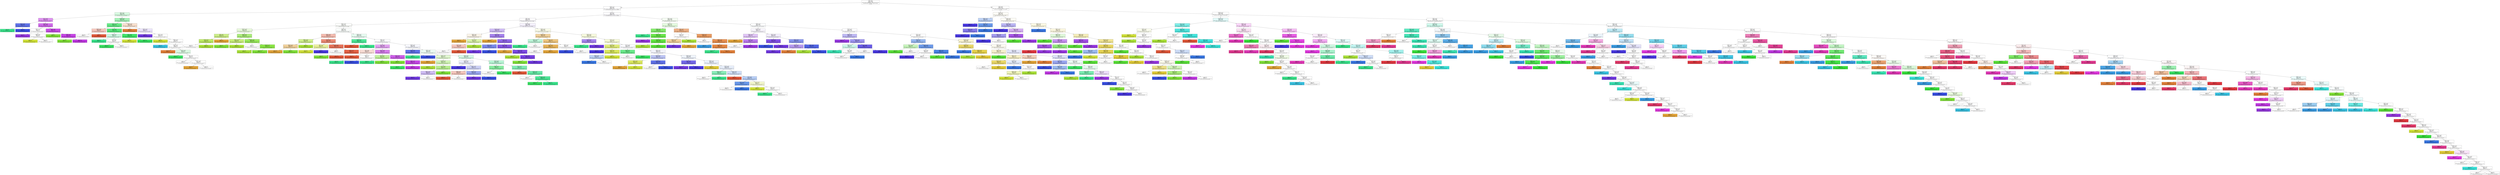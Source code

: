 digraph Tree {
node [shape=box, style="filled", color="black"] ;
0 [label="X[47] <= 0.5\ngini = 0.961\nsamples = 1436\nvalue = [62, 52, 62, 48, 46, 47, 62, 53, 62, 62, 62, 62\n62, 62, 62, 59, 57, 62, 52, 47, 48, 47, 52, 46\n47, 53]", fillcolor="#ffffff"] ;
1 [label="X[208] <= 0.5\ngini = 0.934\nsamples = 612\nvalue = [30, 47, 23, 37, 37, 34, 32, 1, 51, 49, 2, 0, 5\n1, 31, 55, 25, 58, 16, 38, 1, 0, 2, 1, 0, 36]", fillcolor="#fefeff"] ;
0 -> 1 [labeldistance=2.5, labelangle=45, headlabel="True"] ;
2 [label="X[57] <= 0.5\ngini = 0.798\nsamples = 98\nvalue = [9, 2, 0, 4, 0, 2, 0, 1, 36, 4, 0, 0, 3, 0\n0, 7, 0, 4, 1, 21, 1, 0, 1, 0, 0, 2]", fillcolor="#d8fae1"] ;
1 -> 2 ;
3 [label="X[137] <= 0.5\ngini = 0.576\nsamples = 32\nvalue = [0, 1, 0, 1, 0, 2, 0, 0, 1, 1, 0, 0, 0, 0\n0, 5, 0, 0, 1, 20, 0, 0, 0, 0, 0, 0]", fillcolor="#de91f1"] ;
2 -> 3 ;
4 [label="X[401] <= 0.5\ngini = 0.278\nsamples = 6\nvalue = [0, 0, 0, 0, 0, 0, 0, 0, 0, 1, 0, 0, 0, 0\n0, 5, 0, 0, 0, 0, 0, 0, 0, 0, 0, 0]", fillcolor="#6173ea"] ;
3 -> 4 ;
5 [label="gini = 0.0\nsamples = 1\nvalue = [0, 0, 0, 0, 0, 0, 0, 0, 0, 1, 0, 0, 0, 0\n0, 0, 0, 0, 0, 0, 0, 0, 0, 0, 0, 0]", fillcolor="#39e58c"] ;
4 -> 5 ;
6 [label="gini = 0.0\nsamples = 5\nvalue = [0, 0, 0, 0, 0, 0, 0, 0, 0, 0, 0, 0, 0, 0\n0, 5, 0, 0, 0, 0, 0, 0, 0, 0, 0, 0]", fillcolor="#3950e5"] ;
4 -> 6 ;
7 [label="X[999] <= 0.5\ngini = 0.396\nsamples = 26\nvalue = [0, 1, 0, 1, 0, 2, 0, 0, 1, 0, 0, 0, 0, 0\n0, 0, 0, 0, 1, 20, 0, 0, 0, 0, 0, 0]", fillcolor="#d26bec"] ;
3 -> 7 ;
8 [label="X[600] <= 0.5\ngini = 0.75\nsamples = 4\nvalue = [0, 1, 0, 1, 0, 0, 0, 0, 1, 0, 0, 0, 0, 0\n0, 0, 0, 0, 1, 0, 0, 0, 0, 0, 0, 0]", fillcolor="#ffffff"] ;
7 -> 8 ;
9 [label="gini = 0.0\nsamples = 1\nvalue = [0, 0, 0, 0, 0, 0, 0, 0, 0, 0, 0, 0, 0, 0\n0, 0, 0, 0, 1, 0, 0, 0, 0, 0, 0, 0]", fillcolor="#9a39e5"] ;
8 -> 9 ;
10 [label="X[948] <= 0.5\ngini = 0.667\nsamples = 3\nvalue = [0, 1, 0, 1, 0, 0, 0, 0, 1, 0, 0, 0, 0, 0\n0, 0, 0, 0, 0, 0, 0, 0, 0, 0, 0, 0]", fillcolor="#ffffff"] ;
8 -> 10 ;
11 [label="gini = 0.0\nsamples = 1\nvalue = [0, 0, 0, 1, 0, 0, 0, 0, 0, 0, 0, 0, 0, 0\n0, 0, 0, 0, 0, 0, 0, 0, 0, 0, 0, 0]", fillcolor="#d4e539"] ;
10 -> 11 ;
12 [label="gini = 0.5\nsamples = 2\nvalue = [0, 1, 0, 0, 0, 0, 0, 0, 1, 0, 0, 0, 0, 0\n0, 0, 0, 0, 0, 0, 0, 0, 0, 0, 0, 0]", fillcolor="#ffffff"] ;
10 -> 12 ;
13 [label="X[99] <= 0.5\ngini = 0.165\nsamples = 22\nvalue = [0, 0, 0, 0, 0, 2, 0, 0, 0, 0, 0, 0, 0, 0\n0, 0, 0, 0, 0, 20, 0, 0, 0, 0, 0, 0]", fillcolor="#c94de8"] ;
7 -> 13 ;
14 [label="gini = 0.0\nsamples = 1\nvalue = [0, 0, 0, 0, 0, 1, 0, 0, 0, 0, 0, 0, 0, 0\n0, 0, 0, 0, 0, 0, 0, 0, 0, 0, 0, 0]", fillcolor="#83e539"] ;
13 -> 14 ;
15 [label="X[596] <= 0.5\ngini = 0.091\nsamples = 21\nvalue = [0, 0, 0, 0, 0, 1, 0, 0, 0, 0, 0, 0, 0, 0\n0, 0, 0, 0, 0, 20, 0, 0, 0, 0, 0, 0]", fillcolor="#c643e6"] ;
13 -> 15 ;
16 [label="gini = 0.0\nsamples = 1\nvalue = [0, 0, 0, 0, 0, 1, 0, 0, 0, 0, 0, 0, 0, 0\n0, 0, 0, 0, 0, 0, 0, 0, 0, 0, 0, 0]", fillcolor="#83e539"] ;
15 -> 16 ;
17 [label="gini = 0.0\nsamples = 20\nvalue = [0, 0, 0, 0, 0, 0, 0, 0, 0, 0, 0, 0, 0, 0\n0, 0, 0, 0, 0, 20, 0, 0, 0, 0, 0, 0]", fillcolor="#c339e5"] ;
15 -> 17 ;
18 [label="X[1009] <= 0.5\ngini = 0.687\nsamples = 66\nvalue = [9, 1, 0, 3, 0, 0, 0, 1, 35, 3, 0, 0, 3, 0\n0, 2, 0, 4, 0, 1, 1, 0, 1, 0, 0, 2]", fillcolor="#a5f3b8"] ;
2 -> 18 ;
19 [label="X[490] <= 0.5\ngini = 0.375\nsamples = 42\nvalue = [0, 0, 0, 1, 0, 0, 0, 1, 33, 2, 0, 0, 1, 0\n0, 1, 0, 0, 0, 0, 1, 0, 0, 0, 0, 2]", fillcolor="#66eb87"] ;
18 -> 19 ;
20 [label="X[394] <= 0.5\ngini = 0.625\nsamples = 4\nvalue = [0, 0, 0, 0, 0, 0, 0, 1, 0, 0, 0, 0, 1, 0\n0, 0, 0, 0, 0, 0, 0, 0, 0, 0, 0, 2]", fillcolor="#f6c7bd"] ;
19 -> 20 ;
21 [label="gini = 0.5\nsamples = 2\nvalue = [0, 0, 0, 0, 0, 0, 0, 1, 0, 0, 0, 0, 1, 0\n0, 0, 0, 0, 0, 0, 0, 0, 0, 0, 0, 0]", fillcolor="#ffffff"] ;
20 -> 21 ;
22 [label="gini = 0.0\nsamples = 2\nvalue = [0, 0, 0, 0, 0, 0, 0, 0, 0, 0, 0, 0, 0, 0\n0, 0, 0, 0, 0, 0, 0, 0, 0, 0, 0, 2]", fillcolor="#e55839"] ;
20 -> 22 ;
23 [label="X[74] <= 0.5\ngini = 0.241\nsamples = 38\nvalue = [0, 0, 0, 1, 0, 0, 0, 0, 33, 2, 0, 0, 0, 0\n0, 1, 0, 0, 0, 0, 1, 0, 0, 0, 0, 0]", fillcolor="#54e97a"] ;
19 -> 23 ;
24 [label="X[209] <= 0.5\ngini = 0.72\nsamples = 5\nvalue = [0, 0, 0, 0, 0, 0, 0, 0, 1, 2, 0, 0, 0, 0\n0, 1, 0, 0, 0, 0, 1, 0, 0, 0, 0, 0]", fillcolor="#cef8e2"] ;
23 -> 24 ;
25 [label="gini = 0.0\nsamples = 2\nvalue = [0, 0, 0, 0, 0, 0, 0, 0, 0, 2, 0, 0, 0, 0\n0, 0, 0, 0, 0, 0, 0, 0, 0, 0, 0, 0]", fillcolor="#39e58c"] ;
24 -> 25 ;
26 [label="X[76] <= 0.5\ngini = 0.667\nsamples = 3\nvalue = [0, 0, 0, 0, 0, 0, 0, 0, 1, 0, 0, 0, 0, 0\n0, 1, 0, 0, 0, 0, 1, 0, 0, 0, 0, 0]", fillcolor="#ffffff"] ;
24 -> 26 ;
27 [label="gini = 0.0\nsamples = 1\nvalue = [0, 0, 0, 0, 0, 0, 0, 0, 1, 0, 0, 0, 0, 0\n0, 0, 0, 0, 0, 0, 0, 0, 0, 0, 0, 0]", fillcolor="#39e564"] ;
26 -> 27 ;
28 [label="gini = 0.5\nsamples = 2\nvalue = [0, 0, 0, 0, 0, 0, 0, 0, 0, 0, 0, 0, 0, 0\n0, 1, 0, 0, 0, 0, 1, 0, 0, 0, 0, 0]", fillcolor="#ffffff"] ;
26 -> 28 ;
29 [label="X[37] <= 0.5\ngini = 0.059\nsamples = 33\nvalue = [0, 0, 0, 1, 0, 0, 0, 0, 32, 0, 0, 0, 0, 0\n0, 0, 0, 0, 0, 0, 0, 0, 0, 0, 0, 0]", fillcolor="#3fe669"] ;
23 -> 29 ;
30 [label="gini = 0.0\nsamples = 1\nvalue = [0, 0, 0, 1, 0, 0, 0, 0, 0, 0, 0, 0, 0, 0\n0, 0, 0, 0, 0, 0, 0, 0, 0, 0, 0, 0]", fillcolor="#d4e539"] ;
29 -> 30 ;
31 [label="gini = 0.0\nsamples = 32\nvalue = [0, 0, 0, 0, 0, 0, 0, 0, 32, 0, 0, 0, 0, 0\n0, 0, 0, 0, 0, 0, 0, 0, 0, 0, 0, 0]", fillcolor="#39e564"] ;
29 -> 31 ;
32 [label="X[563] <= 0.5\ngini = 0.802\nsamples = 24\nvalue = [9, 1, 0, 2, 0, 0, 0, 0, 2, 1, 0, 0, 2, 0\n0, 1, 0, 4, 0, 1, 0, 0, 1, 0, 0, 0]", fillcolor="#f8e0ce"] ;
18 -> 32 ;
33 [label="gini = 0.0\nsamples = 7\nvalue = [7, 0, 0, 0, 0, 0, 0, 0, 0, 0, 0, 0, 0, 0\n0, 0, 0, 0, 0, 0, 0, 0, 0, 0, 0, 0]", fillcolor="#e58139"] ;
32 -> 33 ;
34 [label="X[424] <= 0.5\ngini = 0.872\nsamples = 17\nvalue = [2, 1, 0, 2, 0, 0, 0, 0, 2, 1, 0, 0, 2, 0\n0, 1, 0, 4, 0, 1, 0, 0, 1, 0, 0, 0]", fillcolor="#ece5fc"] ;
32 -> 34 ;
35 [label="gini = 0.0\nsamples = 4\nvalue = [0, 0, 0, 0, 0, 0, 0, 0, 0, 0, 0, 0, 0, 0\n0, 0, 0, 4, 0, 0, 0, 0, 0, 0, 0, 0]", fillcolor="#7239e5"] ;
34 -> 35 ;
36 [label="X[187] <= 0.5\ngini = 0.876\nsamples = 13\nvalue = [2, 1, 0, 2, 0, 0, 0, 0, 2, 1, 0, 0, 2, 0\n0, 1, 0, 0, 0, 1, 0, 0, 1, 0, 0, 0]", fillcolor="#ffffff"] ;
34 -> 36 ;
37 [label="gini = 0.0\nsamples = 2\nvalue = [0, 0, 0, 2, 0, 0, 0, 0, 0, 0, 0, 0, 0, 0\n0, 0, 0, 0, 0, 0, 0, 0, 0, 0, 0, 0]", fillcolor="#d4e539"] ;
36 -> 37 ;
38 [label="X[925] <= 0.5\ngini = 0.86\nsamples = 11\nvalue = [2, 1, 0, 0, 0, 0, 0, 0, 2, 1, 0, 0, 2, 0\n0, 1, 0, 0, 0, 1, 0, 0, 1, 0, 0, 0]", fillcolor="#ffffff"] ;
36 -> 38 ;
39 [label="gini = 0.0\nsamples = 2\nvalue = [0, 0, 0, 0, 0, 0, 0, 0, 0, 0, 0, 0, 2, 0\n0, 0, 0, 0, 0, 0, 0, 0, 0, 0, 0, 0]", fillcolor="#39c5e5"] ;
38 -> 39 ;
40 [label="X[492] <= 0.5\ngini = 0.84\nsamples = 9\nvalue = [2, 1, 0, 0, 0, 0, 0, 0, 2, 1, 0, 0, 0, 0\n0, 1, 0, 0, 0, 1, 0, 0, 1, 0, 0, 0]", fillcolor="#ffffff"] ;
38 -> 40 ;
41 [label="gini = 0.0\nsamples = 2\nvalue = [2, 0, 0, 0, 0, 0, 0, 0, 0, 0, 0, 0, 0, 0\n0, 0, 0, 0, 0, 0, 0, 0, 0, 0, 0, 0]", fillcolor="#e58139"] ;
40 -> 41 ;
42 [label="X[785] <= 0.5\ngini = 0.816\nsamples = 7\nvalue = [0, 1, 0, 0, 0, 0, 0, 0, 2, 1, 0, 0, 0, 0\n0, 1, 0, 0, 0, 1, 0, 0, 1, 0, 0, 0]", fillcolor="#defbe5"] ;
40 -> 42 ;
43 [label="gini = 0.0\nsamples = 2\nvalue = [0, 0, 0, 0, 0, 0, 0, 0, 2, 0, 0, 0, 0, 0\n0, 0, 0, 0, 0, 0, 0, 0, 0, 0, 0, 0]", fillcolor="#39e564"] ;
42 -> 43 ;
44 [label="X[8] <= 0.5\ngini = 0.8\nsamples = 5\nvalue = [0, 1, 0, 0, 0, 0, 0, 0, 0, 1, 0, 0, 0, 0\n0, 1, 0, 0, 0, 1, 0, 0, 1, 0, 0, 0]", fillcolor="#ffffff"] ;
42 -> 44 ;
45 [label="gini = 0.5\nsamples = 2\nvalue = [0, 0, 0, 0, 0, 0, 0, 0, 0, 0, 0, 0, 0, 0\n0, 1, 0, 0, 0, 1, 0, 0, 0, 0, 0, 0]", fillcolor="#ffffff"] ;
44 -> 45 ;
46 [label="X[937] <= 0.5\ngini = 0.667\nsamples = 3\nvalue = [0, 1, 0, 0, 0, 0, 0, 0, 0, 1, 0, 0, 0, 0\n0, 0, 0, 0, 0, 0, 0, 0, 1, 0, 0, 0]", fillcolor="#ffffff"] ;
44 -> 46 ;
47 [label="gini = 0.0\nsamples = 1\nvalue = [0, 1, 0, 0, 0, 0, 0, 0, 0, 0, 0, 0, 0, 0\n0, 0, 0, 0, 0, 0, 0, 0, 0, 0, 0, 0]", fillcolor="#e5a639"] ;
46 -> 47 ;
48 [label="gini = 0.5\nsamples = 2\nvalue = [0, 0, 0, 0, 0, 0, 0, 0, 0, 1, 0, 0, 0, 0\n0, 0, 0, 0, 0, 0, 0, 0, 1, 0, 0, 0]", fillcolor="#ffffff"] ;
46 -> 48 ;
49 [label="X[42] <= 0.5\ngini = 0.931\nsamples = 514\nvalue = [21, 45, 23, 33, 37, 32, 32, 0, 15, 45, 2, 0, 2\n1, 31, 48, 25, 54, 15, 17, 0, 0, 1, 1, 0, 34]", fillcolor="#fdfcff"] ;
1 -> 49 ;
50 [label="X[55] <= 0.5\ngini = 0.907\nsamples = 328\nvalue = [1, 37, 3, 29, 29, 31, 1, 0, 13, 37, 0, 0, 0\n0, 10, 33, 11, 42, 1, 16, 0, 0, 0, 1, 0, 33]", fillcolor="#fdfcff"] ;
49 -> 50 ;
51 [label="X[551] <= 0.5\ngini = 0.877\nsamples = 169\nvalue = [0, 10, 0, 3, 23, 29, 0, 0, 6, 27, 0, 0, 0, 0\n1, 18, 4, 6, 0, 16, 0, 0, 0, 1, 0, 25]", fillcolor="#fdfffc"] ;
50 -> 51 ;
52 [label="X[1007] <= 0.5\ngini = 0.644\nsamples = 34\nvalue = [0, 3, 0, 1, 12, 16, 0, 0, 0, 0, 0, 0, 0, 0\n0, 1, 0, 1, 0, 0, 0, 0, 0, 0, 0, 0]", fillcolor="#e8fadb"] ;
51 -> 52 ;
53 [label="X[8] <= 0.5\ngini = 0.514\nsamples = 12\nvalue = [0, 2, 0, 1, 8, 0, 0, 0, 0, 0, 0, 0, 0, 0\n0, 1, 0, 0, 0, 0, 0, 0, 0, 0, 0, 0]", fillcolor="#cdef88"] ;
52 -> 53 ;
54 [label="X[155] <= 0.5\ngini = 0.34\nsamples = 10\nvalue = [0, 0, 0, 1, 8, 0, 0, 0, 0, 0, 0, 0, 0, 0\n0, 1, 0, 0, 0, 0, 0, 0, 0, 0, 0, 0]", fillcolor="#beeb65"] ;
53 -> 54 ;
55 [label="gini = 0.5\nsamples = 2\nvalue = [0, 0, 0, 1, 0, 0, 0, 0, 0, 0, 0, 0, 0, 0\n0, 1, 0, 0, 0, 0, 0, 0, 0, 0, 0, 0]", fillcolor="#ffffff"] ;
54 -> 55 ;
56 [label="gini = 0.0\nsamples = 8\nvalue = [0, 0, 0, 0, 8, 0, 0, 0, 0, 0, 0, 0, 0, 0\n0, 0, 0, 0, 0, 0, 0, 0, 0, 0, 0, 0]", fillcolor="#ace539"] ;
54 -> 56 ;
57 [label="gini = 0.0\nsamples = 2\nvalue = [0, 2, 0, 0, 0, 0, 0, 0, 0, 0, 0, 0, 0, 0\n0, 0, 0, 0, 0, 0, 0, 0, 0, 0, 0, 0]", fillcolor="#e5a639"] ;
53 -> 57 ;
58 [label="X[969] <= 0.5\ngini = 0.434\nsamples = 22\nvalue = [0, 1, 0, 0, 4, 16, 0, 0, 0, 0, 0, 0, 0, 0\n0, 0, 0, 1, 0, 0, 0, 0, 0, 0, 0, 0]", fillcolor="#acee7b"] ;
52 -> 58 ;
59 [label="X[807] <= 0.5\ngini = 0.375\nsamples = 4\nvalue = [0, 0, 0, 0, 3, 1, 0, 0, 0, 0, 0, 0, 0, 0\n0, 0, 0, 0, 0, 0, 0, 0, 0, 0, 0, 0]", fillcolor="#c8ee7b"] ;
58 -> 59 ;
60 [label="gini = 0.0\nsamples = 1\nvalue = [0, 0, 0, 0, 0, 1, 0, 0, 0, 0, 0, 0, 0, 0\n0, 0, 0, 0, 0, 0, 0, 0, 0, 0, 0, 0]", fillcolor="#83e539"] ;
59 -> 60 ;
61 [label="gini = 0.0\nsamples = 3\nvalue = [0, 0, 0, 0, 3, 0, 0, 0, 0, 0, 0, 0, 0, 0\n0, 0, 0, 0, 0, 0, 0, 0, 0, 0, 0, 0]", fillcolor="#ace539"] ;
59 -> 61 ;
62 [label="X[336] <= 0.5\ngini = 0.296\nsamples = 18\nvalue = [0, 1, 0, 0, 1, 15, 0, 0, 0, 0, 0, 0, 0, 0\n0, 0, 0, 1, 0, 0, 0, 0, 0, 0, 0, 0]", fillcolor="#99ea5c"] ;
58 -> 62 ;
63 [label="gini = 0.5\nsamples = 2\nvalue = [0, 1, 0, 0, 0, 0, 0, 0, 0, 0, 0, 0, 0, 0\n0, 0, 0, 1, 0, 0, 0, 0, 0, 0, 0, 0]", fillcolor="#ffffff"] ;
62 -> 63 ;
64 [label="X[1016] <= 0.5\ngini = 0.117\nsamples = 16\nvalue = [0, 0, 0, 0, 1, 15, 0, 0, 0, 0, 0, 0, 0, 0\n0, 0, 0, 0, 0, 0, 0, 0, 0, 0, 0, 0]", fillcolor="#8be746"] ;
62 -> 64 ;
65 [label="gini = 0.0\nsamples = 1\nvalue = [0, 0, 0, 0, 1, 0, 0, 0, 0, 0, 0, 0, 0, 0\n0, 0, 0, 0, 0, 0, 0, 0, 0, 0, 0, 0]", fillcolor="#ace539"] ;
64 -> 65 ;
66 [label="gini = 0.0\nsamples = 15\nvalue = [0, 0, 0, 0, 0, 15, 0, 0, 0, 0, 0, 0, 0, 0\n0, 0, 0, 0, 0, 0, 0, 0, 0, 0, 0, 0]", fillcolor="#83e539"] ;
64 -> 66 ;
67 [label="X[996] <= 0.5\ngini = 0.873\nsamples = 135\nvalue = [0, 7, 0, 2, 11, 13, 0, 0, 6, 27, 0, 0, 0, 0\n1, 17, 4, 5, 0, 16, 0, 0, 0, 1, 0, 25]", fillcolor="#fbfffd"] ;
51 -> 67 ;
68 [label="X[484] <= 0.5\ngini = 0.676\nsamples = 31\nvalue = [0, 3, 0, 2, 6, 2, 0, 0, 0, 0, 0, 0, 0, 0\n0, 0, 1, 0, 0, 0, 0, 0, 0, 1, 0, 16]", fillcolor="#f5bcb0"] ;
67 -> 68 ;
69 [label="X[901] <= 0.5\ngini = 0.494\nsamples = 9\nvalue = [0, 2, 0, 0, 6, 1, 0, 0, 0, 0, 0, 0, 0, 0\n0, 0, 0, 0, 0, 0, 0, 0, 0, 0, 0, 0]", fillcolor="#d0f08e"] ;
68 -> 69 ;
70 [label="X[613] <= 0.5\ngini = 0.444\nsamples = 3\nvalue = [0, 2, 0, 0, 0, 1, 0, 0, 0, 0, 0, 0, 0, 0\n0, 0, 0, 0, 0, 0, 0, 0, 0, 0, 0, 0]", fillcolor="#f2d29c"] ;
69 -> 70 ;
71 [label="gini = 0.0\nsamples = 2\nvalue = [0, 2, 0, 0, 0, 0, 0, 0, 0, 0, 0, 0, 0, 0\n0, 0, 0, 0, 0, 0, 0, 0, 0, 0, 0, 0]", fillcolor="#e5a639"] ;
70 -> 71 ;
72 [label="gini = 0.0\nsamples = 1\nvalue = [0, 0, 0, 0, 0, 1, 0, 0, 0, 0, 0, 0, 0, 0\n0, 0, 0, 0, 0, 0, 0, 0, 0, 0, 0, 0]", fillcolor="#83e539"] ;
70 -> 72 ;
73 [label="gini = 0.0\nsamples = 6\nvalue = [0, 0, 0, 0, 6, 0, 0, 0, 0, 0, 0, 0, 0, 0\n0, 0, 0, 0, 0, 0, 0, 0, 0, 0, 0, 0]", fillcolor="#ace539"] ;
69 -> 73 ;
74 [label="X[732] <= 0.5\ngini = 0.455\nsamples = 22\nvalue = [0, 1, 0, 2, 0, 1, 0, 0, 0, 0, 0, 0, 0, 0\n0, 0, 1, 0, 0, 0, 0, 0, 0, 1, 0, 16]", fillcolor="#ed8a74"] ;
68 -> 74 ;
75 [label="X[9] <= 0.5\ngini = 0.444\nsamples = 3\nvalue = [0, 0, 0, 2, 0, 0, 0, 0, 0, 0, 0, 0, 0, 0\n0, 0, 1, 0, 0, 0, 0, 0, 0, 0, 0, 0]", fillcolor="#eaf29c"] ;
74 -> 75 ;
76 [label="gini = 0.0\nsamples = 2\nvalue = [0, 0, 0, 2, 0, 0, 0, 0, 0, 0, 0, 0, 0, 0\n0, 0, 0, 0, 0, 0, 0, 0, 0, 0, 0, 0]", fillcolor="#d4e539"] ;
75 -> 76 ;
77 [label="gini = 0.0\nsamples = 1\nvalue = [0, 0, 0, 0, 0, 0, 0, 0, 0, 0, 0, 0, 0, 0\n0, 0, 1, 0, 0, 0, 0, 0, 0, 0, 0, 0]", fillcolor="#4a39e5"] ;
75 -> 77 ;
78 [label="X[238] <= 0.5\ngini = 0.283\nsamples = 19\nvalue = [0, 1, 0, 0, 0, 1, 0, 0, 0, 0, 0, 0, 0, 0\n0, 0, 0, 0, 0, 0, 0, 0, 0, 1, 0, 16]", fillcolor="#e9745a"] ;
74 -> 78 ;
79 [label="gini = 0.5\nsamples = 2\nvalue = [0, 1, 0, 0, 0, 0, 0, 0, 0, 0, 0, 0, 0, 0\n0, 0, 0, 0, 0, 0, 0, 0, 0, 1, 0, 0]", fillcolor="#ffffff"] ;
78 -> 79 ;
80 [label="X[454] <= 0.5\ngini = 0.111\nsamples = 17\nvalue = [0, 0, 0, 0, 0, 1, 0, 0, 0, 0, 0, 0, 0, 0\n0, 0, 0, 0, 0, 0, 0, 0, 0, 0, 0, 16]", fillcolor="#e76245"] ;
78 -> 80 ;
81 [label="gini = 0.0\nsamples = 1\nvalue = [0, 0, 0, 0, 0, 1, 0, 0, 0, 0, 0, 0, 0, 0\n0, 0, 0, 0, 0, 0, 0, 0, 0, 0, 0, 0]", fillcolor="#83e539"] ;
80 -> 81 ;
82 [label="gini = 0.0\nsamples = 16\nvalue = [0, 0, 0, 0, 0, 0, 0, 0, 0, 0, 0, 0, 0, 0\n0, 0, 0, 0, 0, 0, 0, 0, 0, 0, 0, 16]", fillcolor="#e55839"] ;
80 -> 82 ;
83 [label="X[536] <= 0.5\ngini = 0.853\nsamples = 104\nvalue = [0, 4, 0, 0, 5, 11, 0, 0, 6, 27, 0, 0, 0, 0\n1, 17, 3, 5, 0, 16, 0, 0, 0, 0, 0, 9]", fillcolor="#e8fcf2"] ;
67 -> 83 ;
84 [label="X[962] <= 0.5\ngini = 0.153\nsamples = 12\nvalue = [0, 0, 0, 0, 0, 0, 0, 0, 0, 11, 0, 0, 0, 0\n0, 0, 0, 0, 0, 0, 0, 0, 0, 0, 0, 1]", fillcolor="#4be796"] ;
83 -> 84 ;
85 [label="gini = 0.0\nsamples = 1\nvalue = [0, 0, 0, 0, 0, 0, 0, 0, 0, 0, 0, 0, 0, 0\n0, 0, 0, 0, 0, 0, 0, 0, 0, 0, 0, 1]", fillcolor="#e55839"] ;
84 -> 85 ;
86 [label="gini = 0.0\nsamples = 11\nvalue = [0, 0, 0, 0, 0, 0, 0, 0, 0, 11, 0, 0, 0, 0\n0, 0, 0, 0, 0, 0, 0, 0, 0, 0, 0, 0]", fillcolor="#39e58c"] ;
84 -> 86 ;
87 [label="X[59] <= 0.5\ngini = 0.87\nsamples = 92\nvalue = [0, 4, 0, 0, 5, 11, 0, 0, 6, 16, 0, 0, 0, 0\n1, 17, 3, 5, 0, 16, 0, 0, 0, 0, 0, 8]", fillcolor="#fcfdff"] ;
83 -> 87 ;
88 [label="X[123] <= 0.5\ngini = 0.663\nsamples = 28\nvalue = [0, 0, 0, 0, 0, 4, 0, 0, 1, 3, 0, 0, 0, 0\n0, 2, 0, 0, 0, 15, 0, 0, 0, 0, 0, 3]", fillcolor="#e4a4f3"] ;
87 -> 88 ;
89 [label="X[29] <= 0.5\ngini = 0.653\nsamples = 7\nvalue = [0, 0, 0, 0, 0, 0, 0, 0, 0, 2, 0, 0, 0, 0\n0, 2, 0, 0, 0, 0, 0, 0, 0, 0, 0, 3]", fillcolor="#faded7"] ;
88 -> 89 ;
90 [label="gini = 0.0\nsamples = 3\nvalue = [0, 0, 0, 0, 0, 0, 0, 0, 0, 0, 0, 0, 0, 0\n0, 0, 0, 0, 0, 0, 0, 0, 0, 0, 0, 3]", fillcolor="#e55839"] ;
89 -> 90 ;
91 [label="X[856] <= 0.5\ngini = 0.5\nsamples = 4\nvalue = [0, 0, 0, 0, 0, 0, 0, 0, 0, 2, 0, 0, 0, 0\n0, 2, 0, 0, 0, 0, 0, 0, 0, 0, 0, 0]", fillcolor="#ffffff"] ;
89 -> 91 ;
92 [label="gini = 0.0\nsamples = 2\nvalue = [0, 0, 0, 0, 0, 0, 0, 0, 0, 2, 0, 0, 0, 0\n0, 0, 0, 0, 0, 0, 0, 0, 0, 0, 0, 0]", fillcolor="#39e58c"] ;
91 -> 92 ;
93 [label="gini = 0.0\nsamples = 2\nvalue = [0, 0, 0, 0, 0, 0, 0, 0, 0, 0, 0, 0, 0, 0\n0, 2, 0, 0, 0, 0, 0, 0, 0, 0, 0, 0]", fillcolor="#3950e5"] ;
91 -> 93 ;
94 [label="X[597] <= 0.5\ngini = 0.449\nsamples = 21\nvalue = [0, 0, 0, 0, 0, 4, 0, 0, 1, 1, 0, 0, 0, 0\n0, 0, 0, 0, 0, 15, 0, 0, 0, 0, 0, 0]", fillcolor="#d87fee"] ;
88 -> 94 ;
95 [label="X[75] <= 0.5\ngini = 0.444\nsamples = 3\nvalue = [0, 0, 0, 0, 0, 2, 0, 0, 0, 1, 0, 0, 0, 0\n0, 0, 0, 0, 0, 0, 0, 0, 0, 0, 0, 0]", fillcolor="#c1f29c"] ;
94 -> 95 ;
96 [label="gini = 0.0\nsamples = 1\nvalue = [0, 0, 0, 0, 0, 0, 0, 0, 0, 1, 0, 0, 0, 0\n0, 0, 0, 0, 0, 0, 0, 0, 0, 0, 0, 0]", fillcolor="#39e58c"] ;
95 -> 96 ;
97 [label="gini = 0.0\nsamples = 2\nvalue = [0, 0, 0, 0, 0, 2, 0, 0, 0, 0, 0, 0, 0, 0\n0, 0, 0, 0, 0, 0, 0, 0, 0, 0, 0, 0]", fillcolor="#83e539"] ;
95 -> 97 ;
98 [label="X[106] <= 0.5\ngini = 0.29\nsamples = 18\nvalue = [0, 0, 0, 0, 0, 2, 0, 0, 1, 0, 0, 0, 0, 0\n0, 0, 0, 0, 0, 15, 0, 0, 0, 0, 0, 0]", fillcolor="#ce5eea"] ;
94 -> 98 ;
99 [label="gini = 0.0\nsamples = 2\nvalue = [0, 0, 0, 0, 0, 2, 0, 0, 0, 0, 0, 0, 0, 0\n0, 0, 0, 0, 0, 0, 0, 0, 0, 0, 0, 0]", fillcolor="#83e539"] ;
98 -> 99 ;
100 [label="X[968] <= 0.5\ngini = 0.117\nsamples = 16\nvalue = [0, 0, 0, 0, 0, 0, 0, 0, 1, 0, 0, 0, 0, 0\n0, 0, 0, 0, 0, 15, 0, 0, 0, 0, 0, 0]", fillcolor="#c746e7"] ;
98 -> 100 ;
101 [label="gini = 0.0\nsamples = 1\nvalue = [0, 0, 0, 0, 0, 0, 0, 0, 1, 0, 0, 0, 0, 0\n0, 0, 0, 0, 0, 0, 0, 0, 0, 0, 0, 0]", fillcolor="#39e564"] ;
100 -> 101 ;
102 [label="gini = 0.0\nsamples = 15\nvalue = [0, 0, 0, 0, 0, 0, 0, 0, 0, 0, 0, 0, 0, 0\n0, 0, 0, 0, 0, 15, 0, 0, 0, 0, 0, 0]", fillcolor="#c339e5"] ;
100 -> 102 ;
103 [label="X[404] <= 0.5\ngini = 0.861\nsamples = 64\nvalue = [0, 4, 0, 0, 5, 7, 0, 0, 5, 13, 0, 0, 0, 0\n1, 15, 3, 5, 0, 1, 0, 0, 0, 0, 0, 5]", fillcolor="#f7f8fe"] ;
87 -> 103 ;
104 [label="X[563] <= 0.5\ngini = 0.278\nsamples = 12\nvalue = [0, 0, 0, 0, 0, 0, 0, 0, 0, 2, 0, 0, 0, 0\n0, 10, 0, 0, 0, 0, 0, 0, 0, 0, 0, 0]", fillcolor="#6173ea"] ;
103 -> 104 ;
105 [label="gini = 0.0\nsamples = 2\nvalue = [0, 0, 0, 0, 0, 0, 0, 0, 0, 2, 0, 0, 0, 0\n0, 0, 0, 0, 0, 0, 0, 0, 0, 0, 0, 0]", fillcolor="#39e58c"] ;
104 -> 105 ;
106 [label="gini = 0.0\nsamples = 10\nvalue = [0, 0, 0, 0, 0, 0, 0, 0, 0, 0, 0, 0, 0, 0\n0, 10, 0, 0, 0, 0, 0, 0, 0, 0, 0, 0]", fillcolor="#3950e5"] ;
104 -> 106 ;
107 [label="X[490] <= 0.5\ngini = 0.881\nsamples = 52\nvalue = [0, 4, 0, 0, 5, 7, 0, 0, 5, 11, 0, 0, 0, 0\n1, 5, 3, 5, 0, 1, 0, 0, 0, 0, 0, 5]", fillcolor="#edfdf5"] ;
103 -> 107 ;
108 [label="X[436] <= 0.5\ngini = 0.727\nsamples = 17\nvalue = [0, 4, 0, 0, 3, 7, 0, 0, 0, 0, 0, 0, 0, 0\n0, 0, 0, 2, 0, 0, 0, 0, 0, 0, 0, 1]", fillcolor="#e2f9d1"] ;
107 -> 108 ;
109 [label="gini = 0.0\nsamples = 3\nvalue = [0, 3, 0, 0, 0, 0, 0, 0, 0, 0, 0, 0, 0, 0\n0, 0, 0, 0, 0, 0, 0, 0, 0, 0, 0, 0]", fillcolor="#e5a639"] ;
108 -> 109 ;
110 [label="X[1008] <= 0.5\ngini = 0.673\nsamples = 14\nvalue = [0, 1, 0, 0, 3, 7, 0, 0, 0, 0, 0, 0, 0, 0\n0, 0, 0, 2, 0, 0, 0, 0, 0, 0, 0, 1]", fillcolor="#d2f6b7"] ;
108 -> 110 ;
111 [label="gini = 0.0\nsamples = 3\nvalue = [0, 0, 0, 0, 3, 0, 0, 0, 0, 0, 0, 0, 0, 0\n0, 0, 0, 0, 0, 0, 0, 0, 0, 0, 0, 0]", fillcolor="#ace539"] ;
110 -> 111 ;
112 [label="X[71] <= 0.5\ngini = 0.545\nsamples = 11\nvalue = [0, 1, 0, 0, 0, 7, 0, 0, 0, 0, 0, 0, 0, 0\n0, 0, 0, 2, 0, 0, 0, 0, 0, 0, 0, 1]", fillcolor="#baf191"] ;
110 -> 112 ;
113 [label="X[691] <= 0.5\ngini = 0.625\nsamples = 4\nvalue = [0, 1, 0, 0, 0, 0, 0, 0, 0, 0, 0, 0, 0, 0\n0, 0, 0, 2, 0, 0, 0, 0, 0, 0, 0, 1]", fillcolor="#d0bdf6"] ;
112 -> 113 ;
114 [label="gini = 0.0\nsamples = 2\nvalue = [0, 0, 0, 0, 0, 0, 0, 0, 0, 0, 0, 0, 0, 0\n0, 0, 0, 2, 0, 0, 0, 0, 0, 0, 0, 0]", fillcolor="#7239e5"] ;
113 -> 114 ;
115 [label="gini = 0.5\nsamples = 2\nvalue = [0, 1, 0, 0, 0, 0, 0, 0, 0, 0, 0, 0, 0, 0\n0, 0, 0, 0, 0, 0, 0, 0, 0, 0, 0, 1]", fillcolor="#ffffff"] ;
113 -> 115 ;
116 [label="gini = 0.0\nsamples = 7\nvalue = [0, 0, 0, 0, 0, 7, 0, 0, 0, 0, 0, 0, 0, 0\n0, 0, 0, 0, 0, 0, 0, 0, 0, 0, 0, 0]", fillcolor="#83e539"] ;
112 -> 116 ;
117 [label="X[104] <= 0.5\ngini = 0.828\nsamples = 35\nvalue = [0, 0, 0, 0, 2, 0, 0, 0, 5, 11, 0, 0, 0, 0\n1, 5, 3, 3, 0, 1, 0, 0, 0, 0, 0, 4]", fillcolor="#d7fae8"] ;
107 -> 117 ;
118 [label="X[250] <= 0.5\ngini = 0.793\nsamples = 13\nvalue = [0, 0, 0, 0, 1, 0, 0, 0, 0, 0, 0, 0, 0, 0\n1, 4, 3, 2, 0, 0, 0, 0, 0, 0, 0, 2]", fillcolor="#ebeefc"] ;
117 -> 118 ;
119 [label="gini = 0.0\nsamples = 3\nvalue = [0, 0, 0, 0, 0, 0, 0, 0, 0, 0, 0, 0, 0, 0\n0, 0, 3, 0, 0, 0, 0, 0, 0, 0, 0, 0]", fillcolor="#4a39e5"] ;
118 -> 119 ;
120 [label="X[937] <= 0.5\ngini = 0.74\nsamples = 10\nvalue = [0, 0, 0, 0, 1, 0, 0, 0, 0, 0, 0, 0, 0, 0\n1, 4, 0, 2, 0, 0, 0, 0, 0, 0, 0, 2]", fillcolor="#ced3f8"] ;
118 -> 120 ;
121 [label="X[588] <= 0.5\ngini = 0.625\nsamples = 4\nvalue = [0, 0, 0, 0, 1, 0, 0, 0, 0, 0, 0, 0, 0, 0\n1, 0, 0, 0, 0, 0, 0, 0, 0, 0, 0, 2]", fillcolor="#f6c7bd"] ;
120 -> 121 ;
122 [label="gini = 0.0\nsamples = 2\nvalue = [0, 0, 0, 0, 0, 0, 0, 0, 0, 0, 0, 0, 0, 0\n0, 0, 0, 0, 0, 0, 0, 0, 0, 0, 0, 2]", fillcolor="#e55839"] ;
121 -> 122 ;
123 [label="gini = 0.5\nsamples = 2\nvalue = [0, 0, 0, 0, 1, 0, 0, 0, 0, 0, 0, 0, 0, 0\n1, 0, 0, 0, 0, 0, 0, 0, 0, 0, 0, 0]", fillcolor="#ffffff"] ;
121 -> 123 ;
124 [label="X[660] <= 0.5\ngini = 0.444\nsamples = 6\nvalue = [0, 0, 0, 0, 0, 0, 0, 0, 0, 0, 0, 0, 0, 0\n0, 4, 0, 2, 0, 0, 0, 0, 0, 0, 0, 0]", fillcolor="#9ca8f2"] ;
120 -> 124 ;
125 [label="gini = 0.0\nsamples = 2\nvalue = [0, 0, 0, 0, 0, 0, 0, 0, 0, 0, 0, 0, 0, 0\n0, 0, 0, 2, 0, 0, 0, 0, 0, 0, 0, 0]", fillcolor="#7239e5"] ;
124 -> 125 ;
126 [label="gini = 0.0\nsamples = 4\nvalue = [0, 0, 0, 0, 0, 0, 0, 0, 0, 0, 0, 0, 0, 0\n0, 4, 0, 0, 0, 0, 0, 0, 0, 0, 0, 0]", fillcolor="#3950e5"] ;
124 -> 126 ;
127 [label="X[142] <= 0.5\ngini = 0.682\nsamples = 22\nvalue = [0, 0, 0, 0, 1, 0, 0, 0, 5, 11, 0, 0, 0, 0\n0, 1, 0, 1, 0, 1, 0, 0, 0, 0, 0, 2]", fillcolor="#b9f6d6"] ;
117 -> 127 ;
128 [label="X[845] <= 0.5\ngini = 0.5\nsamples = 6\nvalue = [0, 0, 0, 0, 0, 0, 0, 0, 4, 0, 0, 0, 0, 0\n0, 0, 0, 1, 0, 1, 0, 0, 0, 0, 0, 0]", fillcolor="#88efa2"] ;
127 -> 128 ;
129 [label="gini = 0.5\nsamples = 2\nvalue = [0, 0, 0, 0, 0, 0, 0, 0, 0, 0, 0, 0, 0, 0\n0, 0, 0, 1, 0, 1, 0, 0, 0, 0, 0, 0]", fillcolor="#ffffff"] ;
128 -> 129 ;
130 [label="gini = 0.0\nsamples = 4\nvalue = [0, 0, 0, 0, 0, 0, 0, 0, 4, 0, 0, 0, 0, 0\n0, 0, 0, 0, 0, 0, 0, 0, 0, 0, 0, 0]", fillcolor="#39e564"] ;
128 -> 130 ;
131 [label="X[212] <= 0.5\ngini = 0.5\nsamples = 16\nvalue = [0, 0, 0, 0, 1, 0, 0, 0, 1, 11, 0, 0, 0, 0\n0, 1, 0, 0, 0, 0, 0, 0, 0, 0, 0, 2]", fillcolor="#80eeb5"] ;
127 -> 131 ;
132 [label="gini = 0.0\nsamples = 2\nvalue = [0, 0, 0, 0, 0, 0, 0, 0, 0, 0, 0, 0, 0, 0\n0, 0, 0, 0, 0, 0, 0, 0, 0, 0, 0, 2]", fillcolor="#e55839"] ;
131 -> 132 ;
133 [label="X[329] <= 0.5\ngini = 0.367\nsamples = 14\nvalue = [0, 0, 0, 0, 1, 0, 0, 0, 1, 11, 0, 0, 0, 0\n0, 1, 0, 0, 0, 0, 0, 0, 0, 0, 0, 0]", fillcolor="#67eba7"] ;
131 -> 133 ;
134 [label="gini = 0.5\nsamples = 2\nvalue = [0, 0, 0, 0, 1, 0, 0, 0, 0, 0, 0, 0, 0, 0\n0, 1, 0, 0, 0, 0, 0, 0, 0, 0, 0, 0]", fillcolor="#ffffff"] ;
133 -> 134 ;
135 [label="X[433] <= 0.5\ngini = 0.153\nsamples = 12\nvalue = [0, 0, 0, 0, 0, 0, 0, 0, 1, 11, 0, 0, 0, 0\n0, 0, 0, 0, 0, 0, 0, 0, 0, 0, 0, 0]", fillcolor="#4be796"] ;
133 -> 135 ;
136 [label="gini = 0.0\nsamples = 1\nvalue = [0, 0, 0, 0, 0, 0, 0, 0, 1, 0, 0, 0, 0, 0\n0, 0, 0, 0, 0, 0, 0, 0, 0, 0, 0, 0]", fillcolor="#39e564"] ;
135 -> 136 ;
137 [label="gini = 0.0\nsamples = 11\nvalue = [0, 0, 0, 0, 0, 0, 0, 0, 0, 11, 0, 0, 0, 0\n0, 0, 0, 0, 0, 0, 0, 0, 0, 0, 0, 0]", fillcolor="#39e58c"] ;
135 -> 137 ;
138 [label="X[523] <= 0.5\ngini = 0.869\nsamples = 159\nvalue = [1, 27, 3, 26, 6, 2, 1, 0, 7, 10, 0, 0, 0, 0\n9, 15, 7, 36, 1, 0, 0, 0, 0, 0, 0, 8]", fillcolor="#f5f1fd"] ;
50 -> 138 ;
139 [label="X[1010] <= 0.5\ngini = 0.672\nsamples = 50\nvalue = [0, 12, 0, 1, 6, 1, 0, 0, 0, 0, 0, 0, 0, 0\n0, 3, 0, 25, 0, 0, 0, 0, 0, 0, 0, 2]", fillcolor="#cfbbf6"] ;
138 -> 139 ;
140 [label="X[403] <= 0.5\ngini = 0.663\nsamples = 14\nvalue = [0, 6, 0, 1, 5, 0, 0, 0, 0, 0, 0, 0, 0, 0\n0, 0, 0, 0, 0, 0, 0, 0, 0, 0, 0, 2]", fillcolor="#fcf5e9"] ;
139 -> 140 ;
141 [label="gini = 0.0\nsamples = 5\nvalue = [0, 5, 0, 0, 0, 0, 0, 0, 0, 0, 0, 0, 0, 0\n0, 0, 0, 0, 0, 0, 0, 0, 0, 0, 0, 0]", fillcolor="#e5a639"] ;
140 -> 141 ;
142 [label="X[117] <= 0.5\ngini = 0.617\nsamples = 9\nvalue = [0, 1, 0, 1, 5, 0, 0, 0, 0, 0, 0, 0, 0, 0\n0, 0, 0, 0, 0, 0, 0, 0, 0, 0, 0, 2]", fillcolor="#dbf4aa"] ;
140 -> 142 ;
143 [label="X[472] <= 0.5\ngini = 0.625\nsamples = 4\nvalue = [0, 1, 0, 1, 0, 0, 0, 0, 0, 0, 0, 0, 0, 0\n0, 0, 0, 0, 0, 0, 0, 0, 0, 0, 0, 2]", fillcolor="#f6c7bd"] ;
142 -> 143 ;
144 [label="gini = 0.5\nsamples = 2\nvalue = [0, 1, 0, 1, 0, 0, 0, 0, 0, 0, 0, 0, 0, 0\n0, 0, 0, 0, 0, 0, 0, 0, 0, 0, 0, 0]", fillcolor="#ffffff"] ;
143 -> 144 ;
145 [label="gini = 0.0\nsamples = 2\nvalue = [0, 0, 0, 0, 0, 0, 0, 0, 0, 0, 0, 0, 0, 0\n0, 0, 0, 0, 0, 0, 0, 0, 0, 0, 0, 2]", fillcolor="#e55839"] ;
143 -> 145 ;
146 [label="gini = 0.0\nsamples = 5\nvalue = [0, 0, 0, 0, 5, 0, 0, 0, 0, 0, 0, 0, 0, 0\n0, 0, 0, 0, 0, 0, 0, 0, 0, 0, 0, 0]", fillcolor="#ace539"] ;
142 -> 146 ;
147 [label="X[503] <= 0.5\ngini = 0.481\nsamples = 36\nvalue = [0, 6, 0, 0, 1, 1, 0, 0, 0, 0, 0, 0, 0, 0\n0, 3, 0, 25, 0, 0, 0, 0, 0, 0, 0, 0]", fillcolor="#a682ef"] ;
139 -> 147 ;
148 [label="gini = 0.0\nsamples = 4\nvalue = [0, 4, 0, 0, 0, 0, 0, 0, 0, 0, 0, 0, 0, 0\n0, 0, 0, 0, 0, 0, 0, 0, 0, 0, 0, 0]", fillcolor="#e5a639"] ;
147 -> 148 ;
149 [label="X[280] <= 0.5\ngini = 0.375\nsamples = 32\nvalue = [0, 2, 0, 0, 1, 1, 0, 0, 0, 0, 0, 0, 0, 0\n0, 3, 0, 25, 0, 0, 0, 0, 0, 0, 0, 0]", fillcolor="#9469eb"] ;
147 -> 149 ;
150 [label="X[750] <= 0.5\ngini = 0.375\nsamples = 4\nvalue = [0, 0, 0, 0, 0, 0, 0, 0, 0, 0, 0, 0, 0, 0\n0, 3, 0, 1, 0, 0, 0, 0, 0, 0, 0, 0]", fillcolor="#7b8aee"] ;
149 -> 150 ;
151 [label="gini = 0.0\nsamples = 1\nvalue = [0, 0, 0, 0, 0, 0, 0, 0, 0, 0, 0, 0, 0, 0\n0, 0, 0, 1, 0, 0, 0, 0, 0, 0, 0, 0]", fillcolor="#7239e5"] ;
150 -> 151 ;
152 [label="gini = 0.0\nsamples = 3\nvalue = [0, 0, 0, 0, 0, 0, 0, 0, 0, 0, 0, 0, 0, 0\n0, 3, 0, 0, 0, 0, 0, 0, 0, 0, 0, 0]", fillcolor="#3950e5"] ;
150 -> 152 ;
153 [label="X[977] <= 0.5\ngini = 0.258\nsamples = 28\nvalue = [0, 2, 0, 0, 1, 1, 0, 0, 0, 0, 0, 0, 0, 0\n0, 0, 0, 24, 0, 0, 0, 0, 0, 0, 0, 0]", fillcolor="#8857e9"] ;
149 -> 153 ;
154 [label="gini = 0.0\nsamples = 2\nvalue = [0, 2, 0, 0, 0, 0, 0, 0, 0, 0, 0, 0, 0, 0\n0, 0, 0, 0, 0, 0, 0, 0, 0, 0, 0, 0]", fillcolor="#e5a639"] ;
153 -> 154 ;
155 [label="X[173] <= 0.5\ngini = 0.145\nsamples = 26\nvalue = [0, 0, 0, 0, 1, 1, 0, 0, 0, 0, 0, 0, 0, 0\n0, 0, 0, 24, 0, 0, 0, 0, 0, 0, 0, 0]", fillcolor="#7d49e7"] ;
153 -> 155 ;
156 [label="gini = 0.0\nsamples = 1\nvalue = [0, 0, 0, 0, 1, 0, 0, 0, 0, 0, 0, 0, 0, 0\n0, 0, 0, 0, 0, 0, 0, 0, 0, 0, 0, 0]", fillcolor="#ace539"] ;
155 -> 156 ;
157 [label="X[23] <= 0.5\ngini = 0.077\nsamples = 25\nvalue = [0, 0, 0, 0, 0, 1, 0, 0, 0, 0, 0, 0, 0, 0\n0, 0, 0, 24, 0, 0, 0, 0, 0, 0, 0, 0]", fillcolor="#7841e6"] ;
155 -> 157 ;
158 [label="gini = 0.0\nsamples = 1\nvalue = [0, 0, 0, 0, 0, 1, 0, 0, 0, 0, 0, 0, 0, 0\n0, 0, 0, 0, 0, 0, 0, 0, 0, 0, 0, 0]", fillcolor="#83e539"] ;
157 -> 158 ;
159 [label="gini = 0.0\nsamples = 24\nvalue = [0, 0, 0, 0, 0, 0, 0, 0, 0, 0, 0, 0, 0, 0\n0, 0, 0, 24, 0, 0, 0, 0, 0, 0, 0, 0]", fillcolor="#7239e5"] ;
157 -> 159 ;
160 [label="X[534] <= 0.5\ngini = 0.879\nsamples = 109\nvalue = [1, 15, 3, 25, 0, 1, 1, 0, 7, 10, 0, 0, 0, 0\n9, 12, 7, 11, 1, 0, 0, 0, 0, 0, 0, 6]", fillcolor="#fafcea"] ;
138 -> 160 ;
161 [label="X[439] <= 0.5\ngini = 0.66\nsamples = 20\nvalue = [0, 11, 0, 1, 0, 0, 1, 0, 0, 2, 0, 0, 0, 0\n0, 2, 0, 0, 1, 0, 0, 0, 0, 0, 0, 2]", fillcolor="#f2d29c"] ;
160 -> 161 ;
162 [label="X[470] <= 0.5\ngini = 0.625\nsamples = 4\nvalue = [0, 0, 0, 1, 0, 0, 0, 0, 0, 2, 0, 0, 0, 0\n0, 1, 0, 0, 0, 0, 0, 0, 0, 0, 0, 0]", fillcolor="#bdf6d9"] ;
161 -> 162 ;
163 [label="gini = 0.0\nsamples = 2\nvalue = [0, 0, 0, 0, 0, 0, 0, 0, 0, 2, 0, 0, 0, 0\n0, 0, 0, 0, 0, 0, 0, 0, 0, 0, 0, 0]", fillcolor="#39e58c"] ;
162 -> 163 ;
164 [label="gini = 0.5\nsamples = 2\nvalue = [0, 0, 0, 1, 0, 0, 0, 0, 0, 0, 0, 0, 0, 0\n0, 1, 0, 0, 0, 0, 0, 0, 0, 0, 0, 0]", fillcolor="#ffffff"] ;
162 -> 164 ;
165 [label="X[12] <= 0.5\ngini = 0.5\nsamples = 16\nvalue = [0, 11, 0, 0, 0, 0, 1, 0, 0, 0, 0, 0, 0, 0\n0, 1, 0, 0, 1, 0, 0, 0, 0, 0, 0, 2]", fillcolor="#eec680"] ;
161 -> 165 ;
166 [label="X[21] <= 0.5\ngini = 0.272\nsamples = 13\nvalue = [0, 11, 0, 0, 0, 0, 0, 0, 0, 0, 0, 0, 0, 0\n0, 0, 0, 0, 1, 0, 0, 0, 0, 0, 0, 1]", fillcolor="#e9b55a"] ;
165 -> 166 ;
167 [label="gini = 0.5\nsamples = 2\nvalue = [0, 0, 0, 0, 0, 0, 0, 0, 0, 0, 0, 0, 0, 0\n0, 0, 0, 0, 1, 0, 0, 0, 0, 0, 0, 1]", fillcolor="#ffffff"] ;
166 -> 167 ;
168 [label="gini = 0.0\nsamples = 11\nvalue = [0, 11, 0, 0, 0, 0, 0, 0, 0, 0, 0, 0, 0, 0\n0, 0, 0, 0, 0, 0, 0, 0, 0, 0, 0, 0]", fillcolor="#e5a639"] ;
166 -> 168 ;
169 [label="X[589] <= 0.5\ngini = 0.667\nsamples = 3\nvalue = [0, 0, 0, 0, 0, 0, 1, 0, 0, 0, 0, 0, 0, 0\n0, 1, 0, 0, 0, 0, 0, 0, 0, 0, 0, 1]", fillcolor="#ffffff"] ;
165 -> 169 ;
170 [label="gini = 0.0\nsamples = 1\nvalue = [0, 0, 0, 0, 0, 0, 0, 0, 0, 0, 0, 0, 0, 0\n0, 1, 0, 0, 0, 0, 0, 0, 0, 0, 0, 0]", fillcolor="#3950e5"] ;
169 -> 170 ;
171 [label="gini = 0.5\nsamples = 2\nvalue = [0, 0, 0, 0, 0, 0, 1, 0, 0, 0, 0, 0, 0, 0\n0, 0, 0, 0, 0, 0, 0, 0, 0, 0, 0, 1]", fillcolor="#ffffff"] ;
169 -> 171 ;
172 [label="X[243] <= 0.5\ngini = 0.863\nsamples = 89\nvalue = [1, 4, 3, 24, 0, 1, 0, 0, 7, 8, 0, 0, 0, 0\n9, 10, 7, 11, 0, 0, 0, 0, 0, 0, 0, 4]", fillcolor="#f8fbde"] ;
160 -> 172 ;
173 [label="X[372] <= 0.5\ngini = 0.397\nsamples = 11\nvalue = [0, 0, 0, 0, 0, 0, 0, 0, 0, 3, 0, 0, 0, 0\n0, 0, 0, 8, 0, 0, 0, 0, 0, 0, 0, 0]", fillcolor="#a783ef"] ;
172 -> 173 ;
174 [label="gini = 0.0\nsamples = 3\nvalue = [0, 0, 0, 0, 0, 0, 0, 0, 0, 3, 0, 0, 0, 0\n0, 0, 0, 0, 0, 0, 0, 0, 0, 0, 0, 0]", fillcolor="#39e58c"] ;
173 -> 174 ;
175 [label="gini = 0.0\nsamples = 8\nvalue = [0, 0, 0, 0, 0, 0, 0, 0, 0, 0, 0, 0, 0, 0\n0, 0, 0, 8, 0, 0, 0, 0, 0, 0, 0, 0]", fillcolor="#7239e5"] ;
173 -> 175 ;
176 [label="X[793] <= 0.5\ngini = 0.847\nsamples = 78\nvalue = [1, 4, 3, 24, 0, 1, 0, 0, 7, 5, 0, 0, 0, 0\n9, 10, 7, 3, 0, 0, 0, 0, 0, 0, 0, 4]", fillcolor="#f6fad6"] ;
172 -> 176 ;
177 [label="X[812] <= 0.5\ngini = 0.458\nsamples = 21\nvalue = [0, 1, 0, 15, 0, 0, 0, 0, 0, 0, 0, 0, 0, 0\n2, 0, 3, 0, 0, 0, 0, 0, 0, 0, 0, 0]", fillcolor="#e2ee7b"] ;
176 -> 177 ;
178 [label="gini = 0.0\nsamples = 3\nvalue = [0, 0, 0, 0, 0, 0, 0, 0, 0, 0, 0, 0, 0, 0\n0, 0, 3, 0, 0, 0, 0, 0, 0, 0, 0, 0]", fillcolor="#4a39e5"] ;
177 -> 178 ;
179 [label="X[106] <= 0.5\ngini = 0.29\nsamples = 18\nvalue = [0, 1, 0, 15, 0, 0, 0, 0, 0, 0, 0, 0, 0, 0\n2, 0, 0, 0, 0, 0, 0, 0, 0, 0, 0, 0]", fillcolor="#dcea5e"] ;
177 -> 179 ;
180 [label="X[979] <= 0.5\ngini = 0.625\nsamples = 4\nvalue = [0, 1, 0, 1, 0, 0, 0, 0, 0, 0, 0, 0, 0, 0\n2, 0, 0, 0, 0, 0, 0, 0, 0, 0, 0, 0]", fillcolor="#bdd2f6"] ;
179 -> 180 ;
181 [label="gini = 0.0\nsamples = 2\nvalue = [0, 0, 0, 0, 0, 0, 0, 0, 0, 0, 0, 0, 0, 0\n2, 0, 0, 0, 0, 0, 0, 0, 0, 0, 0, 0]", fillcolor="#3978e5"] ;
180 -> 181 ;
182 [label="gini = 0.5\nsamples = 2\nvalue = [0, 1, 0, 1, 0, 0, 0, 0, 0, 0, 0, 0, 0, 0\n0, 0, 0, 0, 0, 0, 0, 0, 0, 0, 0, 0]", fillcolor="#ffffff"] ;
180 -> 182 ;
183 [label="gini = 0.0\nsamples = 14\nvalue = [0, 0, 0, 14, 0, 0, 0, 0, 0, 0, 0, 0, 0, 0\n0, 0, 0, 0, 0, 0, 0, 0, 0, 0, 0, 0]", fillcolor="#d4e539"] ;
179 -> 183 ;
184 [label="X[174] <= 0.5\ngini = 0.888\nsamples = 57\nvalue = [1, 3, 3, 9, 0, 1, 0, 0, 7, 5, 0, 0, 0, 0\n7, 10, 4, 3, 0, 0, 0, 0, 0, 0, 0, 4]", fillcolor="#fbfbfe"] ;
176 -> 184 ;
185 [label="X[855] <= 0.5\ngini = 0.37\nsamples = 9\nvalue = [0, 0, 0, 1, 0, 0, 0, 0, 7, 0, 0, 0, 0, 0\n0, 0, 0, 1, 0, 0, 0, 0, 0, 0, 0, 0]", fillcolor="#6aec8b"] ;
184 -> 185 ;
186 [label="gini = 0.5\nsamples = 2\nvalue = [0, 0, 0, 1, 0, 0, 0, 0, 0, 0, 0, 0, 0, 0\n0, 0, 0, 1, 0, 0, 0, 0, 0, 0, 0, 0]", fillcolor="#ffffff"] ;
185 -> 186 ;
187 [label="gini = 0.0\nsamples = 7\nvalue = [0, 0, 0, 0, 0, 0, 0, 0, 7, 0, 0, 0, 0, 0\n0, 0, 0, 0, 0, 0, 0, 0, 0, 0, 0, 0]", fillcolor="#39e564"] ;
185 -> 187 ;
188 [label="X[584] <= 0.5\ngini = 0.872\nsamples = 48\nvalue = [1, 3, 3, 8, 0, 1, 0, 0, 0, 5, 0, 0, 0, 0\n7, 10, 4, 2, 0, 0, 0, 0, 0, 0, 0, 4]", fillcolor="#f5f6fe"] ;
184 -> 188 ;
189 [label="X[973] <= 0.5\ngini = 0.616\nsamples = 17\nvalue = [0, 2, 0, 5, 0, 1, 0, 0, 0, 0, 0, 0, 0, 0\n0, 9, 0, 0, 0, 0, 0, 0, 0, 0, 0, 0]", fillcolor="#bdc5f6"] ;
188 -> 189 ;
190 [label="X[595] <= 0.5\ngini = 0.278\nsamples = 6\nvalue = [0, 1, 0, 5, 0, 0, 0, 0, 0, 0, 0, 0, 0, 0\n0, 0, 0, 0, 0, 0, 0, 0, 0, 0, 0, 0]", fillcolor="#ddea61"] ;
189 -> 190 ;
191 [label="gini = 0.0\nsamples = 1\nvalue = [0, 1, 0, 0, 0, 0, 0, 0, 0, 0, 0, 0, 0, 0\n0, 0, 0, 0, 0, 0, 0, 0, 0, 0, 0, 0]", fillcolor="#e5a639"] ;
190 -> 191 ;
192 [label="gini = 0.0\nsamples = 5\nvalue = [0, 0, 0, 5, 0, 0, 0, 0, 0, 0, 0, 0, 0, 0\n0, 0, 0, 0, 0, 0, 0, 0, 0, 0, 0, 0]", fillcolor="#d4e539"] ;
190 -> 192 ;
193 [label="X[746] <= 0.5\ngini = 0.314\nsamples = 11\nvalue = [0, 1, 0, 0, 0, 1, 0, 0, 0, 0, 0, 0, 0, 0\n0, 9, 0, 0, 0, 0, 0, 0, 0, 0, 0, 0]", fillcolor="#6173ea"] ;
189 -> 193 ;
194 [label="gini = 0.5\nsamples = 2\nvalue = [0, 1, 0, 0, 0, 1, 0, 0, 0, 0, 0, 0, 0, 0\n0, 0, 0, 0, 0, 0, 0, 0, 0, 0, 0, 0]", fillcolor="#ffffff"] ;
193 -> 194 ;
195 [label="gini = 0.0\nsamples = 9\nvalue = [0, 0, 0, 0, 0, 0, 0, 0, 0, 0, 0, 0, 0, 0\n0, 9, 0, 0, 0, 0, 0, 0, 0, 0, 0, 0]", fillcolor="#3950e5"] ;
193 -> 195 ;
196 [label="X[756] <= 0.5\ngini = 0.864\nsamples = 31\nvalue = [1, 1, 3, 3, 0, 0, 0, 0, 0, 5, 0, 0, 0, 0\n7, 1, 4, 2, 0, 0, 0, 0, 0, 0, 0, 4]", fillcolor="#f0f5fd"] ;
188 -> 196 ;
197 [label="X[401] <= 0.5\ngini = 0.32\nsamples = 5\nvalue = [0, 0, 0, 0, 0, 0, 0, 0, 0, 0, 0, 0, 0, 0\n0, 0, 4, 1, 0, 0, 0, 0, 0, 0, 0, 0]", fillcolor="#776aec"] ;
196 -> 197 ;
198 [label="gini = 0.0\nsamples = 1\nvalue = [0, 0, 0, 0, 0, 0, 0, 0, 0, 0, 0, 0, 0, 0\n0, 0, 0, 1, 0, 0, 0, 0, 0, 0, 0, 0]", fillcolor="#7239e5"] ;
197 -> 198 ;
199 [label="gini = 0.0\nsamples = 4\nvalue = [0, 0, 0, 0, 0, 0, 0, 0, 0, 0, 0, 0, 0, 0\n0, 0, 4, 0, 0, 0, 0, 0, 0, 0, 0, 0]", fillcolor="#4a39e5"] ;
197 -> 199 ;
200 [label="X[900] <= 0.5\ngini = 0.834\nsamples = 26\nvalue = [1, 1, 3, 3, 0, 0, 0, 0, 0, 5, 0, 0, 0, 0\n7, 1, 0, 1, 0, 0, 0, 0, 0, 0, 0, 4]", fillcolor="#ecf2fd"] ;
196 -> 200 ;
201 [label="gini = 0.0\nsamples = 3\nvalue = [0, 0, 3, 0, 0, 0, 0, 0, 0, 0, 0, 0, 0, 0\n0, 0, 0, 0, 0, 0, 0, 0, 0, 0, 0, 0]", fillcolor="#e5ce39"] ;
200 -> 201 ;
202 [label="X[726] <= 0.5\ngini = 0.805\nsamples = 23\nvalue = [1, 1, 0, 3, 0, 0, 0, 0, 0, 5, 0, 0, 0, 0\n7, 1, 0, 1, 0, 0, 0, 0, 0, 0, 0, 4]", fillcolor="#e9f0fc"] ;
200 -> 202 ;
203 [label="X[558] <= 0.5\ngini = 0.5\nsamples = 6\nvalue = [1, 0, 0, 0, 0, 0, 0, 0, 0, 4, 0, 0, 0, 0\n0, 0, 0, 1, 0, 0, 0, 0, 0, 0, 0, 0]", fillcolor="#88efba"] ;
202 -> 203 ;
204 [label="gini = 0.5\nsamples = 2\nvalue = [1, 0, 0, 0, 0, 0, 0, 0, 0, 0, 0, 0, 0, 0\n0, 0, 0, 1, 0, 0, 0, 0, 0, 0, 0, 0]", fillcolor="#ffffff"] ;
203 -> 204 ;
205 [label="gini = 0.0\nsamples = 4\nvalue = [0, 0, 0, 0, 0, 0, 0, 0, 0, 4, 0, 0, 0, 0\n0, 0, 0, 0, 0, 0, 0, 0, 0, 0, 0, 0]", fillcolor="#39e58c"] ;
203 -> 205 ;
206 [label="X[619] <= 0.5\ngini = 0.734\nsamples = 17\nvalue = [0, 1, 0, 3, 0, 0, 0, 0, 0, 1, 0, 0, 0, 0\n7, 1, 0, 0, 0, 0, 0, 0, 0, 0, 0, 4]", fillcolor="#d1e0f9"] ;
202 -> 206 ;
207 [label="gini = 0.0\nsamples = 3\nvalue = [0, 0, 0, 0, 0, 0, 0, 0, 0, 0, 0, 0, 0, 0\n0, 0, 0, 0, 0, 0, 0, 0, 0, 0, 0, 3]", fillcolor="#e55839"] ;
206 -> 207 ;
208 [label="X[73] <= 0.5\ngini = 0.684\nsamples = 14\nvalue = [0, 1, 0, 3, 0, 0, 0, 0, 0, 1, 0, 0, 0, 0\n7, 1, 0, 0, 0, 0, 0, 0, 0, 0, 0, 1]", fillcolor="#b7cef6"] ;
206 -> 208 ;
209 [label="X[277] <= 0.5\ngini = 0.37\nsamples = 9\nvalue = [0, 0, 0, 1, 0, 0, 0, 0, 0, 0, 0, 0, 0, 0\n7, 1, 0, 0, 0, 0, 0, 0, 0, 0, 0, 0]", fillcolor="#6a9aec"] ;
208 -> 209 ;
210 [label="gini = 0.5\nsamples = 2\nvalue = [0, 0, 0, 1, 0, 0, 0, 0, 0, 0, 0, 0, 0, 0\n0, 1, 0, 0, 0, 0, 0, 0, 0, 0, 0, 0]", fillcolor="#ffffff"] ;
209 -> 210 ;
211 [label="gini = 0.0\nsamples = 7\nvalue = [0, 0, 0, 0, 0, 0, 0, 0, 0, 0, 0, 0, 0, 0\n7, 0, 0, 0, 0, 0, 0, 0, 0, 0, 0, 0]", fillcolor="#3978e5"] ;
209 -> 211 ;
212 [label="X[173] <= 0.5\ngini = 0.72\nsamples = 5\nvalue = [0, 1, 0, 2, 0, 0, 0, 0, 0, 1, 0, 0, 0, 0\n0, 0, 0, 0, 0, 0, 0, 0, 0, 0, 0, 1]", fillcolor="#f4f8ce"] ;
208 -> 212 ;
213 [label="gini = 0.0\nsamples = 2\nvalue = [0, 0, 0, 2, 0, 0, 0, 0, 0, 0, 0, 0, 0, 0\n0, 0, 0, 0, 0, 0, 0, 0, 0, 0, 0, 0]", fillcolor="#d4e539"] ;
212 -> 213 ;
214 [label="X[948] <= 0.5\ngini = 0.667\nsamples = 3\nvalue = [0, 1, 0, 0, 0, 0, 0, 0, 0, 1, 0, 0, 0, 0\n0, 0, 0, 0, 0, 0, 0, 0, 0, 0, 0, 1]", fillcolor="#ffffff"] ;
212 -> 214 ;
215 [label="gini = 0.0\nsamples = 1\nvalue = [0, 0, 0, 0, 0, 0, 0, 0, 0, 1, 0, 0, 0, 0\n0, 0, 0, 0, 0, 0, 0, 0, 0, 0, 0, 0]", fillcolor="#39e58c"] ;
214 -> 215 ;
216 [label="gini = 0.5\nsamples = 2\nvalue = [0, 1, 0, 0, 0, 0, 0, 0, 0, 0, 0, 0, 0, 0\n0, 0, 0, 0, 0, 0, 0, 0, 0, 0, 0, 1]", fillcolor="#ffffff"] ;
214 -> 216 ;
217 [label="X[501] <= 0.5\ngini = 0.908\nsamples = 186\nvalue = [20, 8, 20, 4, 8, 1, 31, 0, 2, 8, 2, 0, 2, 1\n21, 15, 14, 12, 14, 1, 0, 0, 1, 0, 0, 1]", fillcolor="#f5fdf3"] ;
49 -> 217 ;
218 [label="X[22] <= 0.5\ngini = 0.721\nsamples = 53\nvalue = [16, 2, 0, 1, 3, 0, 22, 0, 0, 5, 0, 0, 0, 1\n0, 0, 1, 1, 1, 0, 0, 0, 0, 0, 0, 0]", fillcolor="#e4fbdf"] ;
217 -> 218 ;
219 [label="X[309] <= 0.5\ngini = 0.36\nsamples = 28\nvalue = [0, 0, 0, 0, 1, 0, 22, 0, 0, 4, 0, 0, 0, 0\n0, 0, 0, 0, 1, 0, 0, 0, 0, 0, 0, 0]", fillcolor="#84ec6b"] ;
218 -> 219 ;
220 [label="gini = 0.0\nsamples = 4\nvalue = [0, 0, 0, 0, 0, 0, 0, 0, 0, 4, 0, 0, 0, 0\n0, 0, 0, 0, 0, 0, 0, 0, 0, 0, 0, 0]", fillcolor="#39e58c"] ;
219 -> 220 ;
221 [label="X[367] <= 0.5\ngini = 0.156\nsamples = 24\nvalue = [0, 0, 0, 0, 1, 0, 22, 0, 0, 0, 0, 0, 0, 0\n0, 0, 0, 0, 1, 0, 0, 0, 0, 0, 0, 0]", fillcolor="#69e74a"] ;
219 -> 221 ;
222 [label="gini = 0.0\nsamples = 1\nvalue = [0, 0, 0, 0, 0, 0, 0, 0, 0, 0, 0, 0, 0, 0\n0, 0, 0, 0, 1, 0, 0, 0, 0, 0, 0, 0]", fillcolor="#9a39e5"] ;
221 -> 222 ;
223 [label="X[555] <= 0.5\ngini = 0.083\nsamples = 23\nvalue = [0, 0, 0, 0, 1, 0, 22, 0, 0, 0, 0, 0, 0, 0\n0, 0, 0, 0, 0, 0, 0, 0, 0, 0, 0, 0]", fillcolor="#62e642"] ;
221 -> 223 ;
224 [label="gini = 0.0\nsamples = 1\nvalue = [0, 0, 0, 0, 1, 0, 0, 0, 0, 0, 0, 0, 0, 0\n0, 0, 0, 0, 0, 0, 0, 0, 0, 0, 0, 0]", fillcolor="#ace539"] ;
223 -> 224 ;
225 [label="gini = 0.0\nsamples = 22\nvalue = [0, 0, 0, 0, 0, 0, 22, 0, 0, 0, 0, 0, 0, 0\n0, 0, 0, 0, 0, 0, 0, 0, 0, 0, 0, 0]", fillcolor="#5be539"] ;
223 -> 225 ;
226 [label="X[53] <= 0.5\ngini = 0.57\nsamples = 25\nvalue = [16, 2, 0, 1, 2, 0, 0, 0, 0, 1, 0, 0, 0, 1\n0, 0, 1, 1, 0, 0, 0, 0, 0, 0, 0, 0]", fillcolor="#efb286"] ;
218 -> 226 ;
227 [label="X[139] <= 0.5\ngini = 0.64\nsamples = 5\nvalue = [0, 2, 0, 0, 2, 0, 0, 0, 0, 0, 0, 0, 0, 0\n0, 0, 0, 1, 0, 0, 0, 0, 0, 0, 0, 0]", fillcolor="#ffffff"] ;
226 -> 227 ;
228 [label="X[949] <= 0.5\ngini = 0.444\nsamples = 3\nvalue = [0, 2, 0, 0, 0, 0, 0, 0, 0, 0, 0, 0, 0, 0\n0, 0, 0, 1, 0, 0, 0, 0, 0, 0, 0, 0]", fillcolor="#f2d29c"] ;
227 -> 228 ;
229 [label="gini = 0.0\nsamples = 1\nvalue = [0, 0, 0, 0, 0, 0, 0, 0, 0, 0, 0, 0, 0, 0\n0, 0, 0, 1, 0, 0, 0, 0, 0, 0, 0, 0]", fillcolor="#7239e5"] ;
228 -> 229 ;
230 [label="gini = 0.0\nsamples = 2\nvalue = [0, 2, 0, 0, 0, 0, 0, 0, 0, 0, 0, 0, 0, 0\n0, 0, 0, 0, 0, 0, 0, 0, 0, 0, 0, 0]", fillcolor="#e5a639"] ;
228 -> 230 ;
231 [label="gini = 0.0\nsamples = 2\nvalue = [0, 0, 0, 0, 2, 0, 0, 0, 0, 0, 0, 0, 0, 0\n0, 0, 0, 0, 0, 0, 0, 0, 0, 0, 0, 0]", fillcolor="#ace539"] ;
227 -> 231 ;
232 [label="X[1004] <= 0.5\ngini = 0.35\nsamples = 20\nvalue = [16, 0, 0, 1, 0, 0, 0, 0, 0, 1, 0, 0, 0, 1\n0, 0, 1, 0, 0, 0, 0, 0, 0, 0, 0, 0]", fillcolor="#ea9c63"] ;
226 -> 232 ;
233 [label="gini = 0.5\nsamples = 2\nvalue = [0, 0, 0, 1, 0, 0, 0, 0, 0, 0, 0, 0, 0, 0\n0, 0, 1, 0, 0, 0, 0, 0, 0, 0, 0, 0]", fillcolor="#ffffff"] ;
232 -> 233 ;
234 [label="X[989] <= 0.5\ngini = 0.204\nsamples = 18\nvalue = [16, 0, 0, 0, 0, 0, 0, 0, 0, 1, 0, 0, 0, 1\n0, 0, 0, 0, 0, 0, 0, 0, 0, 0, 0, 0]", fillcolor="#e89050"] ;
232 -> 234 ;
235 [label="gini = 0.0\nsamples = 1\nvalue = [0, 0, 0, 0, 0, 0, 0, 0, 0, 0, 0, 0, 0, 1\n0, 0, 0, 0, 0, 0, 0, 0, 0, 0, 0, 0]", fillcolor="#399de5"] ;
234 -> 235 ;
236 [label="X[942] <= 0.5\ngini = 0.111\nsamples = 17\nvalue = [16, 0, 0, 0, 0, 0, 0, 0, 0, 1, 0, 0, 0, 0\n0, 0, 0, 0, 0, 0, 0, 0, 0, 0, 0, 0]", fillcolor="#e78945"] ;
234 -> 236 ;
237 [label="gini = 0.0\nsamples = 1\nvalue = [0, 0, 0, 0, 0, 0, 0, 0, 0, 1, 0, 0, 0, 0\n0, 0, 0, 0, 0, 0, 0, 0, 0, 0, 0, 0]", fillcolor="#39e58c"] ;
236 -> 237 ;
238 [label="gini = 0.0\nsamples = 16\nvalue = [16, 0, 0, 0, 0, 0, 0, 0, 0, 0, 0, 0, 0, 0\n0, 0, 0, 0, 0, 0, 0, 0, 0, 0, 0, 0]", fillcolor="#e58139"] ;
236 -> 238 ;
239 [label="X[526] <= 0.5\ngini = 0.903\nsamples = 133\nvalue = [4, 6, 20, 3, 5, 1, 9, 0, 2, 3, 2, 0, 2, 0\n21, 15, 13, 11, 13, 1, 0, 0, 1, 0, 0, 1]", fillcolor="#fdfeff"] ;
217 -> 239 ;
240 [label="X[1003] <= 0.5\ngini = 0.772\nsamples = 31\nvalue = [1, 3, 0, 0, 1, 0, 1, 0, 0, 0, 0, 0, 0, 0\n0, 9, 0, 10, 5, 0, 0, 0, 0, 0, 0, 1]", fillcolor="#f9f6fe"] ;
239 -> 240 ;
241 [label="X[464] <= 0.5\ngini = 0.64\nsamples = 10\nvalue = [0, 3, 0, 0, 0, 0, 1, 0, 0, 0, 0, 0, 0, 0\n0, 0, 0, 0, 5, 0, 0, 0, 0, 0, 0, 1]", fillcolor="#e2c6f8"] ;
240 -> 241 ;
242 [label="gini = 0.0\nsamples = 3\nvalue = [0, 3, 0, 0, 0, 0, 0, 0, 0, 0, 0, 0, 0, 0\n0, 0, 0, 0, 0, 0, 0, 0, 0, 0, 0, 0]", fillcolor="#e5a639"] ;
241 -> 242 ;
243 [label="X[870] <= 0.5\ngini = 0.449\nsamples = 7\nvalue = [0, 0, 0, 0, 0, 0, 1, 0, 0, 0, 0, 0, 0, 0\n0, 0, 0, 0, 5, 0, 0, 0, 0, 0, 0, 1]", fillcolor="#bc7bee"] ;
241 -> 243 ;
244 [label="gini = 0.5\nsamples = 2\nvalue = [0, 0, 0, 0, 0, 0, 1, 0, 0, 0, 0, 0, 0, 0\n0, 0, 0, 0, 0, 0, 0, 0, 0, 0, 0, 1]", fillcolor="#ffffff"] ;
243 -> 244 ;
245 [label="gini = 0.0\nsamples = 5\nvalue = [0, 0, 0, 0, 0, 0, 0, 0, 0, 0, 0, 0, 0, 0\n0, 0, 0, 0, 5, 0, 0, 0, 0, 0, 0, 0]", fillcolor="#9a39e5"] ;
243 -> 245 ;
246 [label="X[371] <= 0.5\ngini = 0.585\nsamples = 21\nvalue = [1, 0, 0, 0, 1, 0, 0, 0, 0, 0, 0, 0, 0, 0\n0, 9, 0, 10, 0, 0, 0, 0, 0, 0, 0, 0]", fillcolor="#f3eefd"] ;
240 -> 246 ;
247 [label="X[718] <= 0.5\ngini = 0.198\nsamples = 9\nvalue = [0, 0, 0, 0, 0, 0, 0, 0, 0, 0, 0, 0, 0, 0\n0, 1, 0, 8, 0, 0, 0, 0, 0, 0, 0, 0]", fillcolor="#8452e8"] ;
246 -> 247 ;
248 [label="gini = 0.0\nsamples = 1\nvalue = [0, 0, 0, 0, 0, 0, 0, 0, 0, 0, 0, 0, 0, 0\n0, 1, 0, 0, 0, 0, 0, 0, 0, 0, 0, 0]", fillcolor="#3950e5"] ;
247 -> 248 ;
249 [label="gini = 0.0\nsamples = 8\nvalue = [0, 0, 0, 0, 0, 0, 0, 0, 0, 0, 0, 0, 0, 0\n0, 0, 0, 8, 0, 0, 0, 0, 0, 0, 0, 0]", fillcolor="#7239e5"] ;
247 -> 249 ;
250 [label="X[823] <= 0.5\ngini = 0.514\nsamples = 12\nvalue = [1, 0, 0, 0, 1, 0, 0, 0, 0, 0, 0, 0, 0, 0\n0, 8, 0, 2, 0, 0, 0, 0, 0, 0, 0, 0]", fillcolor="#8896ef"] ;
246 -> 250 ;
251 [label="X[878] <= 0.5\ngini = 0.444\nsamples = 3\nvalue = [1, 0, 0, 0, 0, 0, 0, 0, 0, 0, 0, 0, 0, 0\n0, 0, 0, 2, 0, 0, 0, 0, 0, 0, 0, 0]", fillcolor="#b89cf2"] ;
250 -> 251 ;
252 [label="gini = 0.0\nsamples = 2\nvalue = [0, 0, 0, 0, 0, 0, 0, 0, 0, 0, 0, 0, 0, 0\n0, 0, 0, 2, 0, 0, 0, 0, 0, 0, 0, 0]", fillcolor="#7239e5"] ;
251 -> 252 ;
253 [label="gini = 0.0\nsamples = 1\nvalue = [1, 0, 0, 0, 0, 0, 0, 0, 0, 0, 0, 0, 0, 0\n0, 0, 0, 0, 0, 0, 0, 0, 0, 0, 0, 0]", fillcolor="#e58139"] ;
251 -> 253 ;
254 [label="X[83] <= 0.5\ngini = 0.198\nsamples = 9\nvalue = [0, 0, 0, 0, 1, 0, 0, 0, 0, 0, 0, 0, 0, 0\n0, 8, 0, 0, 0, 0, 0, 0, 0, 0, 0, 0]", fillcolor="#5266e8"] ;
250 -> 254 ;
255 [label="gini = 0.0\nsamples = 1\nvalue = [0, 0, 0, 0, 1, 0, 0, 0, 0, 0, 0, 0, 0, 0\n0, 0, 0, 0, 0, 0, 0, 0, 0, 0, 0, 0]", fillcolor="#ace539"] ;
254 -> 255 ;
256 [label="gini = 0.0\nsamples = 8\nvalue = [0, 0, 0, 0, 0, 0, 0, 0, 0, 0, 0, 0, 0, 0\n0, 8, 0, 0, 0, 0, 0, 0, 0, 0, 0, 0]", fillcolor="#3950e5"] ;
254 -> 256 ;
257 [label="X[725] <= 0.5\ngini = 0.881\nsamples = 102\nvalue = [3, 3, 20, 3, 4, 1, 8, 0, 2, 3, 2, 0, 2, 0\n21, 6, 13, 1, 8, 1, 0, 0, 1, 0, 0, 0]", fillcolor="#fdfdff"] ;
239 -> 257 ;
258 [label="X[529] <= 0.5\ngini = 0.712\nsamples = 21\nvalue = [0, 1, 0, 0, 0, 0, 2, 0, 0, 0, 2, 0, 0, 0\n1, 0, 10, 0, 4, 0, 0, 0, 1, 0, 0, 0]", fillcolor="#bfb9f6"] ;
257 -> 258 ;
259 [label="gini = 0.0\nsamples = 4\nvalue = [0, 0, 0, 0, 0, 0, 0, 0, 0, 0, 0, 0, 0, 0\n0, 0, 0, 0, 4, 0, 0, 0, 0, 0, 0, 0]", fillcolor="#9a39e5"] ;
258 -> 259 ;
260 [label="X[455] <= 0.5\ngini = 0.616\nsamples = 17\nvalue = [0, 1, 0, 0, 0, 0, 2, 0, 0, 0, 2, 0, 0, 0\n1, 0, 10, 0, 0, 0, 0, 0, 1, 0, 0, 0]", fillcolor="#9e95f1"] ;
258 -> 260 ;
261 [label="X[489] <= 0.5\ngini = 0.72\nsamples = 5\nvalue = [0, 1, 0, 0, 0, 0, 1, 0, 0, 0, 2, 0, 0, 0\n1, 0, 0, 0, 0, 0, 0, 0, 0, 0, 0, 0]", fillcolor="#cef8ec"] ;
260 -> 261 ;
262 [label="gini = 0.0\nsamples = 2\nvalue = [0, 0, 0, 0, 0, 0, 0, 0, 0, 0, 2, 0, 0, 0\n0, 0, 0, 0, 0, 0, 0, 0, 0, 0, 0, 0]", fillcolor="#39e5b4"] ;
261 -> 262 ;
263 [label="X[807] <= 0.5\ngini = 0.667\nsamples = 3\nvalue = [0, 1, 0, 0, 0, 0, 1, 0, 0, 0, 0, 0, 0, 0\n1, 0, 0, 0, 0, 0, 0, 0, 0, 0, 0, 0]", fillcolor="#ffffff"] ;
261 -> 263 ;
264 [label="gini = 0.5\nsamples = 2\nvalue = [0, 1, 0, 0, 0, 0, 1, 0, 0, 0, 0, 0, 0, 0\n0, 0, 0, 0, 0, 0, 0, 0, 0, 0, 0, 0]", fillcolor="#ffffff"] ;
263 -> 264 ;
265 [label="gini = 0.0\nsamples = 1\nvalue = [0, 0, 0, 0, 0, 0, 0, 0, 0, 0, 0, 0, 0, 0\n1, 0, 0, 0, 0, 0, 0, 0, 0, 0, 0, 0]", fillcolor="#3978e5"] ;
263 -> 265 ;
266 [label="X[97] <= 0.5\ngini = 0.292\nsamples = 12\nvalue = [0, 0, 0, 0, 0, 0, 1, 0, 0, 0, 0, 0, 0, 0\n0, 0, 10, 0, 0, 0, 0, 0, 1, 0, 0, 0]", fillcolor="#6b5dea"] ;
260 -> 266 ;
267 [label="gini = 0.5\nsamples = 2\nvalue = [0, 0, 0, 0, 0, 0, 1, 0, 0, 0, 0, 0, 0, 0\n0, 0, 0, 0, 0, 0, 0, 0, 1, 0, 0, 0]", fillcolor="#ffffff"] ;
266 -> 267 ;
268 [label="gini = 0.0\nsamples = 10\nvalue = [0, 0, 0, 0, 0, 0, 0, 0, 0, 0, 0, 0, 0, 0\n0, 0, 10, 0, 0, 0, 0, 0, 0, 0, 0, 0]", fillcolor="#4a39e5"] ;
266 -> 268 ;
269 [label="X[791] <= 0.5\ngini = 0.854\nsamples = 81\nvalue = [3, 2, 20, 3, 4, 1, 6, 0, 2, 3, 0, 0, 2, 0\n20, 6, 3, 1, 4, 1, 0, 0, 0, 0, 0, 0]", fillcolor="#ffffff"] ;
257 -> 269 ;
270 [label="X[857] <= 0.5\ngini = 0.6\nsamples = 20\nvalue = [0, 0, 0, 0, 0, 0, 3, 0, 0, 0, 0, 0, 1, 0\n12, 0, 2, 1, 1, 0, 0, 0, 0, 0, 0, 0]", fillcolor="#96b8f1"] ;
269 -> 270 ;
271 [label="X[171] <= 0.5\ngini = 0.625\nsamples = 4\nvalue = [0, 0, 0, 0, 0, 0, 2, 0, 0, 0, 0, 0, 0, 0\n0, 0, 1, 1, 0, 0, 0, 0, 0, 0, 0, 0]", fillcolor="#c8f6bd"] ;
270 -> 271 ;
272 [label="gini = 0.0\nsamples = 2\nvalue = [0, 0, 0, 0, 0, 0, 2, 0, 0, 0, 0, 0, 0, 0\n0, 0, 0, 0, 0, 0, 0, 0, 0, 0, 0, 0]", fillcolor="#5be539"] ;
271 -> 272 ;
273 [label="gini = 0.5\nsamples = 2\nvalue = [0, 0, 0, 0, 0, 0, 0, 0, 0, 0, 0, 0, 0, 0\n0, 0, 1, 1, 0, 0, 0, 0, 0, 0, 0, 0]", fillcolor="#ffffff"] ;
271 -> 273 ;
274 [label="X[528] <= 0.5\ngini = 0.422\nsamples = 16\nvalue = [0, 0, 0, 0, 0, 0, 1, 0, 0, 0, 0, 0, 1, 0\n12, 0, 1, 0, 1, 0, 0, 0, 0, 0, 0, 0]", fillcolor="#6e9cec"] ;
270 -> 274 ;
275 [label="X[709] <= 0.5\ngini = 0.667\nsamples = 3\nvalue = [0, 0, 0, 0, 0, 0, 0, 0, 0, 0, 0, 0, 1, 0\n0, 0, 1, 0, 1, 0, 0, 0, 0, 0, 0, 0]", fillcolor="#ffffff"] ;
274 -> 275 ;
276 [label="gini = 0.0\nsamples = 1\nvalue = [0, 0, 0, 0, 0, 0, 0, 0, 0, 0, 0, 0, 0, 0\n0, 0, 1, 0, 0, 0, 0, 0, 0, 0, 0, 0]", fillcolor="#4a39e5"] ;
275 -> 276 ;
277 [label="gini = 0.5\nsamples = 2\nvalue = [0, 0, 0, 0, 0, 0, 0, 0, 0, 0, 0, 0, 1, 0\n0, 0, 0, 0, 1, 0, 0, 0, 0, 0, 0, 0]", fillcolor="#ffffff"] ;
275 -> 277 ;
278 [label="X[894] <= 0.5\ngini = 0.142\nsamples = 13\nvalue = [0, 0, 0, 0, 0, 0, 1, 0, 0, 0, 0, 0, 0, 0\n12, 0, 0, 0, 0, 0, 0, 0, 0, 0, 0, 0]", fillcolor="#4983e7"] ;
274 -> 278 ;
279 [label="gini = 0.0\nsamples = 1\nvalue = [0, 0, 0, 0, 0, 0, 1, 0, 0, 0, 0, 0, 0, 0\n0, 0, 0, 0, 0, 0, 0, 0, 0, 0, 0, 0]", fillcolor="#5be539"] ;
278 -> 279 ;
280 [label="gini = 0.0\nsamples = 12\nvalue = [0, 0, 0, 0, 0, 0, 0, 0, 0, 0, 0, 0, 0, 0\n12, 0, 0, 0, 0, 0, 0, 0, 0, 0, 0, 0]", fillcolor="#3978e5"] ;
278 -> 280 ;
281 [label="X[1016] <= 0.5\ngini = 0.846\nsamples = 61\nvalue = [3, 2, 20, 3, 4, 1, 3, 0, 2, 3, 0, 0, 1, 0\n8, 6, 1, 0, 3, 1, 0, 0, 0, 0, 0, 0]", fillcolor="#f9f4d2"] ;
269 -> 281 ;
282 [label="X[249] <= 0.5\ngini = 0.357\nsamples = 14\nvalue = [0, 0, 11, 0, 1, 0, 0, 0, 0, 0, 0, 0, 0, 0\n2, 0, 0, 0, 0, 0, 0, 0, 0, 0, 0, 0]", fillcolor="#ecda6b"] ;
281 -> 282 ;
283 [label="gini = 0.0\nsamples = 2\nvalue = [0, 0, 0, 0, 0, 0, 0, 0, 0, 0, 0, 0, 0, 0\n2, 0, 0, 0, 0, 0, 0, 0, 0, 0, 0, 0]", fillcolor="#3978e5"] ;
282 -> 283 ;
284 [label="X[458] <= 0.5\ngini = 0.153\nsamples = 12\nvalue = [0, 0, 11, 0, 1, 0, 0, 0, 0, 0, 0, 0, 0, 0\n0, 0, 0, 0, 0, 0, 0, 0, 0, 0, 0, 0]", fillcolor="#e7d24b"] ;
282 -> 284 ;
285 [label="gini = 0.0\nsamples = 1\nvalue = [0, 0, 0, 0, 1, 0, 0, 0, 0, 0, 0, 0, 0, 0\n0, 0, 0, 0, 0, 0, 0, 0, 0, 0, 0, 0]", fillcolor="#ace539"] ;
284 -> 285 ;
286 [label="gini = 0.0\nsamples = 11\nvalue = [0, 0, 11, 0, 0, 0, 0, 0, 0, 0, 0, 0, 0, 0\n0, 0, 0, 0, 0, 0, 0, 0, 0, 0, 0, 0]", fillcolor="#e5ce39"] ;
284 -> 286 ;
287 [label="X[950] <= 0.5\ngini = 0.901\nsamples = 47\nvalue = [3, 2, 9, 3, 3, 1, 3, 0, 2, 3, 0, 0, 1, 0\n6, 6, 1, 0, 3, 1, 0, 0, 0, 0, 0, 0]", fillcolor="#fdfbf1"] ;
281 -> 287 ;
288 [label="X[630] <= 0.5\ngini = 0.766\nsamples = 21\nvalue = [0, 0, 8, 3, 2, 0, 3, 0, 0, 0, 0, 0, 0, 0\n4, 0, 0, 0, 1, 0, 0, 0, 0, 0, 0, 0]", fillcolor="#f9f3d0"] ;
287 -> 288 ;
289 [label="gini = 0.0\nsamples = 3\nvalue = [0, 0, 0, 0, 0, 0, 3, 0, 0, 0, 0, 0, 0, 0\n0, 0, 0, 0, 0, 0, 0, 0, 0, 0, 0, 0]", fillcolor="#5be539"] ;
288 -> 289 ;
290 [label="X[935] <= 0.5\ngini = 0.71\nsamples = 18\nvalue = [0, 0, 8, 3, 2, 0, 0, 0, 0, 0, 0, 0, 0, 0\n4, 0, 0, 0, 1, 0, 0, 0, 0, 0, 0, 0]", fillcolor="#f8f1c6"] ;
288 -> 290 ;
291 [label="X[218] <= 0.5\ngini = 0.37\nsamples = 9\nvalue = [0, 0, 7, 1, 0, 0, 0, 0, 0, 0, 0, 0, 0, 0\n1, 0, 0, 0, 0, 0, 0, 0, 0, 0, 0, 0]", fillcolor="#ecda6a"] ;
290 -> 291 ;
292 [label="gini = 0.5\nsamples = 2\nvalue = [0, 0, 0, 1, 0, 0, 0, 0, 0, 0, 0, 0, 0, 0\n1, 0, 0, 0, 0, 0, 0, 0, 0, 0, 0, 0]", fillcolor="#ffffff"] ;
291 -> 292 ;
293 [label="gini = 0.0\nsamples = 7\nvalue = [0, 0, 7, 0, 0, 0, 0, 0, 0, 0, 0, 0, 0, 0\n0, 0, 0, 0, 0, 0, 0, 0, 0, 0, 0, 0]", fillcolor="#e5ce39"] ;
291 -> 293 ;
294 [label="X[825] <= 0.5\ngini = 0.765\nsamples = 9\nvalue = [0, 0, 1, 2, 2, 0, 0, 0, 0, 0, 0, 0, 0, 0\n3, 0, 0, 0, 1, 0, 0, 0, 0, 0, 0, 0]", fillcolor="#e3ecfb"] ;
290 -> 294 ;
295 [label="gini = 0.0\nsamples = 3\nvalue = [0, 0, 0, 0, 0, 0, 0, 0, 0, 0, 0, 0, 0, 0\n3, 0, 0, 0, 0, 0, 0, 0, 0, 0, 0, 0]", fillcolor="#3978e5"] ;
294 -> 295 ;
296 [label="X[1010] <= 0.5\ngini = 0.722\nsamples = 6\nvalue = [0, 0, 1, 2, 2, 0, 0, 0, 0, 0, 0, 0, 0, 0\n0, 0, 0, 0, 1, 0, 0, 0, 0, 0, 0, 0]", fillcolor="#ffffff"] ;
294 -> 296 ;
297 [label="X[456] <= 0.5\ngini = 0.625\nsamples = 4\nvalue = [0, 0, 1, 2, 0, 0, 0, 0, 0, 0, 0, 0, 0, 0\n0, 0, 0, 0, 1, 0, 0, 0, 0, 0, 0, 0]", fillcolor="#f1f6bd"] ;
296 -> 297 ;
298 [label="gini = 0.0\nsamples = 2\nvalue = [0, 0, 0, 2, 0, 0, 0, 0, 0, 0, 0, 0, 0, 0\n0, 0, 0, 0, 0, 0, 0, 0, 0, 0, 0, 0]", fillcolor="#d4e539"] ;
297 -> 298 ;
299 [label="gini = 0.5\nsamples = 2\nvalue = [0, 0, 1, 0, 0, 0, 0, 0, 0, 0, 0, 0, 0, 0\n0, 0, 0, 0, 1, 0, 0, 0, 0, 0, 0, 0]", fillcolor="#ffffff"] ;
297 -> 299 ;
300 [label="gini = 0.0\nsamples = 2\nvalue = [0, 0, 0, 0, 2, 0, 0, 0, 0, 0, 0, 0, 0, 0\n0, 0, 0, 0, 0, 0, 0, 0, 0, 0, 0, 0]", fillcolor="#ace539"] ;
296 -> 300 ;
301 [label="X[615] <= 0.5\ngini = 0.888\nsamples = 26\nvalue = [3, 2, 1, 0, 1, 1, 0, 0, 2, 3, 0, 0, 1, 0\n2, 6, 1, 0, 2, 1, 0, 0, 0, 0, 0, 0]", fillcolor="#e5e8fc"] ;
287 -> 301 ;
302 [label="X[903] <= 0.5\ngini = 0.48\nsamples = 5\nvalue = [3, 2, 0, 0, 0, 0, 0, 0, 0, 0, 0, 0, 0, 0\n0, 0, 0, 0, 0, 0, 0, 0, 0, 0, 0, 0]", fillcolor="#f6d5bd"] ;
301 -> 302 ;
303 [label="gini = 0.0\nsamples = 2\nvalue = [0, 2, 0, 0, 0, 0, 0, 0, 0, 0, 0, 0, 0, 0\n0, 0, 0, 0, 0, 0, 0, 0, 0, 0, 0, 0]", fillcolor="#e5a639"] ;
302 -> 303 ;
304 [label="gini = 0.0\nsamples = 3\nvalue = [3, 0, 0, 0, 0, 0, 0, 0, 0, 0, 0, 0, 0, 0\n0, 0, 0, 0, 0, 0, 0, 0, 0, 0, 0, 0]", fillcolor="#e58139"] ;
302 -> 304 ;
305 [label="X[88] <= 0.5\ngini = 0.857\nsamples = 21\nvalue = [0, 0, 1, 0, 1, 1, 0, 0, 2, 3, 0, 0, 1, 0\n2, 6, 1, 0, 2, 1, 0, 0, 0, 0, 0, 0]", fillcolor="#dee2fb"] ;
301 -> 305 ;
306 [label="X[50] <= 0.5\ngini = 0.531\nsamples = 8\nvalue = [0, 0, 0, 0, 0, 0, 0, 0, 0, 0, 0, 0, 0, 0\n2, 5, 0, 0, 0, 1, 0, 0, 0, 0, 0, 0]", fillcolor="#9ca8f2"] ;
305 -> 306 ;
307 [label="gini = 0.0\nsamples = 5\nvalue = [0, 0, 0, 0, 0, 0, 0, 0, 0, 0, 0, 0, 0, 0\n0, 5, 0, 0, 0, 0, 0, 0, 0, 0, 0, 0]", fillcolor="#3950e5"] ;
306 -> 307 ;
308 [label="X[592] <= 0.5\ngini = 0.444\nsamples = 3\nvalue = [0, 0, 0, 0, 0, 0, 0, 0, 0, 0, 0, 0, 0, 0\n2, 0, 0, 0, 0, 1, 0, 0, 0, 0, 0, 0]", fillcolor="#9cbcf2"] ;
306 -> 308 ;
309 [label="gini = 0.0\nsamples = 1\nvalue = [0, 0, 0, 0, 0, 0, 0, 0, 0, 0, 0, 0, 0, 0\n0, 0, 0, 0, 0, 1, 0, 0, 0, 0, 0, 0]", fillcolor="#c339e5"] ;
308 -> 309 ;
310 [label="gini = 0.0\nsamples = 2\nvalue = [0, 0, 0, 0, 0, 0, 0, 0, 0, 0, 0, 0, 0, 0\n2, 0, 0, 0, 0, 0, 0, 0, 0, 0, 0, 0]", fillcolor="#3978e5"] ;
308 -> 310 ;
311 [label="X[816] <= 0.5\ngini = 0.864\nsamples = 13\nvalue = [0, 0, 1, 0, 1, 1, 0, 0, 2, 3, 0, 0, 1, 0\n0, 1, 1, 0, 2, 0, 0, 0, 0, 0, 0, 0]", fillcolor="#edfdf5"] ;
305 -> 311 ;
312 [label="gini = 0.0\nsamples = 2\nvalue = [0, 0, 0, 0, 0, 0, 0, 0, 2, 0, 0, 0, 0, 0\n0, 0, 0, 0, 0, 0, 0, 0, 0, 0, 0, 0]", fillcolor="#39e564"] ;
311 -> 312 ;
313 [label="X[946] <= 0.5\ngini = 0.843\nsamples = 11\nvalue = [0, 0, 1, 0, 1, 1, 0, 0, 0, 3, 0, 0, 1, 0\n0, 1, 1, 0, 2, 0, 0, 0, 0, 0, 0, 0]", fillcolor="#e9fcf2"] ;
311 -> 313 ;
314 [label="X[553] <= 0.5\ngini = 0.375\nsamples = 4\nvalue = [0, 0, 0, 0, 1, 0, 0, 0, 0, 3, 0, 0, 0, 0\n0, 0, 0, 0, 0, 0, 0, 0, 0, 0, 0, 0]", fillcolor="#7beeb2"] ;
313 -> 314 ;
315 [label="gini = 0.0\nsamples = 1\nvalue = [0, 0, 0, 0, 1, 0, 0, 0, 0, 0, 0, 0, 0, 0\n0, 0, 0, 0, 0, 0, 0, 0, 0, 0, 0, 0]", fillcolor="#ace539"] ;
314 -> 315 ;
316 [label="gini = 0.0\nsamples = 3\nvalue = [0, 0, 0, 0, 0, 0, 0, 0, 0, 3, 0, 0, 0, 0\n0, 0, 0, 0, 0, 0, 0, 0, 0, 0, 0, 0]", fillcolor="#39e58c"] ;
314 -> 316 ;
317 [label="X[920] <= 0.5\ngini = 0.816\nsamples = 7\nvalue = [0, 0, 1, 0, 0, 1, 0, 0, 0, 0, 0, 0, 1, 0\n0, 1, 1, 0, 2, 0, 0, 0, 0, 0, 0, 0]", fillcolor="#eedefb"] ;
313 -> 317 ;
318 [label="gini = 0.0\nsamples = 2\nvalue = [0, 0, 0, 0, 0, 0, 0, 0, 0, 0, 0, 0, 0, 0\n0, 0, 0, 0, 2, 0, 0, 0, 0, 0, 0, 0]", fillcolor="#9a39e5"] ;
317 -> 318 ;
319 [label="X[811] <= 0.5\ngini = 0.8\nsamples = 5\nvalue = [0, 0, 1, 0, 0, 1, 0, 0, 0, 0, 0, 0, 1, 0\n0, 1, 1, 0, 0, 0, 0, 0, 0, 0, 0, 0]", fillcolor="#ffffff"] ;
317 -> 319 ;
320 [label="gini = 0.0\nsamples = 1\nvalue = [0, 0, 0, 0, 0, 0, 0, 0, 0, 0, 0, 0, 0, 0\n0, 1, 0, 0, 0, 0, 0, 0, 0, 0, 0, 0]", fillcolor="#3950e5"] ;
319 -> 320 ;
321 [label="X[52] <= 0.5\ngini = 0.75\nsamples = 4\nvalue = [0, 0, 1, 0, 0, 1, 0, 0, 0, 0, 0, 0, 1, 0\n0, 0, 1, 0, 0, 0, 0, 0, 0, 0, 0, 0]", fillcolor="#ffffff"] ;
319 -> 321 ;
322 [label="gini = 0.0\nsamples = 1\nvalue = [0, 0, 0, 0, 0, 1, 0, 0, 0, 0, 0, 0, 0, 0\n0, 0, 0, 0, 0, 0, 0, 0, 0, 0, 0, 0]", fillcolor="#83e539"] ;
321 -> 322 ;
323 [label="X[183] <= 0.5\ngini = 0.667\nsamples = 3\nvalue = [0, 0, 1, 0, 0, 0, 0, 0, 0, 0, 0, 0, 1, 0\n0, 0, 1, 0, 0, 0, 0, 0, 0, 0, 0, 0]", fillcolor="#ffffff"] ;
321 -> 323 ;
324 [label="gini = 0.0\nsamples = 1\nvalue = [0, 0, 0, 0, 0, 0, 0, 0, 0, 0, 0, 0, 0, 0\n0, 0, 1, 0, 0, 0, 0, 0, 0, 0, 0, 0]", fillcolor="#4a39e5"] ;
323 -> 324 ;
325 [label="gini = 0.5\nsamples = 2\nvalue = [0, 0, 1, 0, 0, 0, 0, 0, 0, 0, 0, 0, 1, 0\n0, 0, 0, 0, 0, 0, 0, 0, 0, 0, 0, 0]", fillcolor="#ffffff"] ;
323 -> 325 ;
326 [label="X[15] <= 0.5\ngini = 0.947\nsamples = 824\nvalue = [32, 5, 39, 11, 9, 13, 30, 52, 11, 13, 60, 62\n57, 61, 31, 4, 32, 4, 36, 9, 47, 47, 50, 45\n47, 17]", fillcolor="#ffffff"] ;
0 -> 326 [labeldistance=2.5, labelangle=-45, headlabel="False"] ;
327 [label="X[476] <= 0.5\ngini = 0.821\nsamples = 134\nvalue = [0, 0, 33, 1, 3, 3, 16, 0, 1, 0, 0, 0, 0, 0\n23, 1, 22, 0, 29, 1, 0, 0, 0, 0, 1, 0]", fillcolor="#fefdf7"] ;
326 -> 327 ;
328 [label="X[660] <= 0.5\ngini = 0.48\nsamples = 20\nvalue = [0, 0, 0, 0, 0, 0, 0, 0, 0, 0, 0, 0, 0, 0\n12, 0, 8, 0, 0, 0, 0, 0, 0, 0, 0, 0]", fillcolor="#bdd2f6"] ;
327 -> 328 ;
329 [label="gini = 0.0\nsamples = 5\nvalue = [0, 0, 0, 0, 0, 0, 0, 0, 0, 0, 0, 0, 0, 0\n0, 0, 5, 0, 0, 0, 0, 0, 0, 0, 0, 0]", fillcolor="#4a39e5"] ;
328 -> 329 ;
330 [label="X[945] <= 0.5\ngini = 0.32\nsamples = 15\nvalue = [0, 0, 0, 0, 0, 0, 0, 0, 0, 0, 0, 0, 0, 0\n12, 0, 3, 0, 0, 0, 0, 0, 0, 0, 0, 0]", fillcolor="#6a9aec"] ;
328 -> 330 ;
331 [label="X[119] <= 0.5\ngini = 0.375\nsamples = 4\nvalue = [0, 0, 0, 0, 0, 0, 0, 0, 0, 0, 0, 0, 0, 0\n1, 0, 3, 0, 0, 0, 0, 0, 0, 0, 0, 0]", fillcolor="#867bee"] ;
330 -> 331 ;
332 [label="gini = 0.0\nsamples = 3\nvalue = [0, 0, 0, 0, 0, 0, 0, 0, 0, 0, 0, 0, 0, 0\n0, 0, 3, 0, 0, 0, 0, 0, 0, 0, 0, 0]", fillcolor="#4a39e5"] ;
331 -> 332 ;
333 [label="gini = 0.0\nsamples = 1\nvalue = [0, 0, 0, 0, 0, 0, 0, 0, 0, 0, 0, 0, 0, 0\n1, 0, 0, 0, 0, 0, 0, 0, 0, 0, 0, 0]", fillcolor="#3978e5"] ;
331 -> 333 ;
334 [label="gini = 0.0\nsamples = 11\nvalue = [0, 0, 0, 0, 0, 0, 0, 0, 0, 0, 0, 0, 0, 0\n11, 0, 0, 0, 0, 0, 0, 0, 0, 0, 0, 0]", fillcolor="#3978e5"] ;
330 -> 334 ;
335 [label="X[758] <= 0.5\ngini = 0.806\nsamples = 114\nvalue = [0, 0, 33, 1, 3, 3, 16, 0, 1, 0, 0, 0, 0, 0\n11, 1, 14, 0, 29, 1, 0, 0, 0, 0, 1, 0]", fillcolor="#fefdf6"] ;
327 -> 335 ;
336 [label="X[857] <= 0.5\ngini = 0.582\nsamples = 23\nvalue = [0, 0, 1, 0, 0, 0, 1, 0, 0, 0, 0, 0, 0, 0\n1, 0, 13, 0, 7, 0, 0, 0, 0, 0, 0, 0]", fillcolor="#bbb5f5"] ;
335 -> 336 ;
337 [label="gini = 0.0\nsamples = 10\nvalue = [0, 0, 0, 0, 0, 0, 0, 0, 0, 0, 0, 0, 0, 0\n0, 0, 10, 0, 0, 0, 0, 0, 0, 0, 0, 0]", fillcolor="#4a39e5"] ;
336 -> 337 ;
338 [label="X[295] <= 0.5\ngini = 0.639\nsamples = 13\nvalue = [0, 0, 1, 0, 0, 0, 1, 0, 0, 0, 0, 0, 0, 0\n1, 0, 3, 0, 7, 0, 0, 0, 0, 0, 0, 0]", fillcolor="#d7b0f5"] ;
336 -> 338 ;
339 [label="X[694] <= 0.5\ngini = 0.56\nsamples = 5\nvalue = [0, 0, 1, 0, 0, 0, 0, 0, 0, 0, 0, 0, 0, 0\n1, 0, 3, 0, 0, 0, 0, 0, 0, 0, 0, 0]", fillcolor="#a49cf2"] ;
338 -> 339 ;
340 [label="gini = 0.0\nsamples = 3\nvalue = [0, 0, 0, 0, 0, 0, 0, 0, 0, 0, 0, 0, 0, 0\n0, 0, 3, 0, 0, 0, 0, 0, 0, 0, 0, 0]", fillcolor="#4a39e5"] ;
339 -> 340 ;
341 [label="gini = 0.5\nsamples = 2\nvalue = [0, 0, 1, 0, 0, 0, 0, 0, 0, 0, 0, 0, 0, 0\n1, 0, 0, 0, 0, 0, 0, 0, 0, 0, 0, 0]", fillcolor="#ffffff"] ;
339 -> 341 ;
342 [label="X[605] <= 0.5\ngini = 0.219\nsamples = 8\nvalue = [0, 0, 0, 0, 0, 0, 1, 0, 0, 0, 0, 0, 0, 0\n0, 0, 0, 0, 7, 0, 0, 0, 0, 0, 0, 0]", fillcolor="#a855e9"] ;
338 -> 342 ;
343 [label="gini = 0.0\nsamples = 1\nvalue = [0, 0, 0, 0, 0, 0, 1, 0, 0, 0, 0, 0, 0, 0\n0, 0, 0, 0, 0, 0, 0, 0, 0, 0, 0, 0]", fillcolor="#5be539"] ;
342 -> 343 ;
344 [label="gini = 0.0\nsamples = 7\nvalue = [0, 0, 0, 0, 0, 0, 0, 0, 0, 0, 0, 0, 0, 0\n0, 0, 0, 0, 7, 0, 0, 0, 0, 0, 0, 0]", fillcolor="#9a39e5"] ;
342 -> 344 ;
345 [label="X[378] <= 0.5\ngini = 0.776\nsamples = 91\nvalue = [0, 0, 32, 1, 3, 3, 15, 0, 1, 0, 0, 0, 0, 0\n10, 1, 1, 0, 22, 1, 0, 0, 0, 0, 1, 0]", fillcolor="#fbf8e2"] ;
335 -> 345 ;
346 [label="gini = 0.0\nsamples = 7\nvalue = [0, 0, 0, 0, 0, 0, 0, 0, 0, 0, 0, 0, 0, 0\n7, 0, 0, 0, 0, 0, 0, 0, 0, 0, 0, 0]", fillcolor="#3978e5"] ;
345 -> 346 ;
347 [label="X[667] <= 0.5\ngini = 0.75\nsamples = 84\nvalue = [0, 0, 32, 1, 3, 3, 15, 0, 1, 0, 0, 0, 0, 0\n3, 1, 1, 0, 22, 1, 0, 0, 0, 0, 1, 0]", fillcolor="#fbf7df"] ;
345 -> 347 ;
348 [label="X[663] <= 0.5\ngini = 0.543\nsamples = 19\nvalue = [0, 0, 0, 0, 0, 0, 10, 0, 0, 0, 0, 0, 0, 0\n0, 0, 0, 0, 8, 0, 0, 0, 0, 0, 1, 0]", fillcolor="#e1fadb"] ;
347 -> 348 ;
349 [label="gini = 0.0\nsamples = 7\nvalue = [0, 0, 0, 0, 0, 0, 7, 0, 0, 0, 0, 0, 0, 0\n0, 0, 0, 0, 0, 0, 0, 0, 0, 0, 0, 0]", fillcolor="#5be539"] ;
348 -> 349 ;
350 [label="X[983] <= 0.5\ngini = 0.486\nsamples = 12\nvalue = [0, 0, 0, 0, 0, 0, 3, 0, 0, 0, 0, 0, 0, 0\n0, 0, 0, 0, 8, 0, 0, 0, 0, 0, 1, 0]", fillcolor="#c791f1"] ;
348 -> 350 ;
351 [label="X[342] <= 0.5\ngini = 0.219\nsamples = 8\nvalue = [0, 0, 0, 0, 0, 0, 0, 0, 0, 0, 0, 0, 0, 0\n0, 0, 0, 0, 7, 0, 0, 0, 0, 0, 1, 0]", fillcolor="#a855e9"] ;
350 -> 351 ;
352 [label="gini = 0.0\nsamples = 1\nvalue = [0, 0, 0, 0, 0, 0, 0, 0, 0, 0, 0, 0, 0, 0\n0, 0, 0, 0, 0, 0, 0, 0, 0, 0, 1, 0]", fillcolor="#e53941"] ;
351 -> 352 ;
353 [label="gini = 0.0\nsamples = 7\nvalue = [0, 0, 0, 0, 0, 0, 0, 0, 0, 0, 0, 0, 0, 0\n0, 0, 0, 0, 7, 0, 0, 0, 0, 0, 0, 0]", fillcolor="#9a39e5"] ;
351 -> 353 ;
354 [label="X[798] <= 0.5\ngini = 0.375\nsamples = 4\nvalue = [0, 0, 0, 0, 0, 0, 3, 0, 0, 0, 0, 0, 0, 0\n0, 0, 0, 0, 1, 0, 0, 0, 0, 0, 0, 0]", fillcolor="#92ee7b"] ;
350 -> 354 ;
355 [label="gini = 0.0\nsamples = 1\nvalue = [0, 0, 0, 0, 0, 0, 0, 0, 0, 0, 0, 0, 0, 0\n0, 0, 0, 0, 1, 0, 0, 0, 0, 0, 0, 0]", fillcolor="#9a39e5"] ;
354 -> 355 ;
356 [label="gini = 0.0\nsamples = 3\nvalue = [0, 0, 0, 0, 0, 0, 3, 0, 0, 0, 0, 0, 0, 0\n0, 0, 0, 0, 0, 0, 0, 0, 0, 0, 0, 0]", fillcolor="#5be539"] ;
354 -> 356 ;
357 [label="X[663] <= 0.5\ngini = 0.698\nsamples = 65\nvalue = [0, 0, 32, 1, 3, 3, 5, 0, 1, 0, 0, 0, 0, 0\n3, 1, 1, 0, 14, 1, 0, 0, 0, 0, 0, 0]", fillcolor="#f6eeb9"] ;
347 -> 357 ;
358 [label="X[658] <= 0.5\ngini = 0.18\nsamples = 10\nvalue = [0, 0, 0, 0, 0, 0, 1, 0, 0, 0, 0, 0, 0, 0\n0, 0, 0, 0, 9, 0, 0, 0, 0, 0, 0, 0]", fillcolor="#a54fe8"] ;
357 -> 358 ;
359 [label="gini = 0.0\nsamples = 1\nvalue = [0, 0, 0, 0, 0, 0, 1, 0, 0, 0, 0, 0, 0, 0\n0, 0, 0, 0, 0, 0, 0, 0, 0, 0, 0, 0]", fillcolor="#5be539"] ;
358 -> 359 ;
360 [label="gini = 0.0\nsamples = 9\nvalue = [0, 0, 0, 0, 0, 0, 0, 0, 0, 0, 0, 0, 0, 0\n0, 0, 0, 0, 9, 0, 0, 0, 0, 0, 0, 0]", fillcolor="#9a39e5"] ;
358 -> 360 ;
361 [label="X[1014] <= 0.5\ngini = 0.637\nsamples = 55\nvalue = [0, 0, 32, 1, 3, 3, 4, 0, 1, 0, 0, 0, 0, 0\n3, 1, 1, 0, 5, 1, 0, 0, 0, 0, 0, 0]", fillcolor="#f1e594"] ;
357 -> 361 ;
362 [label="X[638] <= 0.5\ngini = 0.351\nsamples = 35\nvalue = [0, 0, 28, 1, 1, 0, 2, 0, 0, 0, 0, 0, 0, 0\n2, 0, 0, 0, 1, 0, 0, 0, 0, 0, 0, 0]", fillcolor="#ebd863"] ;
361 -> 362 ;
363 [label="X[834] <= 0.5\ngini = 0.444\nsamples = 3\nvalue = [0, 0, 0, 1, 0, 0, 0, 0, 0, 0, 0, 0, 0, 0\n2, 0, 0, 0, 0, 0, 0, 0, 0, 0, 0, 0]", fillcolor="#9cbcf2"] ;
362 -> 363 ;
364 [label="gini = 0.0\nsamples = 2\nvalue = [0, 0, 0, 0, 0, 0, 0, 0, 0, 0, 0, 0, 0, 0\n2, 0, 0, 0, 0, 0, 0, 0, 0, 0, 0, 0]", fillcolor="#3978e5"] ;
363 -> 364 ;
365 [label="gini = 0.0\nsamples = 1\nvalue = [0, 0, 0, 1, 0, 0, 0, 0, 0, 0, 0, 0, 0, 0\n0, 0, 0, 0, 0, 0, 0, 0, 0, 0, 0, 0]", fillcolor="#d4e539"] ;
363 -> 365 ;
366 [label="X[854] <= 0.5\ngini = 0.229\nsamples = 32\nvalue = [0, 0, 28, 0, 1, 0, 2, 0, 0, 0, 0, 0, 0, 0\n0, 0, 0, 0, 1, 0, 0, 0, 0, 0, 0, 0]", fillcolor="#e8d553"] ;
362 -> 366 ;
367 [label="X[692] <= 0.5\ngini = 0.667\nsamples = 3\nvalue = [0, 0, 0, 0, 1, 0, 1, 0, 0, 0, 0, 0, 0, 0\n0, 0, 0, 0, 1, 0, 0, 0, 0, 0, 0, 0]", fillcolor="#ffffff"] ;
366 -> 367 ;
368 [label="gini = 0.0\nsamples = 1\nvalue = [0, 0, 0, 0, 0, 0, 1, 0, 0, 0, 0, 0, 0, 0\n0, 0, 0, 0, 0, 0, 0, 0, 0, 0, 0, 0]", fillcolor="#5be539"] ;
367 -> 368 ;
369 [label="gini = 0.5\nsamples = 2\nvalue = [0, 0, 0, 0, 1, 0, 0, 0, 0, 0, 0, 0, 0, 0\n0, 0, 0, 0, 1, 0, 0, 0, 0, 0, 0, 0]", fillcolor="#ffffff"] ;
367 -> 369 ;
370 [label="X[698] <= 0.5\ngini = 0.067\nsamples = 29\nvalue = [0, 0, 28, 0, 0, 0, 1, 0, 0, 0, 0, 0, 0, 0\n0, 0, 0, 0, 0, 0, 0, 0, 0, 0, 0, 0]", fillcolor="#e6d040"] ;
366 -> 370 ;
371 [label="gini = 0.0\nsamples = 1\nvalue = [0, 0, 0, 0, 0, 0, 1, 0, 0, 0, 0, 0, 0, 0\n0, 0, 0, 0, 0, 0, 0, 0, 0, 0, 0, 0]", fillcolor="#5be539"] ;
370 -> 371 ;
372 [label="gini = 0.0\nsamples = 28\nvalue = [0, 0, 28, 0, 0, 0, 0, 0, 0, 0, 0, 0, 0, 0\n0, 0, 0, 0, 0, 0, 0, 0, 0, 0, 0, 0]", fillcolor="#e5ce39"] ;
370 -> 372 ;
373 [label="X[851] <= 0.5\ngini = 0.865\nsamples = 20\nvalue = [0, 0, 4, 0, 2, 3, 2, 0, 1, 0, 0, 0, 0, 0\n1, 1, 1, 0, 4, 1, 0, 0, 0, 0, 0, 0]", fillcolor="#ffffff"] ;
361 -> 373 ;
374 [label="gini = 0.0\nsamples = 2\nvalue = [0, 0, 0, 0, 0, 0, 2, 0, 0, 0, 0, 0, 0, 0\n0, 0, 0, 0, 0, 0, 0, 0, 0, 0, 0, 0]", fillcolor="#5be539"] ;
373 -> 374 ;
375 [label="X[516] <= 0.5\ngini = 0.846\nsamples = 18\nvalue = [0, 0, 4, 0, 2, 3, 0, 0, 1, 0, 0, 0, 0, 0\n1, 1, 1, 0, 4, 1, 0, 0, 0, 0, 0, 0]", fillcolor="#ffffff"] ;
373 -> 375 ;
376 [label="gini = 0.0\nsamples = 2\nvalue = [0, 0, 0, 0, 2, 0, 0, 0, 0, 0, 0, 0, 0, 0\n0, 0, 0, 0, 0, 0, 0, 0, 0, 0, 0, 0]", fillcolor="#ace539"] ;
375 -> 376 ;
377 [label="X[858] <= 0.5\ngini = 0.82\nsamples = 16\nvalue = [0, 0, 4, 0, 0, 3, 0, 0, 1, 0, 0, 0, 0, 0\n1, 1, 1, 0, 4, 1, 0, 0, 0, 0, 0, 0]", fillcolor="#ffffff"] ;
375 -> 377 ;
378 [label="gini = 0.0\nsamples = 3\nvalue = [0, 0, 0, 0, 0, 0, 0, 0, 0, 0, 0, 0, 0, 0\n0, 0, 0, 0, 3, 0, 0, 0, 0, 0, 0, 0]", fillcolor="#9a39e5"] ;
377 -> 378 ;
379 [label="X[1006] <= 0.5\ngini = 0.817\nsamples = 13\nvalue = [0, 0, 4, 0, 0, 3, 0, 0, 1, 0, 0, 0, 0, 0\n1, 1, 1, 0, 1, 1, 0, 0, 0, 0, 0, 0]", fillcolor="#fcfaeb"] ;
377 -> 379 ;
380 [label="X[824] <= 0.5\ngini = 0.5\nsamples = 6\nvalue = [0, 0, 4, 0, 0, 0, 0, 0, 0, 0, 0, 0, 0, 0\n1, 0, 0, 0, 1, 0, 0, 0, 0, 0, 0, 0]", fillcolor="#efe288"] ;
379 -> 380 ;
381 [label="gini = 0.5\nsamples = 2\nvalue = [0, 0, 0, 0, 0, 0, 0, 0, 0, 0, 0, 0, 0, 0\n1, 0, 0, 0, 1, 0, 0, 0, 0, 0, 0, 0]", fillcolor="#ffffff"] ;
380 -> 381 ;
382 [label="gini = 0.0\nsamples = 4\nvalue = [0, 0, 4, 0, 0, 0, 0, 0, 0, 0, 0, 0, 0, 0\n0, 0, 0, 0, 0, 0, 0, 0, 0, 0, 0, 0]", fillcolor="#e5ce39"] ;
380 -> 382 ;
383 [label="X[459] <= 0.5\ngini = 0.735\nsamples = 7\nvalue = [0, 0, 0, 0, 0, 3, 0, 0, 1, 0, 0, 0, 0, 0\n0, 1, 1, 0, 0, 1, 0, 0, 0, 0, 0, 0]", fillcolor="#d6f6bd"] ;
379 -> 383 ;
384 [label="X[234] <= 0.5\ngini = 0.375\nsamples = 4\nvalue = [0, 0, 0, 0, 0, 3, 0, 0, 0, 0, 0, 0, 0, 0\n0, 1, 0, 0, 0, 0, 0, 0, 0, 0, 0, 0]", fillcolor="#acee7b"] ;
383 -> 384 ;
385 [label="gini = 0.0\nsamples = 1\nvalue = [0, 0, 0, 0, 0, 0, 0, 0, 0, 0, 0, 0, 0, 0\n0, 1, 0, 0, 0, 0, 0, 0, 0, 0, 0, 0]", fillcolor="#3950e5"] ;
384 -> 385 ;
386 [label="gini = 0.0\nsamples = 3\nvalue = [0, 0, 0, 0, 0, 3, 0, 0, 0, 0, 0, 0, 0, 0\n0, 0, 0, 0, 0, 0, 0, 0, 0, 0, 0, 0]", fillcolor="#83e539"] ;
384 -> 386 ;
387 [label="X[497] <= 0.5\ngini = 0.667\nsamples = 3\nvalue = [0, 0, 0, 0, 0, 0, 0, 0, 1, 0, 0, 0, 0, 0\n0, 0, 1, 0, 0, 1, 0, 0, 0, 0, 0, 0]", fillcolor="#ffffff"] ;
383 -> 387 ;
388 [label="gini = 0.0\nsamples = 1\nvalue = [0, 0, 0, 0, 0, 0, 0, 0, 0, 0, 0, 0, 0, 0\n0, 0, 0, 0, 0, 1, 0, 0, 0, 0, 0, 0]", fillcolor="#c339e5"] ;
387 -> 388 ;
389 [label="gini = 0.5\nsamples = 2\nvalue = [0, 0, 0, 0, 0, 0, 0, 0, 1, 0, 0, 0, 0, 0\n0, 0, 1, 0, 0, 0, 0, 0, 0, 0, 0, 0]", fillcolor="#ffffff"] ;
387 -> 389 ;
390 [label="X[1004] <= 0.5\ngini = 0.936\nsamples = 690\nvalue = [32, 5, 6, 10, 6, 10, 14, 52, 10, 13, 60, 62\n57, 61, 8, 3, 10, 4, 7, 8, 47, 47, 50, 45, 46\n17]", fillcolor="#ffffff"] ;
326 -> 390 ;
391 [label="X[1000] <= 0.5\ngini = 0.846\nsamples = 150\nvalue = [0, 2, 2, 4, 5, 2, 4, 4, 1, 12, 2, 47, 1, 1\n4, 0, 1, 0, 3, 1, 29, 9, 6, 3, 4, 3]", fillcolor="#e2fbfa"] ;
390 -> 391 ;
392 [label="X[111] <= 0.5\ngini = 0.533\nsamples = 58\nvalue = [0, 1, 0, 4, 3, 0, 2, 0, 0, 1, 0, 39, 0, 0\n2, 0, 0, 0, 2, 0, 1, 0, 0, 0, 0, 3]", fillcolor="#7feee8"] ;
391 -> 392 ;
393 [label="X[295] <= 0.5\ngini = 0.857\nsamples = 14\nvalue = [0, 1, 0, 3, 2, 0, 1, 0, 0, 1, 0, 0, 0, 0\n2, 0, 0, 0, 2, 0, 0, 0, 0, 0, 0, 2]", fillcolor="#fbfdee"] ;
392 -> 393 ;
394 [label="gini = 0.0\nsamples = 3\nvalue = [0, 0, 0, 3, 0, 0, 0, 0, 0, 0, 0, 0, 0, 0\n0, 0, 0, 0, 0, 0, 0, 0, 0, 0, 0, 0]", fillcolor="#d4e539"] ;
393 -> 394 ;
395 [label="X[195] <= 0.5\ngini = 0.843\nsamples = 11\nvalue = [0, 1, 0, 0, 2, 0, 1, 0, 0, 1, 0, 0, 0, 0\n2, 0, 0, 0, 2, 0, 0, 0, 0, 0, 0, 2]", fillcolor="#ffffff"] ;
393 -> 395 ;
396 [label="gini = 0.0\nsamples = 2\nvalue = [0, 0, 0, 0, 2, 0, 0, 0, 0, 0, 0, 0, 0, 0\n0, 0, 0, 0, 0, 0, 0, 0, 0, 0, 0, 0]", fillcolor="#ace539"] ;
395 -> 396 ;
397 [label="X[918] <= 0.5\ngini = 0.815\nsamples = 9\nvalue = [0, 1, 0, 0, 0, 0, 1, 0, 0, 1, 0, 0, 0, 0\n2, 0, 0, 0, 2, 0, 0, 0, 0, 0, 0, 2]", fillcolor="#ffffff"] ;
395 -> 397 ;
398 [label="gini = 0.0\nsamples = 2\nvalue = [0, 0, 0, 0, 0, 0, 0, 0, 0, 0, 0, 0, 0, 0\n0, 0, 0, 0, 2, 0, 0, 0, 0, 0, 0, 0]", fillcolor="#9a39e5"] ;
397 -> 398 ;
399 [label="X[433] <= 0.5\ngini = 0.776\nsamples = 7\nvalue = [0, 1, 0, 0, 0, 0, 1, 0, 0, 1, 0, 0, 0, 0\n2, 0, 0, 0, 0, 0, 0, 0, 0, 0, 0, 2]", fillcolor="#ffffff"] ;
397 -> 399 ;
400 [label="gini = 0.0\nsamples = 2\nvalue = [0, 0, 0, 0, 0, 0, 0, 0, 0, 0, 0, 0, 0, 0\n0, 0, 0, 0, 0, 0, 0, 0, 0, 0, 0, 2]", fillcolor="#e55839"] ;
399 -> 400 ;
401 [label="X[851] <= 0.5\ngini = 0.72\nsamples = 5\nvalue = [0, 1, 0, 0, 0, 0, 1, 0, 0, 1, 0, 0, 0, 0\n2, 0, 0, 0, 0, 0, 0, 0, 0, 0, 0, 0]", fillcolor="#ceddf8"] ;
399 -> 401 ;
402 [label="X[299] <= 0.5\ngini = 0.667\nsamples = 3\nvalue = [0, 1, 0, 0, 0, 0, 1, 0, 0, 1, 0, 0, 0, 0\n0, 0, 0, 0, 0, 0, 0, 0, 0, 0, 0, 0]", fillcolor="#ffffff"] ;
401 -> 402 ;
403 [label="gini = 0.0\nsamples = 1\nvalue = [0, 0, 0, 0, 0, 0, 1, 0, 0, 0, 0, 0, 0, 0\n0, 0, 0, 0, 0, 0, 0, 0, 0, 0, 0, 0]", fillcolor="#5be539"] ;
402 -> 403 ;
404 [label="gini = 0.5\nsamples = 2\nvalue = [0, 1, 0, 0, 0, 0, 0, 0, 0, 1, 0, 0, 0, 0\n0, 0, 0, 0, 0, 0, 0, 0, 0, 0, 0, 0]", fillcolor="#ffffff"] ;
402 -> 404 ;
405 [label="gini = 0.0\nsamples = 2\nvalue = [0, 0, 0, 0, 0, 0, 0, 0, 0, 0, 0, 0, 0, 0\n2, 0, 0, 0, 0, 0, 0, 0, 0, 0, 0, 0]", fillcolor="#3978e5"] ;
401 -> 405 ;
406 [label="X[84] <= 0.5\ngini = 0.212\nsamples = 44\nvalue = [0, 0, 0, 1, 1, 0, 1, 0, 0, 0, 0, 39, 0, 0\n0, 0, 0, 0, 0, 0, 1, 0, 0, 0, 0, 1]", fillcolor="#50e8e0"] ;
392 -> 406 ;
407 [label="X[423] <= 0.5\ngini = 0.667\nsamples = 3\nvalue = [0, 0, 0, 1, 1, 0, 1, 0, 0, 0, 0, 0, 0, 0\n0, 0, 0, 0, 0, 0, 0, 0, 0, 0, 0, 0]", fillcolor="#ffffff"] ;
406 -> 407 ;
408 [label="gini = 0.0\nsamples = 1\nvalue = [0, 0, 0, 0, 1, 0, 0, 0, 0, 0, 0, 0, 0, 0\n0, 0, 0, 0, 0, 0, 0, 0, 0, 0, 0, 0]", fillcolor="#ace539"] ;
407 -> 408 ;
409 [label="gini = 0.5\nsamples = 2\nvalue = [0, 0, 0, 1, 0, 0, 1, 0, 0, 0, 0, 0, 0, 0\n0, 0, 0, 0, 0, 0, 0, 0, 0, 0, 0, 0]", fillcolor="#ffffff"] ;
407 -> 409 ;
410 [label="X[142] <= 0.5\ngini = 0.094\nsamples = 41\nvalue = [0, 0, 0, 0, 0, 0, 0, 0, 0, 0, 0, 39, 0, 0\n0, 0, 0, 0, 0, 0, 1, 0, 0, 0, 0, 1]", fillcolor="#43e6de"] ;
406 -> 410 ;
411 [label="gini = 0.0\nsamples = 1\nvalue = [0, 0, 0, 0, 0, 0, 0, 0, 0, 0, 0, 0, 0, 0\n0, 0, 0, 0, 0, 0, 0, 0, 0, 0, 0, 1]", fillcolor="#e55839"] ;
410 -> 411 ;
412 [label="X[378] <= 0.5\ngini = 0.049\nsamples = 40\nvalue = [0, 0, 0, 0, 0, 0, 0, 0, 0, 0, 0, 39, 0, 0\n0, 0, 0, 0, 0, 0, 1, 0, 0, 0, 0, 0]", fillcolor="#3ee6dd"] ;
410 -> 412 ;
413 [label="gini = 0.0\nsamples = 1\nvalue = [0, 0, 0, 0, 0, 0, 0, 0, 0, 0, 0, 0, 0, 0\n0, 0, 0, 0, 0, 0, 1, 0, 0, 0, 0, 0]", fillcolor="#e539e2"] ;
412 -> 413 ;
414 [label="gini = 0.0\nsamples = 39\nvalue = [0, 0, 0, 0, 0, 0, 0, 0, 0, 0, 0, 39, 0, 0\n0, 0, 0, 0, 0, 0, 0, 0, 0, 0, 0, 0]", fillcolor="#39e5dc"] ;
412 -> 414 ;
415 [label="X[908] <= 0.5\ngini = 0.863\nsamples = 92\nvalue = [0, 1, 2, 0, 2, 2, 2, 4, 1, 11, 2, 8, 1, 1\n2, 0, 1, 0, 1, 1, 28, 9, 6, 3, 4, 0]", fillcolor="#fad5f9"] ;
391 -> 415 ;
416 [label="X[878] <= 0.5\ngini = 0.871\nsamples = 30\nvalue = [0, 1, 0, 0, 0, 2, 0, 3, 0, 2, 2, 0, 1, 1\n0, 0, 0, 0, 0, 1, 1, 8, 4, 3, 1, 0]", fillcolor="#fbe1f4"] ;
415 -> 416 ;
417 [label="X[537] <= 0.5\ngini = 0.37\nsamples = 9\nvalue = [0, 0, 0, 0, 0, 0, 0, 0, 0, 1, 0, 0, 0, 0\n0, 0, 0, 0, 0, 0, 0, 7, 1, 0, 0, 0]", fillcolor="#ec6acb"] ;
416 -> 417 ;
418 [label="gini = 0.5\nsamples = 2\nvalue = [0, 0, 0, 0, 0, 0, 0, 0, 0, 1, 0, 0, 0, 0\n0, 0, 0, 0, 0, 0, 0, 0, 1, 0, 0, 0]", fillcolor="#ffffff"] ;
417 -> 418 ;
419 [label="gini = 0.0\nsamples = 7\nvalue = [0, 0, 0, 0, 0, 0, 0, 0, 0, 0, 0, 0, 0, 0\n0, 0, 0, 0, 0, 0, 0, 7, 0, 0, 0, 0]", fillcolor="#e539ba"] ;
417 -> 419 ;
420 [label="X[531] <= 0.5\ngini = 0.902\nsamples = 21\nvalue = [0, 1, 0, 0, 0, 2, 0, 3, 0, 1, 2, 0, 1, 1\n0, 0, 0, 0, 0, 1, 1, 1, 3, 3, 1, 0]", fillcolor="#ffffff"] ;
416 -> 420 ;
421 [label="gini = 0.0\nsamples = 3\nvalue = [0, 0, 0, 0, 0, 0, 0, 3, 0, 0, 0, 0, 0, 0\n0, 0, 0, 0, 0, 0, 0, 0, 0, 0, 0, 0]", fillcolor="#39e53c"] ;
420 -> 421 ;
422 [label="X[291] <= 0.5\ngini = 0.895\nsamples = 18\nvalue = [0, 1, 0, 0, 0, 2, 0, 0, 0, 1, 2, 0, 1, 1\n0, 0, 0, 0, 0, 1, 1, 1, 3, 3, 1, 0]", fillcolor="#ffffff"] ;
420 -> 422 ;
423 [label="X[463] <= 0.5\ngini = 0.375\nsamples = 4\nvalue = [0, 0, 0, 0, 0, 0, 0, 0, 0, 0, 0, 0, 0, 0\n0, 0, 0, 0, 0, 0, 0, 1, 3, 0, 0, 0]", fillcolor="#ee7bb6"] ;
422 -> 423 ;
424 [label="gini = 0.0\nsamples = 3\nvalue = [0, 0, 0, 0, 0, 0, 0, 0, 0, 0, 0, 0, 0, 0\n0, 0, 0, 0, 0, 0, 0, 0, 3, 0, 0, 0]", fillcolor="#e53992"] ;
423 -> 424 ;
425 [label="gini = 0.0\nsamples = 1\nvalue = [0, 0, 0, 0, 0, 0, 0, 0, 0, 0, 0, 0, 0, 0\n0, 0, 0, 0, 0, 0, 0, 1, 0, 0, 0, 0]", fillcolor="#e539ba"] ;
423 -> 425 ;
426 [label="X[561] <= 0.5\ngini = 0.878\nsamples = 14\nvalue = [0, 1, 0, 0, 0, 2, 0, 0, 0, 1, 2, 0, 1, 1\n0, 0, 0, 0, 0, 1, 1, 0, 0, 3, 1, 0]", fillcolor="#fdeef3"] ;
422 -> 426 ;
427 [label="gini = 0.0\nsamples = 3\nvalue = [0, 0, 0, 0, 0, 0, 0, 0, 0, 0, 0, 0, 0, 0\n0, 0, 0, 0, 0, 0, 0, 0, 0, 3, 0, 0]", fillcolor="#e5396a"] ;
426 -> 427 ;
428 [label="X[195] <= 0.5\ngini = 0.876\nsamples = 11\nvalue = [0, 1, 0, 0, 0, 2, 0, 0, 0, 1, 2, 0, 1, 1\n0, 0, 0, 0, 0, 1, 1, 0, 0, 0, 1, 0]", fillcolor="#ffffff"] ;
426 -> 428 ;
429 [label="gini = 0.0\nsamples = 2\nvalue = [0, 0, 0, 0, 0, 0, 0, 0, 0, 0, 2, 0, 0, 0\n0, 0, 0, 0, 0, 0, 0, 0, 0, 0, 0, 0]", fillcolor="#39e5b4"] ;
428 -> 429 ;
430 [label="X[24] <= 0.5\ngini = 0.864\nsamples = 9\nvalue = [0, 1, 0, 0, 0, 2, 0, 0, 0, 1, 0, 0, 1, 1\n0, 0, 0, 0, 0, 1, 1, 0, 0, 0, 1, 0]", fillcolor="#f0fce6"] ;
428 -> 430 ;
431 [label="gini = 0.0\nsamples = 2\nvalue = [0, 0, 0, 0, 0, 2, 0, 0, 0, 0, 0, 0, 0, 0\n0, 0, 0, 0, 0, 0, 0, 0, 0, 0, 0, 0]", fillcolor="#83e539"] ;
430 -> 431 ;
432 [label="X[603] <= 0.5\ngini = 0.857\nsamples = 7\nvalue = [0, 1, 0, 0, 0, 0, 0, 0, 0, 1, 0, 0, 1, 1\n0, 0, 0, 0, 0, 1, 1, 0, 0, 0, 1, 0]", fillcolor="#ffffff"] ;
430 -> 432 ;
433 [label="gini = 0.0\nsamples = 1\nvalue = [0, 1, 0, 0, 0, 0, 0, 0, 0, 0, 0, 0, 0, 0\n0, 0, 0, 0, 0, 0, 0, 0, 0, 0, 0, 0]", fillcolor="#e5a639"] ;
432 -> 433 ;
434 [label="X[592] <= 0.5\ngini = 0.833\nsamples = 6\nvalue = [0, 0, 0, 0, 0, 0, 0, 0, 0, 1, 0, 0, 1, 1\n0, 0, 0, 0, 0, 1, 1, 0, 0, 0, 1, 0]", fillcolor="#ffffff"] ;
432 -> 434 ;
435 [label="gini = 0.5\nsamples = 2\nvalue = [0, 0, 0, 0, 0, 0, 0, 0, 0, 0, 0, 0, 0, 1\n0, 0, 0, 0, 0, 0, 0, 0, 0, 0, 1, 0]", fillcolor="#ffffff"] ;
434 -> 435 ;
436 [label="X[85] <= 0.5\ngini = 0.75\nsamples = 4\nvalue = [0, 0, 0, 0, 0, 0, 0, 0, 0, 1, 0, 0, 1, 0\n0, 0, 0, 0, 0, 1, 1, 0, 0, 0, 0, 0]", fillcolor="#ffffff"] ;
434 -> 436 ;
437 [label="gini = 0.0\nsamples = 1\nvalue = [0, 0, 0, 0, 0, 0, 0, 0, 0, 1, 0, 0, 0, 0\n0, 0, 0, 0, 0, 0, 0, 0, 0, 0, 0, 0]", fillcolor="#39e58c"] ;
436 -> 437 ;
438 [label="X[230] <= 0.5\ngini = 0.667\nsamples = 3\nvalue = [0, 0, 0, 0, 0, 0, 0, 0, 0, 0, 0, 0, 1, 0\n0, 0, 0, 0, 0, 1, 1, 0, 0, 0, 0, 0]", fillcolor="#ffffff"] ;
436 -> 438 ;
439 [label="gini = 0.0\nsamples = 1\nvalue = [0, 0, 0, 0, 0, 0, 0, 0, 0, 0, 0, 0, 1, 0\n0, 0, 0, 0, 0, 0, 0, 0, 0, 0, 0, 0]", fillcolor="#39c5e5"] ;
438 -> 439 ;
440 [label="gini = 0.5\nsamples = 2\nvalue = [0, 0, 0, 0, 0, 0, 0, 0, 0, 0, 0, 0, 0, 0\n0, 0, 0, 0, 0, 1, 1, 0, 0, 0, 0, 0]", fillcolor="#ffffff"] ;
438 -> 440 ;
441 [label="X[760] <= 0.5\ngini = 0.764\nsamples = 62\nvalue = [0, 0, 2, 0, 2, 0, 2, 1, 1, 9, 0, 8, 0, 0\n2, 0, 1, 0, 1, 0, 27, 1, 2, 0, 3, 0]", fillcolor="#f6bcf5"] ;
415 -> 441 ;
442 [label="X[143] <= 0.5\ngini = 0.29\nsamples = 18\nvalue = [0, 0, 0, 0, 0, 0, 2, 0, 0, 0, 0, 0, 0, 0\n0, 0, 1, 0, 0, 0, 15, 0, 0, 0, 0, 0]", fillcolor="#ea5ee7"] ;
441 -> 442 ;
443 [label="gini = 0.0\nsamples = 2\nvalue = [0, 0, 0, 0, 0, 0, 2, 0, 0, 0, 0, 0, 0, 0\n0, 0, 0, 0, 0, 0, 0, 0, 0, 0, 0, 0]", fillcolor="#5be539"] ;
442 -> 443 ;
444 [label="X[675] <= 0.5\ngini = 0.117\nsamples = 16\nvalue = [0, 0, 0, 0, 0, 0, 0, 0, 0, 0, 0, 0, 0, 0\n0, 0, 1, 0, 0, 0, 15, 0, 0, 0, 0, 0]", fillcolor="#e746e4"] ;
442 -> 444 ;
445 [label="gini = 0.0\nsamples = 1\nvalue = [0, 0, 0, 0, 0, 0, 0, 0, 0, 0, 0, 0, 0, 0\n0, 0, 1, 0, 0, 0, 0, 0, 0, 0, 0, 0]", fillcolor="#4a39e5"] ;
444 -> 445 ;
446 [label="gini = 0.0\nsamples = 15\nvalue = [0, 0, 0, 0, 0, 0, 0, 0, 0, 0, 0, 0, 0, 0\n0, 0, 0, 0, 0, 0, 15, 0, 0, 0, 0, 0]", fillcolor="#e539e2"] ;
444 -> 446 ;
447 [label="X[598] <= 0.5\ngini = 0.836\nsamples = 44\nvalue = [0, 0, 2, 0, 2, 0, 0, 1, 1, 9, 0, 8, 0, 0\n2, 0, 0, 0, 1, 0, 12, 1, 2, 0, 3, 0]", fillcolor="#fdeefd"] ;
441 -> 447 ;
448 [label="X[328] <= 0.5\ngini = 0.63\nsamples = 18\nvalue = [0, 0, 0, 0, 0, 0, 0, 1, 0, 4, 0, 0, 0, 0\n0, 0, 0, 0, 1, 0, 10, 1, 0, 0, 1, 0]", fillcolor="#f4aaf3"] ;
447 -> 448 ;
449 [label="gini = 0.0\nsamples = 8\nvalue = [0, 0, 0, 0, 0, 0, 0, 0, 0, 0, 0, 0, 0, 0\n0, 0, 0, 0, 0, 0, 8, 0, 0, 0, 0, 0]", fillcolor="#e539e2"] ;
448 -> 449 ;
450 [label="X[968] <= 0.5\ngini = 0.76\nsamples = 10\nvalue = [0, 0, 0, 0, 0, 0, 0, 1, 0, 4, 0, 0, 0, 0\n0, 0, 0, 0, 1, 0, 2, 1, 0, 0, 1, 0]", fillcolor="#cef8e2"] ;
448 -> 450 ;
451 [label="gini = 0.0\nsamples = 2\nvalue = [0, 0, 0, 0, 0, 0, 0, 0, 0, 0, 0, 0, 0, 0\n0, 0, 0, 0, 0, 0, 2, 0, 0, 0, 0, 0]", fillcolor="#e539e2"] ;
450 -> 451 ;
452 [label="X[596] <= 0.5\ngini = 0.688\nsamples = 8\nvalue = [0, 0, 0, 0, 0, 0, 0, 1, 0, 4, 0, 0, 0, 0\n0, 0, 0, 0, 1, 0, 0, 1, 0, 0, 1, 0]", fillcolor="#aaf4ce"] ;
450 -> 452 ;
453 [label="X[551] <= 0.5\ngini = 0.667\nsamples = 3\nvalue = [0, 0, 0, 0, 0, 0, 0, 1, 0, 0, 0, 0, 0, 0\n0, 0, 0, 0, 1, 0, 0, 1, 0, 0, 0, 0]", fillcolor="#ffffff"] ;
452 -> 453 ;
454 [label="gini = 0.0\nsamples = 1\nvalue = [0, 0, 0, 0, 0, 0, 0, 0, 0, 0, 0, 0, 0, 0\n0, 0, 0, 0, 0, 0, 0, 1, 0, 0, 0, 0]", fillcolor="#e539ba"] ;
453 -> 454 ;
455 [label="gini = 0.5\nsamples = 2\nvalue = [0, 0, 0, 0, 0, 0, 0, 1, 0, 0, 0, 0, 0, 0\n0, 0, 0, 0, 1, 0, 0, 0, 0, 0, 0, 0]", fillcolor="#ffffff"] ;
453 -> 455 ;
456 [label="X[138] <= 0.5\ngini = 0.32\nsamples = 5\nvalue = [0, 0, 0, 0, 0, 0, 0, 0, 0, 4, 0, 0, 0, 0\n0, 0, 0, 0, 0, 0, 0, 0, 0, 0, 1, 0]", fillcolor="#6aeca9"] ;
452 -> 456 ;
457 [label="gini = 0.0\nsamples = 1\nvalue = [0, 0, 0, 0, 0, 0, 0, 0, 0, 0, 0, 0, 0, 0\n0, 0, 0, 0, 0, 0, 0, 0, 0, 0, 1, 0]", fillcolor="#e53941"] ;
456 -> 457 ;
458 [label="gini = 0.0\nsamples = 4\nvalue = [0, 0, 0, 0, 0, 0, 0, 0, 0, 4, 0, 0, 0, 0\n0, 0, 0, 0, 0, 0, 0, 0, 0, 0, 0, 0]", fillcolor="#39e58c"] ;
456 -> 458 ;
459 [label="X[691] <= 0.5\ngini = 0.831\nsamples = 26\nvalue = [0, 0, 2, 0, 2, 0, 0, 0, 1, 5, 0, 8, 0, 0\n2, 0, 0, 0, 0, 0, 2, 0, 2, 0, 2, 0]", fillcolor="#e3fbfa"] ;
447 -> 459 ;
460 [label="gini = 0.0\nsamples = 4\nvalue = [0, 0, 0, 0, 0, 0, 0, 0, 0, 4, 0, 0, 0, 0\n0, 0, 0, 0, 0, 0, 0, 0, 0, 0, 0, 0]", fillcolor="#39e58c"] ;
459 -> 460 ;
461 [label="X[112] <= 0.5\ngini = 0.814\nsamples = 22\nvalue = [0, 0, 2, 0, 2, 0, 0, 0, 1, 1, 0, 8, 0, 0\n2, 0, 0, 0, 0, 0, 2, 0, 2, 0, 2, 0]", fillcolor="#c4f7f4"] ;
459 -> 461 ;
462 [label="X[99] <= 0.5\ngini = 0.776\nsamples = 7\nvalue = [0, 0, 1, 0, 2, 0, 0, 0, 1, 1, 0, 0, 0, 0\n2, 0, 0, 0, 0, 0, 0, 0, 0, 0, 0, 0]", fillcolor="#ffffff"] ;
461 -> 462 ;
463 [label="gini = 0.0\nsamples = 2\nvalue = [0, 0, 0, 0, 2, 0, 0, 0, 0, 0, 0, 0, 0, 0\n0, 0, 0, 0, 0, 0, 0, 0, 0, 0, 0, 0]", fillcolor="#ace539"] ;
462 -> 463 ;
464 [label="X[422] <= 0.5\ngini = 0.72\nsamples = 5\nvalue = [0, 0, 1, 0, 0, 0, 0, 0, 1, 1, 0, 0, 0, 0\n2, 0, 0, 0, 0, 0, 0, 0, 0, 0, 0, 0]", fillcolor="#ceddf8"] ;
462 -> 464 ;
465 [label="gini = 0.0\nsamples = 2\nvalue = [0, 0, 0, 0, 0, 0, 0, 0, 0, 0, 0, 0, 0, 0\n2, 0, 0, 0, 0, 0, 0, 0, 0, 0, 0, 0]", fillcolor="#3978e5"] ;
464 -> 465 ;
466 [label="X[23] <= 0.5\ngini = 0.667\nsamples = 3\nvalue = [0, 0, 1, 0, 0, 0, 0, 0, 1, 1, 0, 0, 0, 0\n0, 0, 0, 0, 0, 0, 0, 0, 0, 0, 0, 0]", fillcolor="#ffffff"] ;
464 -> 466 ;
467 [label="gini = 0.0\nsamples = 1\nvalue = [0, 0, 0, 0, 0, 0, 0, 0, 0, 1, 0, 0, 0, 0\n0, 0, 0, 0, 0, 0, 0, 0, 0, 0, 0, 0]", fillcolor="#39e58c"] ;
466 -> 467 ;
468 [label="gini = 0.5\nsamples = 2\nvalue = [0, 0, 1, 0, 0, 0, 0, 0, 1, 0, 0, 0, 0, 0\n0, 0, 0, 0, 0, 0, 0, 0, 0, 0, 0, 0]", fillcolor="#ffffff"] ;
466 -> 468 ;
469 [label="X[847] <= 0.5\ngini = 0.658\nsamples = 15\nvalue = [0, 0, 1, 0, 0, 0, 0, 0, 0, 0, 0, 8, 0, 0\n0, 0, 0, 0, 0, 0, 2, 0, 2, 0, 2, 0]", fillcolor="#a4f3ef"] ;
461 -> 469 ;
470 [label="X[626] <= 0.5\ngini = 0.5\nsamples = 4\nvalue = [0, 0, 0, 0, 0, 0, 0, 0, 0, 0, 0, 0, 0, 0\n0, 0, 0, 0, 0, 0, 0, 0, 2, 0, 2, 0]", fillcolor="#ffffff"] ;
469 -> 470 ;
471 [label="gini = 0.0\nsamples = 2\nvalue = [0, 0, 0, 0, 0, 0, 0, 0, 0, 0, 0, 0, 0, 0\n0, 0, 0, 0, 0, 0, 0, 0, 0, 0, 2, 0]", fillcolor="#e53941"] ;
470 -> 471 ;
472 [label="gini = 0.0\nsamples = 2\nvalue = [0, 0, 0, 0, 0, 0, 0, 0, 0, 0, 0, 0, 0, 0\n0, 0, 0, 0, 0, 0, 0, 0, 2, 0, 0, 0]", fillcolor="#e53992"] ;
470 -> 472 ;
473 [label="X[826] <= 0.5\ngini = 0.43\nsamples = 11\nvalue = [0, 0, 1, 0, 0, 0, 0, 0, 0, 0, 0, 8, 0, 0\n0, 0, 0, 0, 0, 0, 2, 0, 0, 0, 0, 0]", fillcolor="#7beee8"] ;
469 -> 473 ;
474 [label="gini = 0.0\nsamples = 2\nvalue = [0, 0, 0, 0, 0, 0, 0, 0, 0, 0, 0, 0, 0, 0\n0, 0, 0, 0, 0, 0, 2, 0, 0, 0, 0, 0]", fillcolor="#e539e2"] ;
473 -> 474 ;
475 [label="X[237] <= 0.5\ngini = 0.198\nsamples = 9\nvalue = [0, 0, 1, 0, 0, 0, 0, 0, 0, 0, 0, 8, 0, 0\n0, 0, 0, 0, 0, 0, 0, 0, 0, 0, 0, 0]", fillcolor="#52e8e0"] ;
473 -> 475 ;
476 [label="gini = 0.0\nsamples = 1\nvalue = [0, 0, 1, 0, 0, 0, 0, 0, 0, 0, 0, 0, 0, 0\n0, 0, 0, 0, 0, 0, 0, 0, 0, 0, 0, 0]", fillcolor="#e5ce39"] ;
475 -> 476 ;
477 [label="gini = 0.0\nsamples = 8\nvalue = [0, 0, 0, 0, 0, 0, 0, 0, 0, 0, 0, 8, 0, 0\n0, 0, 0, 0, 0, 0, 0, 0, 0, 0, 0, 0]", fillcolor="#39e5dc"] ;
475 -> 477 ;
478 [label="X[552] <= 0.5\ngini = 0.926\nsamples = 540\nvalue = [32, 3, 4, 6, 1, 8, 10, 48, 9, 1, 58, 15, 56\n60, 4, 3, 9, 4, 4, 7, 18, 38, 44, 42, 42, 14]", fillcolor="#feffff"] ;
390 -> 478 ;
479 [label="X[653] <= 0.5\ngini = 0.804\nsamples = 135\nvalue = [10, 1, 0, 2, 0, 0, 0, 18, 0, 0, 50, 2, 9, 22\n0, 1, 1, 2, 1, 0, 4, 4, 5, 2, 0, 1]", fillcolor="#cef9ec"] ;
478 -> 479 ;
480 [label="X[527] <= 0.5\ngini = 0.291\nsamples = 43\nvalue = [2, 0, 0, 0, 0, 0, 0, 0, 0, 0, 36, 0, 0, 0\n0, 0, 1, 0, 0, 0, 0, 0, 3, 1, 0, 0]", fillcolor="#5ceac1"] ;
479 -> 480 ;
481 [label="X[464] <= 0.5\ngini = 0.64\nsamples = 5\nvalue = [2, 0, 0, 0, 0, 0, 0, 0, 0, 0, 0, 0, 0, 0\n0, 0, 0, 0, 0, 0, 0, 0, 2, 1, 0, 0]", fillcolor="#ffffff"] ;
480 -> 481 ;
482 [label="X[292] <= 0.5\ngini = 0.444\nsamples = 3\nvalue = [0, 0, 0, 0, 0, 0, 0, 0, 0, 0, 0, 0, 0, 0\n0, 0, 0, 0, 0, 0, 0, 0, 2, 1, 0, 0]", fillcolor="#f29cc8"] ;
481 -> 482 ;
483 [label="gini = 0.0\nsamples = 1\nvalue = [0, 0, 0, 0, 0, 0, 0, 0, 0, 0, 0, 0, 0, 0\n0, 0, 0, 0, 0, 0, 0, 0, 0, 1, 0, 0]", fillcolor="#e5396a"] ;
482 -> 483 ;
484 [label="gini = 0.0\nsamples = 2\nvalue = [0, 0, 0, 0, 0, 0, 0, 0, 0, 0, 0, 0, 0, 0\n0, 0, 0, 0, 0, 0, 0, 0, 2, 0, 0, 0]", fillcolor="#e53992"] ;
482 -> 484 ;
485 [label="gini = 0.0\nsamples = 2\nvalue = [2, 0, 0, 0, 0, 0, 0, 0, 0, 0, 0, 0, 0, 0\n0, 0, 0, 0, 0, 0, 0, 0, 0, 0, 0, 0]", fillcolor="#e58139"] ;
481 -> 485 ;
486 [label="X[196] <= 0.5\ngini = 0.101\nsamples = 38\nvalue = [0, 0, 0, 0, 0, 0, 0, 0, 0, 0, 36, 0, 0, 0\n0, 0, 1, 0, 0, 0, 0, 0, 1, 0, 0, 0]", fillcolor="#44e6b8"] ;
480 -> 486 ;
487 [label="gini = 0.5\nsamples = 2\nvalue = [0, 0, 0, 0, 0, 0, 0, 0, 0, 0, 0, 0, 0, 0\n0, 0, 1, 0, 0, 0, 0, 0, 1, 0, 0, 0]", fillcolor="#ffffff"] ;
486 -> 487 ;
488 [label="gini = 0.0\nsamples = 36\nvalue = [0, 0, 0, 0, 0, 0, 0, 0, 0, 0, 36, 0, 0, 0\n0, 0, 0, 0, 0, 0, 0, 0, 0, 0, 0, 0]", fillcolor="#39e5b4"] ;
486 -> 488 ;
489 [label="X[852] <= 0.5\ngini = 0.858\nsamples = 92\nvalue = [8, 1, 0, 2, 0, 0, 0, 18, 0, 0, 14, 2, 9, 22\n0, 1, 0, 2, 1, 0, 4, 4, 2, 1, 0, 1]", fillcolor="#f4fafe"] ;
479 -> 489 ;
490 [label="X[586] <= 0.5\ngini = 0.568\nsamples = 27\nvalue = [1, 0, 0, 1, 0, 0, 0, 2, 0, 0, 4, 0, 0, 17\n0, 0, 0, 0, 0, 0, 0, 2, 0, 0, 0, 0]", fillcolor="#8fc8f0"] ;
489 -> 490 ;
491 [label="X[985] <= 0.5\ngini = 0.719\nsamples = 8\nvalue = [0, 0, 0, 0, 0, 0, 0, 2, 0, 0, 3, 0, 0, 1\n0, 0, 0, 0, 0, 0, 0, 2, 0, 0, 0, 0]", fillcolor="#defbf2"] ;
490 -> 491 ;
492 [label="gini = 0.0\nsamples = 3\nvalue = [0, 0, 0, 0, 0, 0, 0, 0, 0, 0, 3, 0, 0, 0\n0, 0, 0, 0, 0, 0, 0, 0, 0, 0, 0, 0]", fillcolor="#39e5b4"] ;
491 -> 492 ;
493 [label="X[632] <= 0.5\ngini = 0.64\nsamples = 5\nvalue = [0, 0, 0, 0, 0, 0, 0, 2, 0, 0, 0, 0, 0, 1\n0, 0, 0, 0, 0, 0, 0, 2, 0, 0, 0, 0]", fillcolor="#ffffff"] ;
491 -> 493 ;
494 [label="gini = 0.0\nsamples = 2\nvalue = [0, 0, 0, 0, 0, 0, 0, 2, 0, 0, 0, 0, 0, 0\n0, 0, 0, 0, 0, 0, 0, 0, 0, 0, 0, 0]", fillcolor="#39e53c"] ;
493 -> 494 ;
495 [label="X[536] <= 0.5\ngini = 0.444\nsamples = 3\nvalue = [0, 0, 0, 0, 0, 0, 0, 0, 0, 0, 0, 0, 0, 1\n0, 0, 0, 0, 0, 0, 0, 2, 0, 0, 0, 0]", fillcolor="#f29cdc"] ;
493 -> 495 ;
496 [label="gini = 0.0\nsamples = 2\nvalue = [0, 0, 0, 0, 0, 0, 0, 0, 0, 0, 0, 0, 0, 0\n0, 0, 0, 0, 0, 0, 0, 2, 0, 0, 0, 0]", fillcolor="#e539ba"] ;
495 -> 496 ;
497 [label="gini = 0.0\nsamples = 1\nvalue = [0, 0, 0, 0, 0, 0, 0, 0, 0, 0, 0, 0, 0, 1\n0, 0, 0, 0, 0, 0, 0, 0, 0, 0, 0, 0]", fillcolor="#399de5"] ;
495 -> 497 ;
498 [label="X[46] <= 0.5\ngini = 0.283\nsamples = 19\nvalue = [1, 0, 0, 1, 0, 0, 0, 0, 0, 0, 1, 0, 0, 16\n0, 0, 0, 0, 0, 0, 0, 0, 0, 0, 0, 0]", fillcolor="#5aade9"] ;
490 -> 498 ;
499 [label="gini = 0.5\nsamples = 2\nvalue = [1, 0, 0, 1, 0, 0, 0, 0, 0, 0, 0, 0, 0, 0\n0, 0, 0, 0, 0, 0, 0, 0, 0, 0, 0, 0]", fillcolor="#ffffff"] ;
498 -> 499 ;
500 [label="X[589] <= 0.5\ngini = 0.111\nsamples = 17\nvalue = [0, 0, 0, 0, 0, 0, 0, 0, 0, 0, 1, 0, 0, 16\n0, 0, 0, 0, 0, 0, 0, 0, 0, 0, 0, 0]", fillcolor="#45a3e7"] ;
498 -> 500 ;
501 [label="gini = 0.0\nsamples = 1\nvalue = [0, 0, 0, 0, 0, 0, 0, 0, 0, 0, 1, 0, 0, 0\n0, 0, 0, 0, 0, 0, 0, 0, 0, 0, 0, 0]", fillcolor="#39e5b4"] ;
500 -> 501 ;
502 [label="gini = 0.0\nsamples = 16\nvalue = [0, 0, 0, 0, 0, 0, 0, 0, 0, 0, 0, 0, 0, 16\n0, 0, 0, 0, 0, 0, 0, 0, 0, 0, 0, 0]", fillcolor="#399de5"] ;
500 -> 502 ;
503 [label="X[205] <= 0.5\ngini = 0.87\nsamples = 65\nvalue = [7, 1, 0, 1, 0, 0, 0, 16, 0, 0, 10, 2, 9, 5\n0, 1, 0, 2, 1, 0, 4, 2, 2, 1, 0, 1]", fillcolor="#e9fcea"] ;
489 -> 503 ;
504 [label="X[488] <= 0.5\ngini = 0.622\nsamples = 14\nvalue = [4, 0, 0, 0, 0, 0, 0, 0, 0, 0, 0, 0, 7, 3\n0, 0, 0, 0, 0, 0, 0, 0, 0, 0, 0, 0]", fillcolor="#c4eef7"] ;
503 -> 504 ;
505 [label="X[562] <= 0.5\ngini = 0.42\nsamples = 10\nvalue = [0, 0, 0, 0, 0, 0, 0, 0, 0, 0, 0, 0, 7, 3\n0, 0, 0, 0, 0, 0, 0, 0, 0, 0, 0, 0]", fillcolor="#8edef0"] ;
504 -> 505 ;
506 [label="gini = 0.0\nsamples = 3\nvalue = [0, 0, 0, 0, 0, 0, 0, 0, 0, 0, 0, 0, 0, 3\n0, 0, 0, 0, 0, 0, 0, 0, 0, 0, 0, 0]", fillcolor="#399de5"] ;
505 -> 506 ;
507 [label="gini = 0.0\nsamples = 7\nvalue = [0, 0, 0, 0, 0, 0, 0, 0, 0, 0, 0, 0, 7, 0\n0, 0, 0, 0, 0, 0, 0, 0, 0, 0, 0, 0]", fillcolor="#39c5e5"] ;
505 -> 507 ;
508 [label="gini = 0.0\nsamples = 4\nvalue = [4, 0, 0, 0, 0, 0, 0, 0, 0, 0, 0, 0, 0, 0\n0, 0, 0, 0, 0, 0, 0, 0, 0, 0, 0, 0]", fillcolor="#e58139"] ;
504 -> 508 ;
509 [label="X[363] <= 0.5\ngini = 0.842\nsamples = 51\nvalue = [3, 1, 0, 1, 0, 0, 0, 16, 0, 0, 10, 2, 2, 2\n0, 1, 0, 2, 1, 0, 4, 2, 2, 1, 0, 1]", fillcolor="#e2fbe2"] ;
503 -> 509 ;
510 [label="X[598] <= 0.5\ngini = 0.446\nsamples = 11\nvalue = [1, 0, 0, 0, 0, 0, 0, 1, 0, 0, 8, 0, 0, 0\n0, 0, 0, 0, 0, 0, 0, 0, 1, 0, 0, 0]", fillcolor="#74edca"] ;
509 -> 510 ;
511 [label="X[42] <= 0.5\ngini = 0.667\nsamples = 3\nvalue = [1, 0, 0, 0, 0, 0, 0, 1, 0, 0, 0, 0, 0, 0\n0, 0, 0, 0, 0, 0, 0, 0, 1, 0, 0, 0]", fillcolor="#ffffff"] ;
510 -> 511 ;
512 [label="gini = 0.0\nsamples = 1\nvalue = [0, 0, 0, 0, 0, 0, 0, 1, 0, 0, 0, 0, 0, 0\n0, 0, 0, 0, 0, 0, 0, 0, 0, 0, 0, 0]", fillcolor="#39e53c"] ;
511 -> 512 ;
513 [label="gini = 0.5\nsamples = 2\nvalue = [1, 0, 0, 0, 0, 0, 0, 0, 0, 0, 0, 0, 0, 0\n0, 0, 0, 0, 0, 0, 0, 0, 1, 0, 0, 0]", fillcolor="#ffffff"] ;
511 -> 513 ;
514 [label="gini = 0.0\nsamples = 8\nvalue = [0, 0, 0, 0, 0, 0, 0, 0, 0, 0, 8, 0, 0, 0\n0, 0, 0, 0, 0, 0, 0, 0, 0, 0, 0, 0]", fillcolor="#39e5b4"] ;
510 -> 514 ;
515 [label="X[504] <= 0.5\ngini = 0.828\nsamples = 40\nvalue = [2, 1, 0, 1, 0, 0, 0, 15, 0, 0, 2, 2, 2, 2\n0, 1, 0, 2, 1, 0, 4, 2, 1, 1, 0, 1]", fillcolor="#c2f7c3"] ;
509 -> 515 ;
516 [label="X[110] <= 0.5\ngini = 0.391\nsamples = 13\nvalue = [0, 0, 0, 0, 0, 0, 0, 10, 0, 0, 0, 0, 0, 1\n0, 1, 0, 0, 0, 0, 1, 0, 0, 0, 0, 0]", fillcolor="#6bec6d"] ;
515 -> 516 ;
517 [label="gini = 0.0\nsamples = 1\nvalue = [0, 0, 0, 0, 0, 0, 0, 0, 0, 0, 0, 0, 0, 0\n0, 1, 0, 0, 0, 0, 0, 0, 0, 0, 0, 0]", fillcolor="#3950e5"] ;
516 -> 517 ;
518 [label="X[203] <= 0.5\ngini = 0.292\nsamples = 12\nvalue = [0, 0, 0, 0, 0, 0, 0, 10, 0, 0, 0, 0, 0, 1\n0, 0, 0, 0, 0, 0, 1, 0, 0, 0, 0, 0]", fillcolor="#5dea5f"] ;
516 -> 518 ;
519 [label="gini = 0.0\nsamples = 1\nvalue = [0, 0, 0, 0, 0, 0, 0, 0, 0, 0, 0, 0, 0, 1\n0, 0, 0, 0, 0, 0, 0, 0, 0, 0, 0, 0]", fillcolor="#399de5"] ;
518 -> 519 ;
520 [label="X[909] <= 0.5\ngini = 0.165\nsamples = 11\nvalue = [0, 0, 0, 0, 0, 0, 0, 10, 0, 0, 0, 0, 0, 0\n0, 0, 0, 0, 0, 0, 1, 0, 0, 0, 0, 0]", fillcolor="#4de850"] ;
518 -> 520 ;
521 [label="gini = 0.0\nsamples = 1\nvalue = [0, 0, 0, 0, 0, 0, 0, 0, 0, 0, 0, 0, 0, 0\n0, 0, 0, 0, 0, 0, 1, 0, 0, 0, 0, 0]", fillcolor="#e539e2"] ;
520 -> 521 ;
522 [label="gini = 0.0\nsamples = 10\nvalue = [0, 0, 0, 0, 0, 0, 0, 10, 0, 0, 0, 0, 0, 0\n0, 0, 0, 0, 0, 0, 0, 0, 0, 0, 0, 0]", fillcolor="#39e53c"] ;
520 -> 522 ;
523 [label="X[438] <= 0.5\ngini = 0.911\nsamples = 27\nvalue = [2, 1, 0, 1, 0, 0, 0, 5, 0, 0, 2, 2, 2, 1\n0, 0, 0, 2, 1, 0, 3, 2, 1, 1, 0, 1]", fillcolor="#eefdef"] ;
515 -> 523 ;
524 [label="X[690] <= 0.5\ngini = 0.444\nsamples = 6\nvalue = [0, 0, 0, 0, 0, 0, 0, 4, 0, 0, 0, 0, 0, 0\n0, 0, 0, 0, 0, 0, 2, 0, 0, 0, 0, 0]", fillcolor="#9cf29e"] ;
523 -> 524 ;
525 [label="gini = 0.0\nsamples = 2\nvalue = [0, 0, 0, 0, 0, 0, 0, 0, 0, 0, 0, 0, 0, 0\n0, 0, 0, 0, 0, 0, 2, 0, 0, 0, 0, 0]", fillcolor="#e539e2"] ;
524 -> 525 ;
526 [label="gini = 0.0\nsamples = 4\nvalue = [0, 0, 0, 0, 0, 0, 0, 4, 0, 0, 0, 0, 0, 0\n0, 0, 0, 0, 0, 0, 0, 0, 0, 0, 0, 0]", fillcolor="#39e53c"] ;
524 -> 526 ;
527 [label="X[131] <= 0.5\ngini = 0.925\nsamples = 21\nvalue = [2, 1, 0, 1, 0, 0, 0, 1, 0, 0, 2, 2, 2, 1\n0, 0, 0, 2, 1, 0, 1, 2, 1, 1, 0, 1]", fillcolor="#ffffff"] ;
523 -> 527 ;
528 [label="gini = 0.0\nsamples = 2\nvalue = [0, 0, 0, 0, 0, 0, 0, 0, 0, 0, 0, 0, 0, 0\n0, 0, 0, 0, 0, 0, 0, 2, 0, 0, 0, 0]", fillcolor="#e539ba"] ;
527 -> 528 ;
529 [label="X[516] <= 0.5\ngini = 0.92\nsamples = 19\nvalue = [2, 1, 0, 1, 0, 0, 0, 1, 0, 0, 2, 2, 2, 1\n0, 0, 0, 2, 1, 0, 1, 0, 1, 1, 0, 1]", fillcolor="#ffffff"] ;
527 -> 529 ;
530 [label="gini = 0.0\nsamples = 2\nvalue = [2, 0, 0, 0, 0, 0, 0, 0, 0, 0, 0, 0, 0, 0\n0, 0, 0, 0, 0, 0, 0, 0, 0, 0, 0, 0]", fillcolor="#e58139"] ;
529 -> 530 ;
531 [label="X[780] <= 0.5\ngini = 0.913\nsamples = 17\nvalue = [0, 1, 0, 1, 0, 0, 0, 1, 0, 0, 2, 2, 2, 1\n0, 0, 0, 2, 1, 0, 1, 0, 1, 1, 0, 1]", fillcolor="#ffffff"] ;
529 -> 531 ;
532 [label="gini = 0.0\nsamples = 2\nvalue = [0, 0, 0, 0, 0, 0, 0, 0, 0, 0, 0, 0, 2, 0\n0, 0, 0, 0, 0, 0, 0, 0, 0, 0, 0, 0]", fillcolor="#39c5e5"] ;
531 -> 532 ;
533 [label="X[176] <= 0.5\ngini = 0.907\nsamples = 15\nvalue = [0, 1, 0, 1, 0, 0, 0, 1, 0, 0, 2, 2, 0, 1\n0, 0, 0, 2, 1, 0, 1, 0, 1, 1, 0, 1]", fillcolor="#ffffff"] ;
531 -> 533 ;
534 [label="gini = 0.0\nsamples = 2\nvalue = [0, 0, 0, 0, 0, 0, 0, 0, 0, 0, 0, 0, 0, 0\n0, 0, 0, 2, 0, 0, 0, 0, 0, 0, 0, 0]", fillcolor="#7239e5"] ;
533 -> 534 ;
535 [label="X[559] <= 0.5\ngini = 0.899\nsamples = 13\nvalue = [0, 1, 0, 1, 0, 0, 0, 1, 0, 0, 2, 2, 0, 1\n0, 0, 0, 0, 1, 0, 1, 0, 1, 1, 0, 1]", fillcolor="#ffffff"] ;
533 -> 535 ;
536 [label="gini = 0.0\nsamples = 2\nvalue = [0, 0, 0, 0, 0, 0, 0, 0, 0, 0, 2, 0, 0, 0\n0, 0, 0, 0, 0, 0, 0, 0, 0, 0, 0, 0]", fillcolor="#39e5b4"] ;
535 -> 536 ;
537 [label="X[1011] <= 0.5\ngini = 0.893\nsamples = 11\nvalue = [0, 1, 0, 1, 0, 0, 0, 1, 0, 0, 0, 2, 0, 1\n0, 0, 0, 0, 1, 0, 1, 0, 1, 1, 0, 1]", fillcolor="#ebfcfc"] ;
535 -> 537 ;
538 [label="gini = 0.0\nsamples = 2\nvalue = [0, 0, 0, 0, 0, 0, 0, 0, 0, 0, 0, 2, 0, 0\n0, 0, 0, 0, 0, 0, 0, 0, 0, 0, 0, 0]", fillcolor="#39e5dc"] ;
537 -> 538 ;
539 [label="X[948] <= 0.5\ngini = 0.889\nsamples = 9\nvalue = [0, 1, 0, 1, 0, 0, 0, 1, 0, 0, 0, 0, 0, 1\n0, 0, 0, 0, 1, 0, 1, 0, 1, 1, 0, 1]", fillcolor="#ffffff"] ;
537 -> 539 ;
540 [label="X[949] <= 0.5\ngini = 0.667\nsamples = 3\nvalue = [0, 0, 0, 1, 0, 0, 0, 0, 0, 0, 0, 0, 0, 0\n0, 0, 0, 0, 0, 0, 0, 0, 1, 0, 0, 1]", fillcolor="#ffffff"] ;
539 -> 540 ;
541 [label="gini = 0.5\nsamples = 2\nvalue = [0, 0, 0, 0, 0, 0, 0, 0, 0, 0, 0, 0, 0, 0\n0, 0, 0, 0, 0, 0, 0, 0, 1, 0, 0, 1]", fillcolor="#ffffff"] ;
540 -> 541 ;
542 [label="gini = 0.0\nsamples = 1\nvalue = [0, 0, 0, 1, 0, 0, 0, 0, 0, 0, 0, 0, 0, 0\n0, 0, 0, 0, 0, 0, 0, 0, 0, 0, 0, 0]", fillcolor="#d4e539"] ;
540 -> 542 ;
543 [label="X[751] <= 0.5\ngini = 0.833\nsamples = 6\nvalue = [0, 1, 0, 0, 0, 0, 0, 1, 0, 0, 0, 0, 0, 1\n0, 0, 0, 0, 1, 0, 1, 0, 0, 1, 0, 0]", fillcolor="#ffffff"] ;
539 -> 543 ;
544 [label="gini = 0.0\nsamples = 1\nvalue = [0, 0, 0, 0, 0, 0, 0, 0, 0, 0, 0, 0, 0, 1\n0, 0, 0, 0, 0, 0, 0, 0, 0, 0, 0, 0]", fillcolor="#399de5"] ;
543 -> 544 ;
545 [label="X[855] <= 0.5\ngini = 0.8\nsamples = 5\nvalue = [0, 1, 0, 0, 0, 0, 0, 1, 0, 0, 0, 0, 0, 0\n0, 0, 0, 0, 1, 0, 1, 0, 0, 1, 0, 0]", fillcolor="#ffffff"] ;
543 -> 545 ;
546 [label="gini = 0.0\nsamples = 1\nvalue = [0, 0, 0, 0, 0, 0, 0, 0, 0, 0, 0, 0, 0, 0\n0, 0, 0, 0, 0, 0, 0, 0, 0, 1, 0, 0]", fillcolor="#e5396a"] ;
545 -> 546 ;
547 [label="X[667] <= 0.5\ngini = 0.75\nsamples = 4\nvalue = [0, 1, 0, 0, 0, 0, 0, 1, 0, 0, 0, 0, 0, 0\n0, 0, 0, 0, 1, 0, 1, 0, 0, 0, 0, 0]", fillcolor="#ffffff"] ;
545 -> 547 ;
548 [label="gini = 0.0\nsamples = 1\nvalue = [0, 0, 0, 0, 0, 0, 0, 0, 0, 0, 0, 0, 0, 0\n0, 0, 0, 0, 0, 0, 1, 0, 0, 0, 0, 0]", fillcolor="#e539e2"] ;
547 -> 548 ;
549 [label="X[790] <= 0.5\ngini = 0.667\nsamples = 3\nvalue = [0, 1, 0, 0, 0, 0, 0, 1, 0, 0, 0, 0, 0, 0\n0, 0, 0, 0, 1, 0, 0, 0, 0, 0, 0, 0]", fillcolor="#ffffff"] ;
547 -> 549 ;
550 [label="gini = 0.0\nsamples = 1\nvalue = [0, 1, 0, 0, 0, 0, 0, 0, 0, 0, 0, 0, 0, 0\n0, 0, 0, 0, 0, 0, 0, 0, 0, 0, 0, 0]", fillcolor="#e5a639"] ;
549 -> 550 ;
551 [label="gini = 0.5\nsamples = 2\nvalue = [0, 0, 0, 0, 0, 0, 0, 1, 0, 0, 0, 0, 0, 0\n0, 0, 0, 0, 1, 0, 0, 0, 0, 0, 0, 0]", fillcolor="#ffffff"] ;
549 -> 551 ;
552 [label="X[281] <= 0.5\ngini = 0.926\nsamples = 405\nvalue = [22, 2, 4, 4, 1, 8, 10, 30, 9, 1, 8, 13, 47\n38, 4, 2, 8, 2, 3, 7, 14, 34, 39, 40, 42, 13]", fillcolor="#fcfeff"] ;
478 -> 552 ;
553 [label="X[471] <= 0.5\ngini = 0.758\nsamples = 71\nvalue = [0, 0, 0, 0, 0, 0, 0, 2, 0, 1, 0, 0, 31, 12\n1, 0, 3, 0, 0, 0, 4, 8, 3, 2, 2, 2]", fillcolor="#bfecf7"] ;
552 -> 553 ;
554 [label="X[167] <= 0.5\ngini = 0.685\nsamples = 17\nvalue = [0, 0, 0, 0, 0, 0, 0, 1, 0, 0, 0, 0, 0, 7\n0, 0, 0, 0, 0, 0, 0, 6, 2, 0, 1, 0]", fillcolor="#edf6fd"] ;
553 -> 554 ;
555 [label="X[754] <= 0.5\ngini = 0.406\nsamples = 8\nvalue = [0, 0, 0, 0, 0, 0, 0, 0, 0, 0, 0, 0, 0, 6\n0, 0, 0, 0, 0, 0, 0, 1, 0, 0, 1, 0]", fillcolor="#72b9ec"] ;
554 -> 555 ;
556 [label="gini = 0.5\nsamples = 2\nvalue = [0, 0, 0, 0, 0, 0, 0, 0, 0, 0, 0, 0, 0, 0\n0, 0, 0, 0, 0, 0, 0, 1, 0, 0, 1, 0]", fillcolor="#ffffff"] ;
555 -> 556 ;
557 [label="gini = 0.0\nsamples = 6\nvalue = [0, 0, 0, 0, 0, 0, 0, 0, 0, 0, 0, 0, 0, 6\n0, 0, 0, 0, 0, 0, 0, 0, 0, 0, 0, 0]", fillcolor="#399de5"] ;
555 -> 557 ;
558 [label="X[787] <= 0.5\ngini = 0.617\nsamples = 9\nvalue = [0, 0, 0, 0, 0, 0, 0, 1, 0, 0, 0, 0, 0, 1\n0, 0, 0, 0, 0, 0, 0, 5, 2, 0, 0, 0]", fillcolor="#f4aae1"] ;
554 -> 558 ;
559 [label="gini = 0.0\nsamples = 4\nvalue = [0, 0, 0, 0, 0, 0, 0, 0, 0, 0, 0, 0, 0, 0\n0, 0, 0, 0, 0, 0, 0, 4, 0, 0, 0, 0]", fillcolor="#e539ba"] ;
558 -> 559 ;
560 [label="X[526] <= 0.5\ngini = 0.72\nsamples = 5\nvalue = [0, 0, 0, 0, 0, 0, 0, 1, 0, 0, 0, 0, 0, 1\n0, 0, 0, 0, 0, 0, 0, 1, 2, 0, 0, 0]", fillcolor="#f8cee4"] ;
558 -> 560 ;
561 [label="gini = 0.0\nsamples = 2\nvalue = [0, 0, 0, 0, 0, 0, 0, 0, 0, 0, 0, 0, 0, 0\n0, 0, 0, 0, 0, 0, 0, 0, 2, 0, 0, 0]", fillcolor="#e53992"] ;
560 -> 561 ;
562 [label="X[452] <= 0.5\ngini = 0.667\nsamples = 3\nvalue = [0, 0, 0, 0, 0, 0, 0, 1, 0, 0, 0, 0, 0, 1\n0, 0, 0, 0, 0, 0, 0, 1, 0, 0, 0, 0]", fillcolor="#ffffff"] ;
560 -> 562 ;
563 [label="gini = 0.0\nsamples = 1\nvalue = [0, 0, 0, 0, 0, 0, 0, 0, 0, 0, 0, 0, 0, 1\n0, 0, 0, 0, 0, 0, 0, 0, 0, 0, 0, 0]", fillcolor="#399de5"] ;
562 -> 563 ;
564 [label="gini = 0.5\nsamples = 2\nvalue = [0, 0, 0, 0, 0, 0, 0, 1, 0, 0, 0, 0, 0, 0\n0, 0, 0, 0, 0, 0, 0, 1, 0, 0, 0, 0]", fillcolor="#ffffff"] ;
562 -> 564 ;
565 [label="X[854] <= 0.5\ngini = 0.647\nsamples = 54\nvalue = [0, 0, 0, 0, 0, 0, 0, 1, 0, 1, 0, 0, 31, 5\n1, 0, 3, 0, 0, 0, 4, 2, 1, 2, 1, 2]", fillcolor="#96e0f1"] ;
553 -> 565 ;
566 [label="X[659] <= 0.5\ngini = 0.764\nsamples = 12\nvalue = [0, 0, 0, 0, 0, 0, 0, 0, 0, 1, 0, 0, 1, 5\n0, 0, 2, 0, 0, 0, 0, 0, 1, 1, 0, 1]", fillcolor="#c4e2f7"] ;
565 -> 566 ;
567 [label="gini = 0.0\nsamples = 4\nvalue = [0, 0, 0, 0, 0, 0, 0, 0, 0, 0, 0, 0, 0, 4\n0, 0, 0, 0, 0, 0, 0, 0, 0, 0, 0, 0]", fillcolor="#399de5"] ;
566 -> 567 ;
568 [label="X[137] <= 0.5\ngini = 0.844\nsamples = 8\nvalue = [0, 0, 0, 0, 0, 0, 0, 0, 0, 1, 0, 0, 1, 1\n0, 0, 2, 0, 0, 0, 0, 0, 1, 1, 0, 1]", fillcolor="#e5e3fb"] ;
566 -> 568 ;
569 [label="gini = 0.0\nsamples = 2\nvalue = [0, 0, 0, 0, 0, 0, 0, 0, 0, 0, 0, 0, 0, 0\n0, 0, 2, 0, 0, 0, 0, 0, 0, 0, 0, 0]", fillcolor="#4a39e5"] ;
568 -> 569 ;
570 [label="X[104] <= 0.5\ngini = 0.833\nsamples = 6\nvalue = [0, 0, 0, 0, 0, 0, 0, 0, 0, 1, 0, 0, 1, 1\n0, 0, 0, 0, 0, 0, 0, 0, 1, 1, 0, 1]", fillcolor="#ffffff"] ;
568 -> 570 ;
571 [label="gini = 0.5\nsamples = 2\nvalue = [0, 0, 0, 0, 0, 0, 0, 0, 0, 1, 0, 0, 0, 0\n0, 0, 0, 0, 0, 0, 0, 0, 0, 0, 0, 1]", fillcolor="#ffffff"] ;
570 -> 571 ;
572 [label="X[436] <= 0.5\ngini = 0.75\nsamples = 4\nvalue = [0, 0, 0, 0, 0, 0, 0, 0, 0, 0, 0, 0, 1, 1\n0, 0, 0, 0, 0, 0, 0, 0, 1, 1, 0, 0]", fillcolor="#ffffff"] ;
570 -> 572 ;
573 [label="gini = 0.0\nsamples = 1\nvalue = [0, 0, 0, 0, 0, 0, 0, 0, 0, 0, 0, 0, 0, 0\n0, 0, 0, 0, 0, 0, 0, 0, 0, 1, 0, 0]", fillcolor="#e5396a"] ;
572 -> 573 ;
574 [label="X[904] <= 0.5\ngini = 0.667\nsamples = 3\nvalue = [0, 0, 0, 0, 0, 0, 0, 0, 0, 0, 0, 0, 1, 1\n0, 0, 0, 0, 0, 0, 0, 0, 1, 0, 0, 0]", fillcolor="#ffffff"] ;
572 -> 574 ;
575 [label="gini = 0.0\nsamples = 1\nvalue = [0, 0, 0, 0, 0, 0, 0, 0, 0, 0, 0, 0, 0, 0\n0, 0, 0, 0, 0, 0, 0, 0, 1, 0, 0, 0]", fillcolor="#e53992"] ;
574 -> 575 ;
576 [label="gini = 0.5\nsamples = 2\nvalue = [0, 0, 0, 0, 0, 0, 0, 0, 0, 0, 0, 0, 1, 1\n0, 0, 0, 0, 0, 0, 0, 0, 0, 0, 0, 0]", fillcolor="#ffffff"] ;
574 -> 576 ;
577 [label="X[904] <= 0.5\ngini = 0.475\nsamples = 42\nvalue = [0, 0, 0, 0, 0, 0, 0, 1, 0, 0, 0, 0, 30, 0\n1, 0, 1, 0, 0, 0, 4, 2, 0, 1, 1, 1]", fillcolor="#78d7ed"] ;
565 -> 577 ;
578 [label="X[58] <= 0.5\ngini = 0.72\nsamples = 5\nvalue = [0, 0, 0, 0, 0, 0, 0, 1, 0, 0, 0, 0, 0, 0\n0, 0, 1, 0, 0, 0, 2, 0, 0, 0, 0, 1]", fillcolor="#f8cef8"] ;
577 -> 578 ;
579 [label="gini = 0.0\nsamples = 2\nvalue = [0, 0, 0, 0, 0, 0, 0, 0, 0, 0, 0, 0, 0, 0\n0, 0, 0, 0, 0, 0, 2, 0, 0, 0, 0, 0]", fillcolor="#e539e2"] ;
578 -> 579 ;
580 [label="X[184] <= 0.5\ngini = 0.667\nsamples = 3\nvalue = [0, 0, 0, 0, 0, 0, 0, 1, 0, 0, 0, 0, 0, 0\n0, 0, 1, 0, 0, 0, 0, 0, 0, 0, 0, 1]", fillcolor="#ffffff"] ;
578 -> 580 ;
581 [label="gini = 0.0\nsamples = 1\nvalue = [0, 0, 0, 0, 0, 0, 0, 0, 0, 0, 0, 0, 0, 0\n0, 0, 1, 0, 0, 0, 0, 0, 0, 0, 0, 0]", fillcolor="#4a39e5"] ;
580 -> 581 ;
582 [label="gini = 0.5\nsamples = 2\nvalue = [0, 0, 0, 0, 0, 0, 0, 1, 0, 0, 0, 0, 0, 0\n0, 0, 0, 0, 0, 0, 0, 0, 0, 0, 0, 1]", fillcolor="#ffffff"] ;
580 -> 582 ;
583 [label="X[982] <= 0.5\ngini = 0.335\nsamples = 37\nvalue = [0, 0, 0, 0, 0, 0, 0, 0, 0, 0, 0, 0, 30, 0\n1, 0, 0, 0, 0, 0, 2, 2, 0, 1, 1, 0]", fillcolor="#61d1ea"] ;
577 -> 583 ;
584 [label="X[884] <= 0.5\ngini = 0.444\nsamples = 3\nvalue = [0, 0, 0, 0, 0, 0, 0, 0, 0, 0, 0, 0, 0, 0\n0, 0, 0, 0, 0, 0, 2, 0, 0, 1, 0, 0]", fillcolor="#f29cf0"] ;
583 -> 584 ;
585 [label="gini = 0.0\nsamples = 1\nvalue = [0, 0, 0, 0, 0, 0, 0, 0, 0, 0, 0, 0, 0, 0\n0, 0, 0, 0, 0, 0, 0, 0, 0, 1, 0, 0]", fillcolor="#e5396a"] ;
584 -> 585 ;
586 [label="gini = 0.0\nsamples = 2\nvalue = [0, 0, 0, 0, 0, 0, 0, 0, 0, 0, 0, 0, 0, 0\n0, 0, 0, 0, 0, 0, 2, 0, 0, 0, 0, 0]", fillcolor="#e539e2"] ;
584 -> 586 ;
587 [label="X[878] <= 0.5\ngini = 0.216\nsamples = 34\nvalue = [0, 0, 0, 0, 0, 0, 0, 0, 0, 0, 0, 0, 30, 0\n1, 0, 0, 0, 0, 0, 0, 2, 0, 0, 1, 0]", fillcolor="#52cce8"] ;
583 -> 587 ;
588 [label="X[166] <= 0.5\ngini = 0.667\nsamples = 3\nvalue = [0, 0, 0, 0, 0, 0, 0, 0, 0, 0, 0, 0, 0, 0\n1, 0, 0, 0, 0, 0, 0, 1, 0, 0, 1, 0]", fillcolor="#ffffff"] ;
587 -> 588 ;
589 [label="gini = 0.0\nsamples = 1\nvalue = [0, 0, 0, 0, 0, 0, 0, 0, 0, 0, 0, 0, 0, 0\n0, 0, 0, 0, 0, 0, 0, 0, 0, 0, 1, 0]", fillcolor="#e53941"] ;
588 -> 589 ;
590 [label="gini = 0.5\nsamples = 2\nvalue = [0, 0, 0, 0, 0, 0, 0, 0, 0, 0, 0, 0, 0, 0\n1, 0, 0, 0, 0, 0, 0, 1, 0, 0, 0, 0]", fillcolor="#ffffff"] ;
588 -> 590 ;
591 [label="X[979] <= 0.5\ngini = 0.062\nsamples = 31\nvalue = [0, 0, 0, 0, 0, 0, 0, 0, 0, 0, 0, 0, 30, 0\n0, 0, 0, 0, 0, 0, 0, 1, 0, 0, 0, 0]", fillcolor="#40c7e6"] ;
587 -> 591 ;
592 [label="gini = 0.0\nsamples = 1\nvalue = [0, 0, 0, 0, 0, 0, 0, 0, 0, 0, 0, 0, 0, 0\n0, 0, 0, 0, 0, 0, 0, 1, 0, 0, 0, 0]", fillcolor="#e539ba"] ;
591 -> 592 ;
593 [label="gini = 0.0\nsamples = 30\nvalue = [0, 0, 0, 0, 0, 0, 0, 0, 0, 0, 0, 0, 30, 0\n0, 0, 0, 0, 0, 0, 0, 0, 0, 0, 0, 0]", fillcolor="#39c5e5"] ;
591 -> 593 ;
594 [label="X[190] <= 0.5\ngini = 0.928\nsamples = 334\nvalue = [22, 2, 4, 4, 1, 8, 10, 28, 9, 0, 8, 13, 16\n26, 3, 2, 5, 2, 3, 7, 10, 26, 36, 38, 40, 11]", fillcolor="#fffefe"] ;
552 -> 594 ;
595 [label="X[705] <= 0.5\ngini = 0.529\nsamples = 31\nvalue = [0, 0, 0, 0, 0, 1, 0, 1, 0, 0, 0, 0, 2, 1\n1, 0, 1, 0, 0, 1, 1, 0, 21, 0, 0, 1]", fillcolor="#ee7db8"] ;
594 -> 595 ;
596 [label="X[151] <= 0.5\ngini = 0.857\nsamples = 7\nvalue = [0, 0, 0, 0, 0, 1, 0, 1, 0, 0, 0, 0, 1, 1\n1, 0, 1, 0, 0, 0, 1, 0, 0, 0, 0, 0]", fillcolor="#ffffff"] ;
595 -> 596 ;
597 [label="X[887] <= 0.5\ngini = 0.667\nsamples = 3\nvalue = [0, 0, 0, 0, 0, 1, 0, 0, 0, 0, 0, 0, 0, 0\n1, 0, 1, 0, 0, 0, 0, 0, 0, 0, 0, 0]", fillcolor="#ffffff"] ;
596 -> 597 ;
598 [label="gini = 0.0\nsamples = 1\nvalue = [0, 0, 0, 0, 0, 0, 0, 0, 0, 0, 0, 0, 0, 0\n1, 0, 0, 0, 0, 0, 0, 0, 0, 0, 0, 0]", fillcolor="#3978e5"] ;
597 -> 598 ;
599 [label="gini = 0.5\nsamples = 2\nvalue = [0, 0, 0, 0, 0, 1, 0, 0, 0, 0, 0, 0, 0, 0\n0, 0, 1, 0, 0, 0, 0, 0, 0, 0, 0, 0]", fillcolor="#ffffff"] ;
597 -> 599 ;
600 [label="X[799] <= 0.5\ngini = 0.75\nsamples = 4\nvalue = [0, 0, 0, 0, 0, 0, 0, 1, 0, 0, 0, 0, 1, 1\n0, 0, 0, 0, 0, 0, 1, 0, 0, 0, 0, 0]", fillcolor="#ffffff"] ;
596 -> 600 ;
601 [label="gini = 0.0\nsamples = 1\nvalue = [0, 0, 0, 0, 0, 0, 0, 0, 0, 0, 0, 0, 1, 0\n0, 0, 0, 0, 0, 0, 0, 0, 0, 0, 0, 0]", fillcolor="#39c5e5"] ;
600 -> 601 ;
602 [label="X[507] <= 0.5\ngini = 0.667\nsamples = 3\nvalue = [0, 0, 0, 0, 0, 0, 0, 1, 0, 0, 0, 0, 0, 1\n0, 0, 0, 0, 0, 0, 1, 0, 0, 0, 0, 0]", fillcolor="#ffffff"] ;
600 -> 602 ;
603 [label="gini = 0.0\nsamples = 1\nvalue = [0, 0, 0, 0, 0, 0, 0, 1, 0, 0, 0, 0, 0, 0\n0, 0, 0, 0, 0, 0, 0, 0, 0, 0, 0, 0]", fillcolor="#39e53c"] ;
602 -> 603 ;
604 [label="gini = 0.5\nsamples = 2\nvalue = [0, 0, 0, 0, 0, 0, 0, 0, 0, 0, 0, 0, 0, 1\n0, 0, 0, 0, 0, 0, 1, 0, 0, 0, 0, 0]", fillcolor="#ffffff"] ;
602 -> 604 ;
605 [label="X[960] <= 0.5\ngini = 0.229\nsamples = 24\nvalue = [0, 0, 0, 0, 0, 0, 0, 0, 0, 0, 0, 0, 1, 0\n0, 0, 0, 0, 0, 1, 0, 0, 21, 0, 0, 1]", fillcolor="#e853a0"] ;
595 -> 605 ;
606 [label="gini = 0.5\nsamples = 2\nvalue = [0, 0, 0, 0, 0, 0, 0, 0, 0, 0, 0, 0, 1, 0\n0, 0, 0, 0, 0, 0, 0, 0, 0, 0, 0, 1]", fillcolor="#ffffff"] ;
605 -> 606 ;
607 [label="X[121] <= 0.5\ngini = 0.087\nsamples = 22\nvalue = [0, 0, 0, 0, 0, 0, 0, 0, 0, 0, 0, 0, 0, 0\n0, 0, 0, 0, 0, 1, 0, 0, 21, 0, 0, 0]", fillcolor="#e64297"] ;
605 -> 607 ;
608 [label="gini = 0.0\nsamples = 1\nvalue = [0, 0, 0, 0, 0, 0, 0, 0, 0, 0, 0, 0, 0, 0\n0, 0, 0, 0, 0, 1, 0, 0, 0, 0, 0, 0]", fillcolor="#c339e5"] ;
607 -> 608 ;
609 [label="gini = 0.0\nsamples = 21\nvalue = [0, 0, 0, 0, 0, 0, 0, 0, 0, 0, 0, 0, 0, 0\n0, 0, 0, 0, 0, 0, 0, 0, 21, 0, 0, 0]", fillcolor="#e53992"] ;
607 -> 609 ;
610 [label="X[458] <= 0.5\ngini = 0.927\nsamples = 303\nvalue = [22, 2, 4, 4, 1, 7, 10, 27, 9, 0, 8, 13, 14\n25, 2, 2, 4, 2, 3, 6, 9, 26, 15, 38, 40, 10]", fillcolor="#fffefe"] ;
594 -> 610 ;
611 [label="X[847] <= 0.5\ngini = 0.832\nsamples = 72\nvalue = [7, 0, 0, 0, 1, 2, 0, 23, 0, 0, 7, 2, 4, 6\n0, 2, 0, 2, 0, 0, 1, 13, 0, 0, 0, 2]", fillcolor="#ddfbde"] ;
610 -> 611 ;
612 [label="X[810] <= 0.5\ngini = 0.165\nsamples = 11\nvalue = [0, 0, 0, 0, 0, 0, 0, 0, 0, 0, 0, 0, 0, 1\n0, 0, 0, 0, 0, 0, 0, 10, 0, 0, 0, 0]", fillcolor="#e84dc1"] ;
611 -> 612 ;
613 [label="gini = 0.0\nsamples = 1\nvalue = [0, 0, 0, 0, 0, 0, 0, 0, 0, 0, 0, 0, 0, 1\n0, 0, 0, 0, 0, 0, 0, 0, 0, 0, 0, 0]", fillcolor="#399de5"] ;
612 -> 613 ;
614 [label="gini = 0.0\nsamples = 10\nvalue = [0, 0, 0, 0, 0, 0, 0, 0, 0, 0, 0, 0, 0, 0\n0, 0, 0, 0, 0, 0, 0, 10, 0, 0, 0, 0]", fillcolor="#e539ba"] ;
612 -> 614 ;
615 [label="X[534] <= 0.5\ngini = 0.812\nsamples = 61\nvalue = [7, 0, 0, 0, 1, 2, 0, 23, 0, 0, 7, 2, 4, 5\n0, 2, 0, 2, 0, 0, 1, 3, 0, 0, 0, 2]", fillcolor="#c4f7c5"] ;
611 -> 615 ;
616 [label="X[208] <= 0.5\ngini = 0.413\nsamples = 24\nvalue = [1, 0, 0, 0, 0, 0, 0, 18, 0, 0, 0, 0, 3, 2\n0, 0, 0, 0, 0, 0, 0, 0, 0, 0, 0, 0]", fillcolor="#72ec74"] ;
615 -> 616 ;
617 [label="X[997] <= 0.5\ngini = 0.444\nsamples = 3\nvalue = [1, 0, 0, 0, 0, 0, 0, 0, 0, 0, 0, 0, 2, 0\n0, 0, 0, 0, 0, 0, 0, 0, 0, 0, 0, 0]", fillcolor="#9ce2f2"] ;
616 -> 617 ;
618 [label="gini = 0.0\nsamples = 1\nvalue = [1, 0, 0, 0, 0, 0, 0, 0, 0, 0, 0, 0, 0, 0\n0, 0, 0, 0, 0, 0, 0, 0, 0, 0, 0, 0]", fillcolor="#e58139"] ;
617 -> 618 ;
619 [label="gini = 0.0\nsamples = 2\nvalue = [0, 0, 0, 0, 0, 0, 0, 0, 0, 0, 0, 0, 2, 0\n0, 0, 0, 0, 0, 0, 0, 0, 0, 0, 0, 0]", fillcolor="#39c5e5"] ;
617 -> 619 ;
620 [label="X[333] <= 0.5\ngini = 0.254\nsamples = 21\nvalue = [0, 0, 0, 0, 0, 0, 0, 18, 0, 0, 0, 0, 1, 2\n0, 0, 0, 0, 0, 0, 0, 0, 0, 0, 0, 0]", fillcolor="#58e95b"] ;
616 -> 620 ;
621 [label="gini = 0.0\nsamples = 2\nvalue = [0, 0, 0, 0, 0, 0, 0, 0, 0, 0, 0, 0, 0, 2\n0, 0, 0, 0, 0, 0, 0, 0, 0, 0, 0, 0]", fillcolor="#399de5"] ;
620 -> 621 ;
622 [label="X[339] <= 0.5\ngini = 0.1\nsamples = 19\nvalue = [0, 0, 0, 0, 0, 0, 0, 18, 0, 0, 0, 0, 1, 0\n0, 0, 0, 0, 0, 0, 0, 0, 0, 0, 0, 0]", fillcolor="#44e647"] ;
620 -> 622 ;
623 [label="gini = 0.0\nsamples = 1\nvalue = [0, 0, 0, 0, 0, 0, 0, 0, 0, 0, 0, 0, 1, 0\n0, 0, 0, 0, 0, 0, 0, 0, 0, 0, 0, 0]", fillcolor="#39c5e5"] ;
622 -> 623 ;
624 [label="gini = 0.0\nsamples = 18\nvalue = [0, 0, 0, 0, 0, 0, 0, 18, 0, 0, 0, 0, 0, 0\n0, 0, 0, 0, 0, 0, 0, 0, 0, 0, 0, 0]", fillcolor="#39e53c"] ;
622 -> 624 ;
625 [label="X[365] <= 0.5\ngini = 0.89\nsamples = 37\nvalue = [6, 0, 0, 0, 1, 2, 0, 5, 0, 0, 7, 2, 1, 3\n0, 2, 0, 2, 0, 0, 1, 3, 0, 0, 0, 2]", fillcolor="#f9fefd"] ;
615 -> 625 ;
626 [label="X[436] <= 0.5\ngini = 0.245\nsamples = 7\nvalue = [0, 0, 0, 0, 0, 0, 0, 0, 0, 0, 6, 0, 0, 1\n0, 0, 0, 0, 0, 0, 0, 0, 0, 0, 0, 0]", fillcolor="#5ae9c1"] ;
625 -> 626 ;
627 [label="gini = 0.0\nsamples = 1\nvalue = [0, 0, 0, 0, 0, 0, 0, 0, 0, 0, 0, 0, 0, 1\n0, 0, 0, 0, 0, 0, 0, 0, 0, 0, 0, 0]", fillcolor="#399de5"] ;
626 -> 627 ;
628 [label="gini = 0.0\nsamples = 6\nvalue = [0, 0, 0, 0, 0, 0, 0, 0, 0, 0, 6, 0, 0, 0\n0, 0, 0, 0, 0, 0, 0, 0, 0, 0, 0, 0]", fillcolor="#39e5b4"] ;
626 -> 628 ;
629 [label="X[239] <= 0.5\ngini = 0.891\nsamples = 30\nvalue = [6, 0, 0, 0, 1, 2, 0, 5, 0, 0, 1, 2, 1, 2\n0, 2, 0, 2, 0, 0, 1, 3, 0, 0, 0, 2]", fillcolor="#fefaf7"] ;
625 -> 629 ;
630 [label="X[404] <= 0.5\ngini = 0.406\nsamples = 8\nvalue = [6, 0, 0, 0, 0, 0, 0, 0, 0, 0, 0, 0, 0, 0\n0, 0, 0, 1, 0, 0, 0, 0, 0, 0, 0, 1]", fillcolor="#eca572"] ;
629 -> 630 ;
631 [label="gini = 0.5\nsamples = 2\nvalue = [0, 0, 0, 0, 0, 0, 0, 0, 0, 0, 0, 0, 0, 0\n0, 0, 0, 1, 0, 0, 0, 0, 0, 0, 0, 1]", fillcolor="#ffffff"] ;
630 -> 631 ;
632 [label="gini = 0.0\nsamples = 6\nvalue = [6, 0, 0, 0, 0, 0, 0, 0, 0, 0, 0, 0, 0, 0\n0, 0, 0, 0, 0, 0, 0, 0, 0, 0, 0, 0]", fillcolor="#e58139"] ;
630 -> 632 ;
633 [label="X[721] <= 0.5\ngini = 0.884\nsamples = 22\nvalue = [0, 0, 0, 0, 1, 2, 0, 5, 0, 0, 1, 2, 1, 2\n0, 2, 0, 1, 0, 0, 1, 3, 0, 0, 0, 1]", fillcolor="#eafcea"] ;
629 -> 633 ;
634 [label="X[242] <= 0.5\ngini = 0.375\nsamples = 4\nvalue = [0, 0, 0, 0, 0, 0, 0, 0, 0, 0, 1, 0, 0, 0\n0, 0, 0, 0, 0, 0, 0, 3, 0, 0, 0, 0]", fillcolor="#ee7bd1"] ;
633 -> 634 ;
635 [label="gini = 0.0\nsamples = 1\nvalue = [0, 0, 0, 0, 0, 0, 0, 0, 0, 0, 1, 0, 0, 0\n0, 0, 0, 0, 0, 0, 0, 0, 0, 0, 0, 0]", fillcolor="#39e5b4"] ;
634 -> 635 ;
636 [label="gini = 0.0\nsamples = 3\nvalue = [0, 0, 0, 0, 0, 0, 0, 0, 0, 0, 0, 0, 0, 0\n0, 0, 0, 0, 0, 0, 0, 3, 0, 0, 0, 0]", fillcolor="#e539ba"] ;
634 -> 636 ;
637 [label="X[500] <= 0.5\ngini = 0.858\nsamples = 18\nvalue = [0, 0, 0, 0, 1, 2, 0, 5, 0, 0, 0, 2, 1, 2\n0, 2, 0, 1, 0, 0, 1, 0, 0, 0, 0, 1]", fillcolor="#dafada"] ;
633 -> 637 ;
638 [label="gini = 0.0\nsamples = 3\nvalue = [0, 0, 0, 0, 0, 0, 0, 3, 0, 0, 0, 0, 0, 0\n0, 0, 0, 0, 0, 0, 0, 0, 0, 0, 0, 0]", fillcolor="#39e53c"] ;
637 -> 638 ;
639 [label="X[1011] <= 0.5\ngini = 0.889\nsamples = 15\nvalue = [0, 0, 0, 0, 1, 2, 0, 2, 0, 0, 0, 2, 1, 2\n0, 2, 0, 1, 0, 0, 1, 0, 0, 0, 0, 1]", fillcolor="#ffffff"] ;
637 -> 639 ;
640 [label="gini = 0.0\nsamples = 2\nvalue = [0, 0, 0, 0, 0, 0, 0, 0, 0, 0, 0, 2, 0, 0\n0, 0, 0, 0, 0, 0, 0, 0, 0, 0, 0, 0]", fillcolor="#39e5dc"] ;
639 -> 640 ;
641 [label="X[230] <= 0.5\ngini = 0.876\nsamples = 13\nvalue = [0, 0, 0, 0, 1, 2, 0, 2, 0, 0, 0, 0, 1, 2\n0, 2, 0, 1, 0, 0, 1, 0, 0, 0, 0, 1]", fillcolor="#ffffff"] ;
639 -> 641 ;
642 [label="gini = 0.0\nsamples = 2\nvalue = [0, 0, 0, 0, 0, 0, 0, 0, 0, 0, 0, 0, 0, 2\n0, 0, 0, 0, 0, 0, 0, 0, 0, 0, 0, 0]", fillcolor="#399de5"] ;
641 -> 642 ;
643 [label="X[168] <= 0.5\ngini = 0.86\nsamples = 11\nvalue = [0, 0, 0, 0, 1, 2, 0, 2, 0, 0, 0, 0, 1, 0\n0, 2, 0, 1, 0, 0, 1, 0, 0, 0, 0, 1]", fillcolor="#ffffff"] ;
641 -> 643 ;
644 [label="gini = 0.0\nsamples = 2\nvalue = [0, 0, 0, 0, 0, 0, 0, 2, 0, 0, 0, 0, 0, 0\n0, 0, 0, 0, 0, 0, 0, 0, 0, 0, 0, 0]", fillcolor="#39e53c"] ;
643 -> 644 ;
645 [label="X[11] <= 0.5\ngini = 0.84\nsamples = 9\nvalue = [0, 0, 0, 0, 1, 2, 0, 0, 0, 0, 0, 0, 1, 0\n0, 2, 0, 1, 0, 0, 1, 0, 0, 0, 0, 1]", fillcolor="#ffffff"] ;
643 -> 645 ;
646 [label="gini = 0.0\nsamples = 2\nvalue = [0, 0, 0, 0, 0, 0, 0, 0, 0, 0, 0, 0, 0, 0\n0, 2, 0, 0, 0, 0, 0, 0, 0, 0, 0, 0]", fillcolor="#3950e5"] ;
645 -> 646 ;
647 [label="X[427] <= 0.5\ngini = 0.816\nsamples = 7\nvalue = [0, 0, 0, 0, 1, 2, 0, 0, 0, 0, 0, 0, 1, 0\n0, 0, 0, 1, 0, 0, 1, 0, 0, 0, 0, 1]", fillcolor="#eafbde"] ;
645 -> 647 ;
648 [label="gini = 0.0\nsamples = 2\nvalue = [0, 0, 0, 0, 0, 2, 0, 0, 0, 0, 0, 0, 0, 0\n0, 0, 0, 0, 0, 0, 0, 0, 0, 0, 0, 0]", fillcolor="#83e539"] ;
647 -> 648 ;
649 [label="X[949] <= 0.5\ngini = 0.8\nsamples = 5\nvalue = [0, 0, 0, 0, 1, 0, 0, 0, 0, 0, 0, 0, 1, 0\n0, 0, 0, 1, 0, 0, 1, 0, 0, 0, 0, 1]", fillcolor="#ffffff"] ;
647 -> 649 ;
650 [label="gini = 0.5\nsamples = 2\nvalue = [0, 0, 0, 0, 1, 0, 0, 0, 0, 0, 0, 0, 0, 0\n0, 0, 0, 0, 0, 0, 0, 0, 0, 0, 0, 1]", fillcolor="#ffffff"] ;
649 -> 650 ;
651 [label="X[765] <= 0.5\ngini = 0.667\nsamples = 3\nvalue = [0, 0, 0, 0, 0, 0, 0, 0, 0, 0, 0, 0, 1, 0\n0, 0, 0, 1, 0, 0, 1, 0, 0, 0, 0, 0]", fillcolor="#ffffff"] ;
649 -> 651 ;
652 [label="gini = 0.0\nsamples = 1\nvalue = [0, 0, 0, 0, 0, 0, 0, 0, 0, 0, 0, 0, 1, 0\n0, 0, 0, 0, 0, 0, 0, 0, 0, 0, 0, 0]", fillcolor="#39c5e5"] ;
651 -> 652 ;
653 [label="gini = 0.5\nsamples = 2\nvalue = [0, 0, 0, 0, 0, 0, 0, 0, 0, 0, 0, 0, 0, 0\n0, 0, 0, 1, 0, 0, 1, 0, 0, 0, 0, 0]", fillcolor="#ffffff"] ;
651 -> 653 ;
654 [label="X[684] <= 0.5\ngini = 0.912\nsamples = 231\nvalue = [15, 2, 4, 4, 0, 5, 10, 4, 9, 0, 1, 11, 10\n19, 2, 0, 4, 0, 3, 6, 8, 13, 15, 38, 40, 8]", fillcolor="#fffdfd"] ;
610 -> 654 ;
655 [label="X[527] <= 0.5\ngini = 0.665\nsamples = 44\nvalue = [5, 0, 0, 1, 0, 0, 0, 0, 0, 0, 0, 0, 0, 0\n0, 0, 0, 0, 0, 2, 0, 3, 4, 24, 4, 1]", fillcolor="#f29fb6"] ;
654 -> 655 ;
656 [label="X[486] <= 0.5\ngini = 0.316\nsamples = 28\nvalue = [2, 0, 0, 0, 0, 0, 0, 0, 0, 0, 0, 0, 0, 0\n0, 0, 0, 0, 0, 0, 0, 1, 1, 23, 1, 0]", fillcolor="#ea5f87"] ;
655 -> 656 ;
657 [label="gini = 0.5\nsamples = 2\nvalue = [0, 0, 0, 0, 0, 0, 0, 0, 0, 0, 0, 0, 0, 0\n0, 0, 0, 0, 0, 0, 0, 1, 1, 0, 0, 0]", fillcolor="#ffffff"] ;
656 -> 657 ;
658 [label="X[631] <= 0.5\ngini = 0.21\nsamples = 26\nvalue = [2, 0, 0, 0, 0, 0, 0, 0, 0, 0, 0, 0, 0, 0\n0, 0, 0, 0, 0, 0, 0, 0, 0, 23, 1, 0]", fillcolor="#e8527d"] ;
656 -> 658 ;
659 [label="X[778] <= 0.5\ngini = 0.444\nsamples = 3\nvalue = [2, 0, 0, 0, 0, 0, 0, 0, 0, 0, 0, 0, 0, 0\n0, 0, 0, 0, 0, 0, 0, 0, 0, 1, 0, 0]", fillcolor="#f2c09c"] ;
658 -> 659 ;
660 [label="gini = 0.0\nsamples = 2\nvalue = [2, 0, 0, 0, 0, 0, 0, 0, 0, 0, 0, 0, 0, 0\n0, 0, 0, 0, 0, 0, 0, 0, 0, 0, 0, 0]", fillcolor="#e58139"] ;
659 -> 660 ;
661 [label="gini = 0.0\nsamples = 1\nvalue = [0, 0, 0, 0, 0, 0, 0, 0, 0, 0, 0, 0, 0, 0\n0, 0, 0, 0, 0, 0, 0, 0, 0, 1, 0, 0]", fillcolor="#e5396a"] ;
659 -> 661 ;
662 [label="X[621] <= 0.5\ngini = 0.083\nsamples = 23\nvalue = [0, 0, 0, 0, 0, 0, 0, 0, 0, 0, 0, 0, 0, 0\n0, 0, 0, 0, 0, 0, 0, 0, 0, 22, 1, 0]", fillcolor="#e64271"] ;
658 -> 662 ;
663 [label="gini = 0.0\nsamples = 21\nvalue = [0, 0, 0, 0, 0, 0, 0, 0, 0, 0, 0, 0, 0, 0\n0, 0, 0, 0, 0, 0, 0, 0, 0, 21, 0, 0]", fillcolor="#e5396a"] ;
662 -> 663 ;
664 [label="gini = 0.5\nsamples = 2\nvalue = [0, 0, 0, 0, 0, 0, 0, 0, 0, 0, 0, 0, 0, 0\n0, 0, 0, 0, 0, 0, 0, 0, 0, 1, 1, 0]", fillcolor="#ffffff"] ;
662 -> 664 ;
665 [label="X[679] <= 0.5\ngini = 0.852\nsamples = 16\nvalue = [3, 0, 0, 1, 0, 0, 0, 0, 0, 0, 0, 0, 0, 0\n0, 0, 0, 0, 0, 2, 0, 2, 3, 1, 3, 1]", fillcolor="#ffffff"] ;
655 -> 665 ;
666 [label="gini = 0.0\nsamples = 3\nvalue = [0, 0, 0, 0, 0, 0, 0, 0, 0, 0, 0, 0, 0, 0\n0, 0, 0, 0, 0, 0, 0, 0, 3, 0, 0, 0]", fillcolor="#e53992"] ;
665 -> 666 ;
667 [label="X[367] <= 0.5\ngini = 0.828\nsamples = 13\nvalue = [3, 0, 0, 1, 0, 0, 0, 0, 0, 0, 0, 0, 0, 0\n0, 0, 0, 0, 0, 2, 0, 2, 0, 1, 3, 1]", fillcolor="#ffffff"] ;
665 -> 667 ;
668 [label="gini = 0.0\nsamples = 3\nvalue = [0, 0, 0, 0, 0, 0, 0, 0, 0, 0, 0, 0, 0, 0\n0, 0, 0, 0, 0, 0, 0, 0, 0, 0, 3, 0]", fillcolor="#e53941"] ;
667 -> 668 ;
669 [label="X[759] <= 0.5\ngini = 0.8\nsamples = 10\nvalue = [3, 0, 0, 1, 0, 0, 0, 0, 0, 0, 0, 0, 0, 0\n0, 0, 0, 0, 0, 2, 0, 2, 0, 1, 0, 1]", fillcolor="#fcefe6"] ;
667 -> 669 ;
670 [label="gini = 0.0\nsamples = 3\nvalue = [3, 0, 0, 0, 0, 0, 0, 0, 0, 0, 0, 0, 0, 0\n0, 0, 0, 0, 0, 0, 0, 0, 0, 0, 0, 0]", fillcolor="#e58139"] ;
669 -> 670 ;
671 [label="X[911] <= 0.5\ngini = 0.776\nsamples = 7\nvalue = [0, 0, 0, 1, 0, 0, 0, 0, 0, 0, 0, 0, 0, 0\n0, 0, 0, 0, 0, 2, 0, 2, 0, 1, 0, 1]", fillcolor="#ffffff"] ;
669 -> 671 ;
672 [label="gini = 0.0\nsamples = 2\nvalue = [0, 0, 0, 0, 0, 0, 0, 0, 0, 0, 0, 0, 0, 0\n0, 0, 0, 0, 0, 0, 0, 2, 0, 0, 0, 0]", fillcolor="#e539ba"] ;
671 -> 672 ;
673 [label="X[134] <= 0.5\ngini = 0.72\nsamples = 5\nvalue = [0, 0, 0, 1, 0, 0, 0, 0, 0, 0, 0, 0, 0, 0\n0, 0, 0, 0, 0, 2, 0, 0, 0, 1, 0, 1]", fillcolor="#f0cef8"] ;
671 -> 673 ;
674 [label="gini = 0.0\nsamples = 2\nvalue = [0, 0, 0, 0, 0, 0, 0, 0, 0, 0, 0, 0, 0, 0\n0, 0, 0, 0, 0, 2, 0, 0, 0, 0, 0, 0]", fillcolor="#c339e5"] ;
673 -> 674 ;
675 [label="X[235] <= 0.5\ngini = 0.667\nsamples = 3\nvalue = [0, 0, 0, 1, 0, 0, 0, 0, 0, 0, 0, 0, 0, 0\n0, 0, 0, 0, 0, 0, 0, 0, 0, 1, 0, 1]", fillcolor="#ffffff"] ;
673 -> 675 ;
676 [label="gini = 0.0\nsamples = 1\nvalue = [0, 0, 0, 0, 0, 0, 0, 0, 0, 0, 0, 0, 0, 0\n0, 0, 0, 0, 0, 0, 0, 0, 0, 1, 0, 0]", fillcolor="#e5396a"] ;
675 -> 676 ;
677 [label="gini = 0.5\nsamples = 2\nvalue = [0, 0, 0, 1, 0, 0, 0, 0, 0, 0, 0, 0, 0, 0\n0, 0, 0, 0, 0, 0, 0, 0, 0, 0, 0, 1]", fillcolor="#ffffff"] ;
675 -> 677 ;
678 [label="X[22] <= 0.5\ngini = 0.92\nsamples = 187\nvalue = [10, 2, 4, 3, 0, 5, 10, 4, 9, 0, 1, 11, 10\n19, 2, 0, 4, 0, 3, 4, 8, 10, 11, 14, 36, 7]", fillcolor="#fcebec"] ;
654 -> 678 ;
679 [label="X[111] <= 0.5\ngini = 0.711\nsamples = 40\nvalue = [0, 0, 2, 0, 0, 2, 8, 0, 0, 0, 0, 0, 2, 0\n0, 0, 0, 0, 0, 0, 3, 0, 0, 4, 19, 0]", fillcolor="#f6bbbe"] ;
678 -> 679 ;
680 [label="X[266] <= 0.5\ngini = 0.34\nsamples = 10\nvalue = [0, 0, 1, 0, 0, 1, 8, 0, 0, 0, 0, 0, 0, 0\n0, 0, 0, 0, 0, 0, 0, 0, 0, 0, 0, 0]", fillcolor="#7feb65"] ;
679 -> 680 ;
681 [label="gini = 0.0\nsamples = 8\nvalue = [0, 0, 0, 0, 0, 0, 8, 0, 0, 0, 0, 0, 0, 0\n0, 0, 0, 0, 0, 0, 0, 0, 0, 0, 0, 0]", fillcolor="#5be539"] ;
680 -> 681 ;
682 [label="gini = 0.5\nsamples = 2\nvalue = [0, 0, 1, 0, 0, 1, 0, 0, 0, 0, 0, 0, 0, 0\n0, 0, 0, 0, 0, 0, 0, 0, 0, 0, 0, 0]", fillcolor="#ffffff"] ;
680 -> 682 ;
683 [label="X[659] <= 0.5\ngini = 0.564\nsamples = 30\nvalue = [0, 0, 1, 0, 0, 1, 0, 0, 0, 0, 0, 0, 2, 0\n0, 0, 0, 0, 0, 0, 3, 0, 0, 4, 19, 0]", fillcolor="#f08d91"] ;
679 -> 683 ;
684 [label="X[725] <= 0.5\ngini = 0.444\nsamples = 6\nvalue = [0, 0, 0, 0, 0, 0, 0, 0, 0, 0, 0, 0, 0, 0\n0, 0, 0, 0, 0, 0, 2, 0, 0, 4, 0, 0]", fillcolor="#f29cb4"] ;
683 -> 684 ;
685 [label="gini = 0.0\nsamples = 4\nvalue = [0, 0, 0, 0, 0, 0, 0, 0, 0, 0, 0, 0, 0, 0\n0, 0, 0, 0, 0, 0, 0, 0, 0, 4, 0, 0]", fillcolor="#e5396a"] ;
684 -> 685 ;
686 [label="gini = 0.0\nsamples = 2\nvalue = [0, 0, 0, 0, 0, 0, 0, 0, 0, 0, 0, 0, 0, 0\n0, 0, 0, 0, 0, 0, 2, 0, 0, 0, 0, 0]", fillcolor="#e539e2"] ;
684 -> 686 ;
687 [label="X[102] <= 0.5\ngini = 0.361\nsamples = 24\nvalue = [0, 0, 1, 0, 0, 1, 0, 0, 0, 0, 0, 0, 2, 0\n0, 0, 0, 0, 0, 0, 1, 0, 0, 0, 19, 0]", fillcolor="#eb666c"] ;
683 -> 687 ;
688 [label="X[283] <= 0.5\ngini = 0.625\nsamples = 4\nvalue = [0, 0, 0, 0, 0, 1, 0, 0, 0, 0, 0, 0, 2, 0\n0, 0, 0, 0, 0, 0, 1, 0, 0, 0, 0, 0]", fillcolor="#bdecf6"] ;
687 -> 688 ;
689 [label="gini = 0.0\nsamples = 2\nvalue = [0, 0, 0, 0, 0, 0, 0, 0, 0, 0, 0, 0, 2, 0\n0, 0, 0, 0, 0, 0, 0, 0, 0, 0, 0, 0]", fillcolor="#39c5e5"] ;
688 -> 689 ;
690 [label="gini = 0.5\nsamples = 2\nvalue = [0, 0, 0, 0, 0, 1, 0, 0, 0, 0, 0, 0, 0, 0\n0, 0, 0, 0, 0, 0, 1, 0, 0, 0, 0, 0]", fillcolor="#ffffff"] ;
688 -> 690 ;
691 [label="X[940] <= 0.5\ngini = 0.095\nsamples = 20\nvalue = [0, 0, 1, 0, 0, 0, 0, 0, 0, 0, 0, 0, 0, 0\n0, 0, 0, 0, 0, 0, 0, 0, 0, 0, 19, 0]", fillcolor="#e6434b"] ;
687 -> 691 ;
692 [label="gini = 0.0\nsamples = 1\nvalue = [0, 0, 1, 0, 0, 0, 0, 0, 0, 0, 0, 0, 0, 0\n0, 0, 0, 0, 0, 0, 0, 0, 0, 0, 0, 0]", fillcolor="#e5ce39"] ;
691 -> 692 ;
693 [label="gini = 0.0\nsamples = 19\nvalue = [0, 0, 0, 0, 0, 0, 0, 0, 0, 0, 0, 0, 0, 0\n0, 0, 0, 0, 0, 0, 0, 0, 0, 0, 19, 0]", fillcolor="#e53941"] ;
691 -> 693 ;
694 [label="X[256] <= 0.5\ngini = 0.93\nsamples = 147\nvalue = [10, 2, 2, 3, 0, 3, 2, 4, 9, 0, 1, 11, 8, 19\n2, 0, 4, 0, 3, 4, 5, 10, 11, 10, 17, 7]", fillcolor="#fcfdff"] ;
678 -> 694 ;
695 [label="X[139] <= 0.5\ngini = 0.34\nsamples = 10\nvalue = [0, 0, 0, 0, 0, 0, 0, 0, 0, 0, 0, 0, 0, 0\n0, 0, 1, 0, 0, 1, 0, 0, 8, 0, 0, 0]", fillcolor="#eb65aa"] ;
694 -> 695 ;
696 [label="gini = 0.5\nsamples = 2\nvalue = [0, 0, 0, 0, 0, 0, 0, 0, 0, 0, 0, 0, 0, 0\n0, 0, 1, 0, 0, 1, 0, 0, 0, 0, 0, 0]", fillcolor="#ffffff"] ;
695 -> 696 ;
697 [label="gini = 0.0\nsamples = 8\nvalue = [0, 0, 0, 0, 0, 0, 0, 0, 0, 0, 0, 0, 0, 0\n0, 0, 0, 0, 0, 0, 0, 0, 8, 0, 0, 0]", fillcolor="#e53992"] ;
695 -> 697 ;
698 [label="X[789] <= 0.5\ngini = 0.927\nsamples = 137\nvalue = [10, 2, 2, 3, 0, 3, 2, 4, 9, 0, 1, 11, 8, 19\n2, 0, 3, 0, 3, 3, 5, 10, 3, 10, 17, 7]", fillcolor="#fcfdff"] ;
694 -> 698 ;
699 [label="X[486] <= 0.5\ngini = 0.663\nsamples = 24\nvalue = [1, 0, 0, 0, 0, 0, 0, 1, 0, 0, 0, 0, 0, 13\n0, 0, 1, 0, 0, 0, 1, 0, 1, 4, 2, 0]", fillcolor="#a6d3f3"] ;
698 -> 699 ;
700 [label="X[113] <= 0.5\ngini = 0.153\nsamples = 12\nvalue = [0, 0, 0, 0, 0, 0, 0, 0, 0, 0, 0, 0, 0, 11\n0, 0, 0, 0, 0, 0, 1, 0, 0, 0, 0, 0]", fillcolor="#4ba6e7"] ;
699 -> 700 ;
701 [label="gini = 0.0\nsamples = 1\nvalue = [0, 0, 0, 0, 0, 0, 0, 0, 0, 0, 0, 0, 0, 0\n0, 0, 0, 0, 0, 0, 1, 0, 0, 0, 0, 0]", fillcolor="#e539e2"] ;
700 -> 701 ;
702 [label="gini = 0.0\nsamples = 11\nvalue = [0, 0, 0, 0, 0, 0, 0, 0, 0, 0, 0, 0, 0, 11\n0, 0, 0, 0, 0, 0, 0, 0, 0, 0, 0, 0]", fillcolor="#399de5"] ;
700 -> 702 ;
703 [label="X[954] <= 0.5\ngini = 0.806\nsamples = 12\nvalue = [1, 0, 0, 0, 0, 0, 0, 1, 0, 0, 0, 0, 0, 2\n0, 0, 1, 0, 0, 0, 0, 0, 1, 4, 2, 0]", fillcolor="#fad7e1"] ;
699 -> 703 ;
704 [label="gini = 0.0\nsamples = 2\nvalue = [0, 0, 0, 0, 0, 0, 0, 0, 0, 0, 0, 0, 0, 2\n0, 0, 0, 0, 0, 0, 0, 0, 0, 0, 0, 0]", fillcolor="#399de5"] ;
703 -> 704 ;
705 [label="X[855] <= 0.5\ngini = 0.76\nsamples = 10\nvalue = [1, 0, 0, 0, 0, 0, 0, 1, 0, 0, 0, 0, 0, 0\n0, 0, 1, 0, 0, 0, 0, 0, 1, 4, 2, 0]", fillcolor="#f8ceda"] ;
703 -> 705 ;
706 [label="X[1014] <= 0.5\ngini = 0.32\nsamples = 5\nvalue = [1, 0, 0, 0, 0, 0, 0, 0, 0, 0, 0, 0, 0, 0\n0, 0, 0, 0, 0, 0, 0, 0, 0, 4, 0, 0]", fillcolor="#ec6a8f"] ;
705 -> 706 ;
707 [label="gini = 0.0\nsamples = 1\nvalue = [1, 0, 0, 0, 0, 0, 0, 0, 0, 0, 0, 0, 0, 0\n0, 0, 0, 0, 0, 0, 0, 0, 0, 0, 0, 0]", fillcolor="#e58139"] ;
706 -> 707 ;
708 [label="gini = 0.0\nsamples = 4\nvalue = [0, 0, 0, 0, 0, 0, 0, 0, 0, 0, 0, 0, 0, 0\n0, 0, 0, 0, 0, 0, 0, 0, 0, 4, 0, 0]", fillcolor="#e5396a"] ;
706 -> 708 ;
709 [label="X[403] <= 0.5\ngini = 0.72\nsamples = 5\nvalue = [0, 0, 0, 0, 0, 0, 0, 1, 0, 0, 0, 0, 0, 0\n0, 0, 1, 0, 0, 0, 0, 0, 1, 0, 2, 0]", fillcolor="#f8ced0"] ;
705 -> 709 ;
710 [label="gini = 0.0\nsamples = 2\nvalue = [0, 0, 0, 0, 0, 0, 0, 0, 0, 0, 0, 0, 0, 0\n0, 0, 0, 0, 0, 0, 0, 0, 0, 0, 2, 0]", fillcolor="#e53941"] ;
709 -> 710 ;
711 [label="X[697] <= 0.5\ngini = 0.667\nsamples = 3\nvalue = [0, 0, 0, 0, 0, 0, 0, 1, 0, 0, 0, 0, 0, 0\n0, 0, 1, 0, 0, 0, 0, 0, 1, 0, 0, 0]", fillcolor="#ffffff"] ;
709 -> 711 ;
712 [label="gini = 0.0\nsamples = 1\nvalue = [0, 0, 0, 0, 0, 0, 0, 0, 0, 0, 0, 0, 0, 0\n0, 0, 1, 0, 0, 0, 0, 0, 0, 0, 0, 0]", fillcolor="#4a39e5"] ;
711 -> 712 ;
713 [label="gini = 0.5\nsamples = 2\nvalue = [0, 0, 0, 0, 0, 0, 0, 1, 0, 0, 0, 0, 0, 0\n0, 0, 0, 0, 0, 0, 0, 0, 1, 0, 0, 0]", fillcolor="#ffffff"] ;
711 -> 713 ;
714 [label="X[17] <= 0.5\ngini = 0.931\nsamples = 113\nvalue = [9, 2, 2, 3, 0, 3, 2, 3, 9, 0, 1, 11, 8, 6\n2, 0, 2, 0, 3, 3, 4, 10, 2, 6, 15, 7]", fillcolor="#fef7f8"] ;
698 -> 714 ;
715 [label="X[143] <= 0.5\ngini = 0.556\nsamples = 13\nvalue = [3, 0, 0, 0, 0, 0, 0, 0, 8, 0, 0, 0, 1, 0\n0, 0, 1, 0, 0, 0, 0, 0, 0, 0, 0, 0]", fillcolor="#9cf2b2"] ;
714 -> 715 ;
716 [label="X[923] <= 0.5\ngini = 0.56\nsamples = 5\nvalue = [3, 0, 0, 0, 0, 0, 0, 0, 0, 0, 0, 0, 1, 0\n0, 0, 1, 0, 0, 0, 0, 0, 0, 0, 0, 0]", fillcolor="#f2c09c"] ;
715 -> 716 ;
717 [label="gini = 0.5\nsamples = 2\nvalue = [0, 0, 0, 0, 0, 0, 0, 0, 0, 0, 0, 0, 1, 0\n0, 0, 1, 0, 0, 0, 0, 0, 0, 0, 0, 0]", fillcolor="#ffffff"] ;
716 -> 717 ;
718 [label="gini = 0.0\nsamples = 3\nvalue = [3, 0, 0, 0, 0, 0, 0, 0, 0, 0, 0, 0, 0, 0\n0, 0, 0, 0, 0, 0, 0, 0, 0, 0, 0, 0]", fillcolor="#e58139"] ;
716 -> 718 ;
719 [label="gini = 0.0\nsamples = 8\nvalue = [0, 0, 0, 0, 0, 0, 0, 0, 8, 0, 0, 0, 0, 0\n0, 0, 0, 0, 0, 0, 0, 0, 0, 0, 0, 0]", fillcolor="#39e564"] ;
715 -> 719 ;
720 [label="X[334] <= 0.5\ngini = 0.926\nsamples = 100\nvalue = [6, 2, 2, 3, 0, 3, 2, 3, 1, 0, 1, 11, 7, 6\n2, 0, 1, 0, 3, 3, 4, 10, 2, 6, 15, 7]", fillcolor="#fef6f6"] ;
714 -> 720 ;
721 [label="X[145] <= 0.5\ngini = 0.718\nsamples = 23\nvalue = [4, 1, 0, 1, 0, 0, 0, 0, 0, 0, 0, 0, 1, 1\n0, 0, 0, 0, 0, 0, 0, 0, 0, 2, 11, 2]", fillcolor="#f5b6b9"] ;
720 -> 721 ;
722 [label="X[407] <= 0.5\ngini = 0.656\nsamples = 8\nvalue = [4, 1, 0, 0, 0, 0, 0, 0, 0, 0, 0, 0, 0, 0\n0, 0, 0, 0, 0, 0, 0, 0, 0, 2, 0, 1]", fillcolor="#f6d5bd"] ;
721 -> 722 ;
723 [label="gini = 0.0\nsamples = 4\nvalue = [4, 0, 0, 0, 0, 0, 0, 0, 0, 0, 0, 0, 0, 0\n0, 0, 0, 0, 0, 0, 0, 0, 0, 0, 0, 0]", fillcolor="#e58139"] ;
722 -> 723 ;
724 [label="X[271] <= 0.5\ngini = 0.625\nsamples = 4\nvalue = [0, 1, 0, 0, 0, 0, 0, 0, 0, 0, 0, 0, 0, 0\n0, 0, 0, 0, 0, 0, 0, 0, 0, 2, 0, 1]", fillcolor="#f6bdcd"] ;
722 -> 724 ;
725 [label="gini = 0.0\nsamples = 2\nvalue = [0, 0, 0, 0, 0, 0, 0, 0, 0, 0, 0, 0, 0, 0\n0, 0, 0, 0, 0, 0, 0, 0, 0, 2, 0, 0]", fillcolor="#e5396a"] ;
724 -> 725 ;
726 [label="gini = 0.5\nsamples = 2\nvalue = [0, 1, 0, 0, 0, 0, 0, 0, 0, 0, 0, 0, 0, 0\n0, 0, 0, 0, 0, 0, 0, 0, 0, 0, 0, 1]", fillcolor="#ffffff"] ;
724 -> 726 ;
727 [label="X[858] <= 0.5\ngini = 0.444\nsamples = 15\nvalue = [0, 0, 0, 1, 0, 0, 0, 0, 0, 0, 0, 0, 1, 1\n0, 0, 0, 0, 0, 0, 0, 0, 0, 0, 11, 1]", fillcolor="#ec7277"] ;
721 -> 727 ;
728 [label="X[530] <= 0.5\ngini = 0.75\nsamples = 4\nvalue = [0, 0, 0, 1, 0, 0, 0, 0, 0, 0, 0, 0, 1, 1\n0, 0, 0, 0, 0, 0, 0, 0, 0, 0, 0, 1]", fillcolor="#ffffff"] ;
727 -> 728 ;
729 [label="gini = 0.0\nsamples = 1\nvalue = [0, 0, 0, 0, 0, 0, 0, 0, 0, 0, 0, 0, 0, 1\n0, 0, 0, 0, 0, 0, 0, 0, 0, 0, 0, 0]", fillcolor="#399de5"] ;
728 -> 729 ;
730 [label="X[848] <= 0.5\ngini = 0.667\nsamples = 3\nvalue = [0, 0, 0, 1, 0, 0, 0, 0, 0, 0, 0, 0, 1, 0\n0, 0, 0, 0, 0, 0, 0, 0, 0, 0, 0, 1]", fillcolor="#ffffff"] ;
728 -> 730 ;
731 [label="gini = 0.5\nsamples = 2\nvalue = [0, 0, 0, 1, 0, 0, 0, 0, 0, 0, 0, 0, 0, 0\n0, 0, 0, 0, 0, 0, 0, 0, 0, 0, 0, 1]", fillcolor="#ffffff"] ;
730 -> 731 ;
732 [label="gini = 0.0\nsamples = 1\nvalue = [0, 0, 0, 0, 0, 0, 0, 0, 0, 0, 0, 0, 1, 0\n0, 0, 0, 0, 0, 0, 0, 0, 0, 0, 0, 0]", fillcolor="#39c5e5"] ;
730 -> 732 ;
733 [label="gini = 0.0\nsamples = 11\nvalue = [0, 0, 0, 0, 0, 0, 0, 0, 0, 0, 0, 0, 0, 0\n0, 0, 0, 0, 0, 0, 0, 0, 0, 0, 11, 0]", fillcolor="#e53941"] ;
727 -> 733 ;
734 [label="X[658] <= 0.5\ngini = 0.929\nsamples = 77\nvalue = [2, 1, 2, 2, 0, 3, 2, 3, 1, 0, 1, 11, 6, 5\n2, 0, 1, 0, 3, 3, 4, 10, 2, 4, 4, 5]", fillcolor="#fcfffe"] ;
720 -> 734 ;
735 [label="X[879] <= 0.5\ngini = 0.753\nsamples = 18\nvalue = [2, 0, 0, 0, 0, 0, 0, 1, 1, 0, 0, 0, 0, 0\n0, 0, 0, 0, 1, 2, 2, 8, 0, 0, 1, 0]", fillcolor="#f5b5e5"] ;
734 -> 735 ;
736 [label="X[175] <= 0.5\ngini = 0.245\nsamples = 7\nvalue = [0, 0, 0, 0, 0, 0, 0, 0, 0, 0, 0, 0, 0, 0\n0, 0, 0, 0, 0, 0, 0, 6, 0, 0, 1, 0]", fillcolor="#e95ac6"] ;
735 -> 736 ;
737 [label="gini = 0.0\nsamples = 1\nvalue = [0, 0, 0, 0, 0, 0, 0, 0, 0, 0, 0, 0, 0, 0\n0, 0, 0, 0, 0, 0, 0, 0, 0, 0, 1, 0]", fillcolor="#e53941"] ;
736 -> 737 ;
738 [label="gini = 0.0\nsamples = 6\nvalue = [0, 0, 0, 0, 0, 0, 0, 0, 0, 0, 0, 0, 0, 0\n0, 0, 0, 0, 0, 0, 0, 6, 0, 0, 0, 0]", fillcolor="#e539ba"] ;
736 -> 738 ;
739 [label="X[396] <= 0.5\ngini = 0.843\nsamples = 11\nvalue = [2, 0, 0, 0, 0, 0, 0, 1, 1, 0, 0, 0, 0, 0\n0, 0, 0, 0, 1, 2, 2, 2, 0, 0, 0, 0]", fillcolor="#ffffff"] ;
735 -> 739 ;
740 [label="gini = 0.0\nsamples = 2\nvalue = [0, 0, 0, 0, 0, 0, 0, 0, 0, 0, 0, 0, 0, 0\n0, 0, 0, 0, 0, 0, 0, 2, 0, 0, 0, 0]", fillcolor="#e539ba"] ;
739 -> 740 ;
741 [label="X[462] <= 0.5\ngini = 0.815\nsamples = 9\nvalue = [2, 0, 0, 0, 0, 0, 0, 1, 1, 0, 0, 0, 0, 0\n0, 0, 0, 0, 1, 2, 2, 0, 0, 0, 0, 0]", fillcolor="#ffffff"] ;
739 -> 741 ;
742 [label="gini = 0.0\nsamples = 2\nvalue = [2, 0, 0, 0, 0, 0, 0, 0, 0, 0, 0, 0, 0, 0\n0, 0, 0, 0, 0, 0, 0, 0, 0, 0, 0, 0]", fillcolor="#e58139"] ;
741 -> 742 ;
743 [label="X[775] <= 0.5\ngini = 0.776\nsamples = 7\nvalue = [0, 0, 0, 0, 0, 0, 0, 1, 1, 0, 0, 0, 0, 0\n0, 0, 0, 0, 1, 2, 2, 0, 0, 0, 0, 0]", fillcolor="#ffffff"] ;
741 -> 743 ;
744 [label="gini = 0.0\nsamples = 2\nvalue = [0, 0, 0, 0, 0, 0, 0, 0, 0, 0, 0, 0, 0, 0\n0, 0, 0, 0, 0, 0, 2, 0, 0, 0, 0, 0]", fillcolor="#e539e2"] ;
743 -> 744 ;
745 [label="X[114] <= 0.5\ngini = 0.72\nsamples = 5\nvalue = [0, 0, 0, 0, 0, 0, 0, 1, 1, 0, 0, 0, 0, 0\n0, 0, 0, 0, 1, 2, 0, 0, 0, 0, 0, 0]", fillcolor="#f0cef8"] ;
743 -> 745 ;
746 [label="gini = 0.0\nsamples = 2\nvalue = [0, 0, 0, 0, 0, 0, 0, 0, 0, 0, 0, 0, 0, 0\n0, 0, 0, 0, 0, 2, 0, 0, 0, 0, 0, 0]", fillcolor="#c339e5"] ;
745 -> 746 ;
747 [label="X[773] <= 0.5\ngini = 0.667\nsamples = 3\nvalue = [0, 0, 0, 0, 0, 0, 0, 1, 1, 0, 0, 0, 0, 0\n0, 0, 0, 0, 1, 0, 0, 0, 0, 0, 0, 0]", fillcolor="#ffffff"] ;
745 -> 747 ;
748 [label="gini = 0.0\nsamples = 1\nvalue = [0, 0, 0, 0, 0, 0, 0, 0, 0, 0, 0, 0, 0, 0\n0, 0, 0, 0, 1, 0, 0, 0, 0, 0, 0, 0]", fillcolor="#9a39e5"] ;
747 -> 748 ;
749 [label="gini = 0.5\nsamples = 2\nvalue = [0, 0, 0, 0, 0, 0, 0, 1, 1, 0, 0, 0, 0, 0\n0, 0, 0, 0, 0, 0, 0, 0, 0, 0, 0, 0]", fillcolor="#ffffff"] ;
747 -> 749 ;
750 [label="X[586] <= 0.5\ngini = 0.919\nsamples = 59\nvalue = [0, 1, 2, 2, 0, 3, 2, 2, 0, 0, 1, 11, 6, 5\n2, 0, 1, 0, 2, 1, 2, 2, 2, 4, 3, 5]", fillcolor="#ecfdfc"] ;
734 -> 750 ;
751 [label="X[595] <= 0.5\ngini = 0.408\nsamples = 7\nvalue = [0, 0, 0, 0, 0, 0, 0, 0, 0, 0, 0, 0, 0, 0\n0, 0, 0, 0, 0, 0, 0, 0, 0, 2, 0, 5]", fillcolor="#ef9b88"] ;
750 -> 751 ;
752 [label="gini = 0.0\nsamples = 2\nvalue = [0, 0, 0, 0, 0, 0, 0, 0, 0, 0, 0, 0, 0, 0\n0, 0, 0, 0, 0, 0, 0, 0, 0, 2, 0, 0]", fillcolor="#e5396a"] ;
751 -> 752 ;
753 [label="gini = 0.0\nsamples = 5\nvalue = [0, 0, 0, 0, 0, 0, 0, 0, 0, 0, 0, 0, 0, 0\n0, 0, 0, 0, 0, 0, 0, 0, 0, 0, 0, 5]", fillcolor="#e55839"] ;
751 -> 753 ;
754 [label="X[973] <= 0.5\ngini = 0.91\nsamples = 52\nvalue = [0, 1, 2, 2, 0, 3, 2, 2, 0, 0, 1, 11, 6, 5\n2, 0, 1, 0, 2, 1, 2, 2, 2, 2, 3, 0]", fillcolor="#e9fcfb"] ;
750 -> 754 ;
755 [label="gini = 0.0\nsamples = 6\nvalue = [0, 0, 0, 0, 0, 0, 0, 0, 0, 0, 0, 6, 0, 0\n0, 0, 0, 0, 0, 0, 0, 0, 0, 0, 0, 0]", fillcolor="#39e5dc"] ;
754 -> 755 ;
756 [label="X[335] <= 0.5\ngini = 0.93\nsamples = 46\nvalue = [0, 1, 2, 2, 0, 3, 2, 2, 0, 0, 1, 5, 6, 5\n2, 0, 1, 0, 2, 1, 2, 2, 2, 2, 3, 0]", fillcolor="#fafefe"] ;
754 -> 756 ;
757 [label="gini = 0.0\nsamples = 3\nvalue = [0, 0, 0, 0, 0, 3, 0, 0, 0, 0, 0, 0, 0, 0\n0, 0, 0, 0, 0, 0, 0, 0, 0, 0, 0, 0]", fillcolor="#83e539"] ;
756 -> 757 ;
758 [label="X[201] <= 0.5\ngini = 0.925\nsamples = 43\nvalue = [0, 1, 2, 2, 0, 0, 2, 2, 0, 0, 1, 5, 6, 5\n2, 0, 1, 0, 2, 1, 2, 2, 2, 2, 3, 0]", fillcolor="#fafdfe"] ;
756 -> 758 ;
759 [label="X[785] <= 0.5\ngini = 0.645\nsamples = 11\nvalue = [0, 0, 0, 0, 0, 0, 0, 0, 0, 0, 0, 0, 5, 4\n0, 0, 0, 0, 0, 0, 0, 1, 0, 0, 1, 0]", fillcolor="#e3f7fb"] ;
758 -> 759 ;
760 [label="X[913] <= 0.5\ngini = 0.56\nsamples = 5\nvalue = [0, 0, 0, 0, 0, 0, 0, 0, 0, 0, 0, 0, 0, 3\n0, 0, 0, 0, 0, 0, 0, 1, 0, 0, 1, 0]", fillcolor="#9ccef2"] ;
759 -> 760 ;
761 [label="gini = 0.5\nsamples = 2\nvalue = [0, 0, 0, 0, 0, 0, 0, 0, 0, 0, 0, 0, 0, 0\n0, 0, 0, 0, 0, 0, 0, 1, 0, 0, 1, 0]", fillcolor="#ffffff"] ;
760 -> 761 ;
762 [label="gini = 0.0\nsamples = 3\nvalue = [0, 0, 0, 0, 0, 0, 0, 0, 0, 0, 0, 0, 0, 3\n0, 0, 0, 0, 0, 0, 0, 0, 0, 0, 0, 0]", fillcolor="#399de5"] ;
760 -> 762 ;
763 [label="X[707] <= 0.5\ngini = 0.278\nsamples = 6\nvalue = [0, 0, 0, 0, 0, 0, 0, 0, 0, 0, 0, 0, 5, 1\n0, 0, 0, 0, 0, 0, 0, 0, 0, 0, 0, 0]", fillcolor="#61d1ea"] ;
759 -> 763 ;
764 [label="gini = 0.0\nsamples = 1\nvalue = [0, 0, 0, 0, 0, 0, 0, 0, 0, 0, 0, 0, 0, 1\n0, 0, 0, 0, 0, 0, 0, 0, 0, 0, 0, 0]", fillcolor="#399de5"] ;
763 -> 764 ;
765 [label="gini = 0.0\nsamples = 5\nvalue = [0, 0, 0, 0, 0, 0, 0, 0, 0, 0, 0, 0, 5, 0\n0, 0, 0, 0, 0, 0, 0, 0, 0, 0, 0, 0]", fillcolor="#39c5e5"] ;
763 -> 765 ;
766 [label="X[899] <= 0.5\ngini = 0.93\nsamples = 32\nvalue = [0, 1, 2, 2, 0, 0, 2, 2, 0, 0, 1, 5, 1, 1\n2, 0, 1, 0, 2, 1, 2, 1, 2, 2, 2, 0]", fillcolor="#ebfcfc"] ;
758 -> 766 ;
767 [label="X[443] <= 0.5\ngini = 0.32\nsamples = 5\nvalue = [0, 0, 0, 0, 0, 0, 0, 0, 0, 0, 0, 4, 1, 0\n0, 0, 0, 0, 0, 0, 0, 0, 0, 0, 0, 0]", fillcolor="#6aece5"] ;
766 -> 767 ;
768 [label="gini = 0.0\nsamples = 1\nvalue = [0, 0, 0, 0, 0, 0, 0, 0, 0, 0, 0, 0, 1, 0\n0, 0, 0, 0, 0, 0, 0, 0, 0, 0, 0, 0]", fillcolor="#39c5e5"] ;
767 -> 768 ;
769 [label="gini = 0.0\nsamples = 4\nvalue = [0, 0, 0, 0, 0, 0, 0, 0, 0, 0, 0, 4, 0, 0\n0, 0, 0, 0, 0, 0, 0, 0, 0, 0, 0, 0]", fillcolor="#39e5dc"] ;
767 -> 769 ;
770 [label="X[829] <= 0.5\ngini = 0.936\nsamples = 27\nvalue = [0, 1, 2, 2, 0, 0, 2, 2, 0, 0, 1, 1, 0, 1\n2, 0, 1, 0, 2, 1, 2, 1, 2, 2, 2, 0]", fillcolor="#ffffff"] ;
766 -> 770 ;
771 [label="gini = 0.0\nsamples = 2\nvalue = [0, 0, 0, 0, 0, 0, 2, 0, 0, 0, 0, 0, 0, 0\n0, 0, 0, 0, 0, 0, 0, 0, 0, 0, 0, 0]", fillcolor="#5be539"] ;
770 -> 771 ;
772 [label="X[866] <= 0.5\ngini = 0.931\nsamples = 25\nvalue = [0, 1, 2, 2, 0, 0, 0, 2, 0, 0, 1, 1, 0, 1\n2, 0, 1, 0, 2, 1, 2, 1, 2, 2, 2, 0]", fillcolor="#ffffff"] ;
770 -> 772 ;
773 [label="gini = 0.0\nsamples = 2\nvalue = [0, 0, 0, 0, 0, 0, 0, 0, 0, 0, 0, 0, 0, 0\n0, 0, 0, 0, 2, 0, 0, 0, 0, 0, 0, 0]", fillcolor="#9a39e5"] ;
772 -> 773 ;
774 [label="X[816] <= 0.5\ngini = 0.926\nsamples = 23\nvalue = [0, 1, 2, 2, 0, 0, 0, 2, 0, 0, 1, 1, 0, 1\n2, 0, 1, 0, 0, 1, 2, 1, 2, 2, 2, 0]", fillcolor="#ffffff"] ;
772 -> 774 ;
775 [label="gini = 0.0\nsamples = 2\nvalue = [0, 0, 0, 0, 0, 0, 0, 0, 0, 0, 0, 0, 0, 0\n0, 0, 0, 0, 0, 0, 0, 0, 0, 0, 2, 0]", fillcolor="#e53941"] ;
774 -> 775 ;
776 [label="X[370] <= 0.5\ngini = 0.921\nsamples = 21\nvalue = [0, 1, 2, 2, 0, 0, 0, 2, 0, 0, 1, 1, 0, 1\n2, 0, 1, 0, 0, 1, 2, 1, 2, 2, 0, 0]", fillcolor="#ffffff"] ;
774 -> 776 ;
777 [label="gini = 0.0\nsamples = 2\nvalue = [0, 0, 0, 0, 0, 0, 0, 0, 0, 0, 0, 0, 0, 0\n0, 0, 0, 0, 0, 0, 0, 0, 0, 2, 0, 0]", fillcolor="#e5396a"] ;
776 -> 777 ;
778 [label="X[965] <= 0.5\ngini = 0.914\nsamples = 19\nvalue = [0, 1, 2, 2, 0, 0, 0, 2, 0, 0, 1, 1, 0, 1\n2, 0, 1, 0, 0, 1, 2, 1, 2, 0, 0, 0]", fillcolor="#ffffff"] ;
776 -> 778 ;
779 [label="gini = 0.0\nsamples = 2\nvalue = [0, 0, 0, 2, 0, 0, 0, 0, 0, 0, 0, 0, 0, 0\n0, 0, 0, 0, 0, 0, 0, 0, 0, 0, 0, 0]", fillcolor="#d4e539"] ;
778 -> 779 ;
780 [label="X[401] <= 0.5\ngini = 0.907\nsamples = 17\nvalue = [0, 1, 2, 0, 0, 0, 0, 2, 0, 0, 1, 1, 0, 1\n2, 0, 1, 0, 0, 1, 2, 1, 2, 0, 0, 0]", fillcolor="#ffffff"] ;
778 -> 780 ;
781 [label="gini = 0.0\nsamples = 2\nvalue = [0, 0, 0, 0, 0, 0, 0, 2, 0, 0, 0, 0, 0, 0\n0, 0, 0, 0, 0, 0, 0, 0, 0, 0, 0, 0]", fillcolor="#39e53c"] ;
780 -> 781 ;
782 [label="X[415] <= 0.5\ngini = 0.898\nsamples = 15\nvalue = [0, 1, 2, 0, 0, 0, 0, 0, 0, 0, 1, 1, 0, 1\n2, 0, 1, 0, 0, 1, 2, 1, 2, 0, 0, 0]", fillcolor="#ffffff"] ;
780 -> 782 ;
783 [label="gini = 0.0\nsamples = 2\nvalue = [0, 0, 0, 0, 0, 0, 0, 0, 0, 0, 0, 0, 0, 0\n2, 0, 0, 0, 0, 0, 0, 0, 0, 0, 0, 0]", fillcolor="#3978e5"] ;
782 -> 783 ;
784 [label="X[873] <= 0.5\ngini = 0.888\nsamples = 13\nvalue = [0, 1, 2, 0, 0, 0, 0, 0, 0, 0, 1, 1, 0, 1\n0, 0, 1, 0, 0, 1, 2, 1, 2, 0, 0, 0]", fillcolor="#ffffff"] ;
782 -> 784 ;
785 [label="gini = 0.0\nsamples = 2\nvalue = [0, 0, 0, 0, 0, 0, 0, 0, 0, 0, 0, 0, 0, 0\n0, 0, 0, 0, 0, 0, 0, 0, 2, 0, 0, 0]", fillcolor="#e53992"] ;
784 -> 785 ;
786 [label="X[676] <= 0.5\ngini = 0.876\nsamples = 11\nvalue = [0, 1, 2, 0, 0, 0, 0, 0, 0, 0, 1, 1, 0, 1\n0, 0, 1, 0, 0, 1, 2, 1, 0, 0, 0, 0]", fillcolor="#ffffff"] ;
784 -> 786 ;
787 [label="gini = 0.0\nsamples = 2\nvalue = [0, 0, 2, 0, 0, 0, 0, 0, 0, 0, 0, 0, 0, 0\n0, 0, 0, 0, 0, 0, 0, 0, 0, 0, 0, 0]", fillcolor="#e5ce39"] ;
786 -> 787 ;
788 [label="X[886] <= 0.5\ngini = 0.864\nsamples = 9\nvalue = [0, 1, 0, 0, 0, 0, 0, 0, 0, 0, 1, 1, 0, 1\n0, 0, 1, 0, 0, 1, 2, 1, 0, 0, 0, 0]", fillcolor="#fce6fb"] ;
786 -> 788 ;
789 [label="gini = 0.0\nsamples = 2\nvalue = [0, 0, 0, 0, 0, 0, 0, 0, 0, 0, 0, 0, 0, 0\n0, 0, 0, 0, 0, 0, 2, 0, 0, 0, 0, 0]", fillcolor="#e539e2"] ;
788 -> 789 ;
790 [label="X[227] <= 0.5\ngini = 0.857\nsamples = 7\nvalue = [0, 1, 0, 0, 0, 0, 0, 0, 0, 0, 1, 1, 0, 1\n0, 0, 1, 0, 0, 1, 0, 1, 0, 0, 0, 0]", fillcolor="#ffffff"] ;
788 -> 790 ;
791 [label="gini = 0.5\nsamples = 2\nvalue = [0, 0, 0, 0, 0, 0, 0, 0, 0, 0, 0, 0, 0, 1\n0, 0, 1, 0, 0, 0, 0, 0, 0, 0, 0, 0]", fillcolor="#ffffff"] ;
790 -> 791 ;
792 [label="X[583] <= 0.5\ngini = 0.8\nsamples = 5\nvalue = [0, 1, 0, 0, 0, 0, 0, 0, 0, 0, 1, 1, 0, 0\n0, 0, 0, 0, 0, 1, 0, 1, 0, 0, 0, 0]", fillcolor="#ffffff"] ;
790 -> 792 ;
793 [label="gini = 0.0\nsamples = 1\nvalue = [0, 0, 0, 0, 0, 0, 0, 0, 0, 0, 0, 1, 0, 0\n0, 0, 0, 0, 0, 0, 0, 0, 0, 0, 0, 0]", fillcolor="#39e5dc"] ;
792 -> 793 ;
794 [label="X[358] <= 0.5\ngini = 0.75\nsamples = 4\nvalue = [0, 1, 0, 0, 0, 0, 0, 0, 0, 0, 1, 0, 0, 0\n0, 0, 0, 0, 0, 1, 0, 1, 0, 0, 0, 0]", fillcolor="#ffffff"] ;
792 -> 794 ;
795 [label="gini = 0.5\nsamples = 2\nvalue = [0, 1, 0, 0, 0, 0, 0, 0, 0, 0, 1, 0, 0, 0\n0, 0, 0, 0, 0, 0, 0, 0, 0, 0, 0, 0]", fillcolor="#ffffff"] ;
794 -> 795 ;
796 [label="gini = 0.5\nsamples = 2\nvalue = [0, 0, 0, 0, 0, 0, 0, 0, 0, 0, 0, 0, 0, 0\n0, 0, 0, 0, 0, 1, 0, 1, 0, 0, 0, 0]", fillcolor="#ffffff"] ;
794 -> 796 ;
}